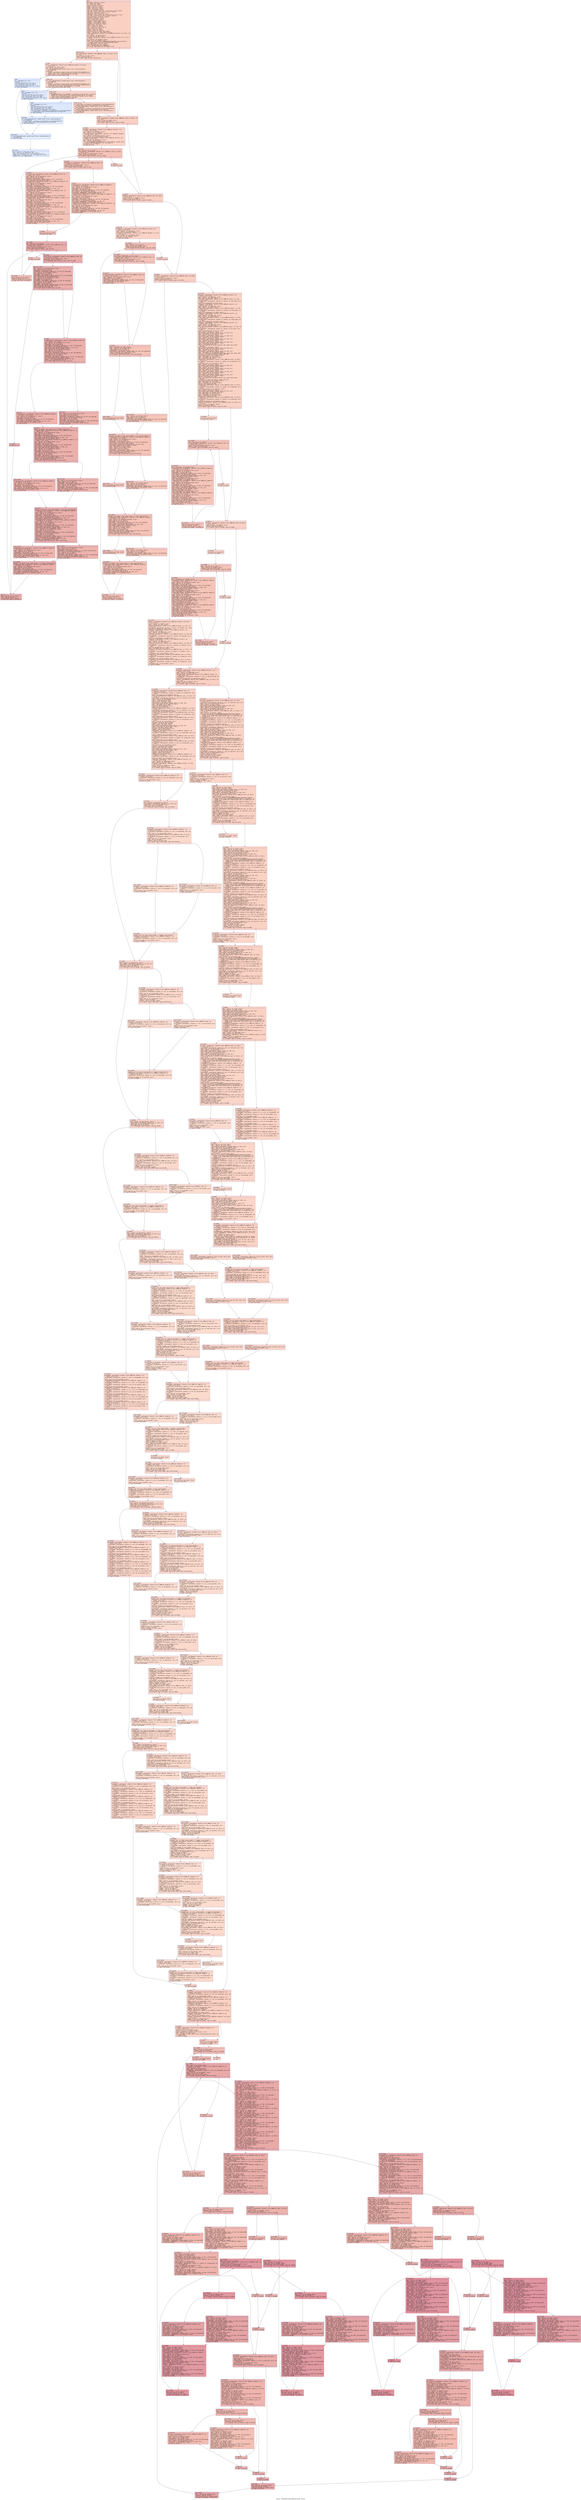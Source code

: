 digraph "CFG for '_ZN9LAMMPS_NS9CommBrick5setupEv' function" {
	label="CFG for '_ZN9LAMMPS_NS9CommBrick5setupEv' function";

	Node0x561fb2f5ec70 [shape=record,color="#3d50c3ff", style=filled, fillcolor="#f3947570" fontname="Courier",label="{entry:\l|  %this.addr = alloca ptr, align 8\l  %i = alloca i32, align 4\l  %j = alloca i32, align 4\l  %ntypes = alloca i32, align 4\l  %prd = alloca ptr, align 8\l  %sublo = alloca ptr, align 8\l  %subhi = alloca ptr, align 8\l  %cut = alloca double, align 8\l  %ref.tmp = alloca %\"class.std::__cxx11::basic_string\", align 8\l  %ref.tmp4 = alloca %\"class.std::allocator\", align 1\l  %exn.slot = alloca ptr, align 8\l  %ehselector.slot = alloca i32, align 4\l  %ref.tmp5 = alloca %\"class.std::__cxx11::basic_string\", align 8\l  %ref.tmp6 = alloca %\"class.std::allocator\", align 1\l  %cutcollectionsq = alloca ptr, align 8\l  %cuttype = alloca ptr, align 8\l  %tmp = alloca double, align 8\l  %h_inv = alloca ptr, align 8\l  %length0 = alloca double, align 8\l  %length1 = alloca double, align 8\l  %length2 = alloca double, align 8\l  %periodicity = alloca ptr, align 8\l  %left = alloca i32, align 4\l  %right = alloca i32, align 4\l  %all = alloca [6 x i32], align 16\l  %dim = alloca i32, align 4\l  %ineed = alloca i32, align 4\l  %iswap = alloca i32, align 4\l  store ptr %this, ptr %this.addr, align 8\l  %this1 = load ptr, ptr %this.addr, align 8\l  %atom = getelementptr inbounds %\"class.LAMMPS_NS::Pointers\", ptr %this1, i32\l... 0, i32 6\l  %0 = load ptr, ptr %atom, align 8\l  %1 = load ptr, ptr %0, align 8\l  %ntypes2 = getelementptr inbounds %\"class.LAMMPS_NS::Atom\", ptr %1, i32 0,\l... i32 17\l  %2 = load i32, ptr %ntypes2, align 8\l  store i32 %2, ptr %ntypes, align 4\l  %call = call noundef double @_ZN9LAMMPS_NS4Comm15get_comm_cutoffEv(ptr\l... noundef nonnull align 8 dereferenceable(600) %this1)\l  store double %call, ptr %cut, align 8\l  %3 = load double, ptr %cut, align 8\l  %cmp = fcmp oeq double %3, 0.000000e+00\l  br i1 %cmp, label %land.lhs.true, label %if.end\l|{<s0>T|<s1>F}}"];
	Node0x561fb2f5ec70:s0 -> Node0x561fb2f60a00[tooltip="entry -> land.lhs.true\nProbability 62.50%" ];
	Node0x561fb2f5ec70:s1 -> Node0x561fb2f60a50[tooltip="entry -> if.end\nProbability 37.50%" ];
	Node0x561fb2f60a00 [shape=record,color="#3d50c3ff", style=filled, fillcolor="#f4987a70" fontname="Courier",label="{land.lhs.true:\l|  %me = getelementptr inbounds %\"class.LAMMPS_NS::Comm\", ptr %this1, i32 0,\l... i32 4\l  %4 = load i32, ptr %me, align 4\l  %cmp3 = icmp eq i32 %4, 0\l  br i1 %cmp3, label %if.then, label %if.end\l|{<s0>T|<s1>F}}"];
	Node0x561fb2f60a00:s0 -> Node0x561fb2f60d80[tooltip="land.lhs.true -> if.then\nProbability 37.50%" ];
	Node0x561fb2f60a00:s1 -> Node0x561fb2f60a50[tooltip="land.lhs.true -> if.end\nProbability 62.50%" ];
	Node0x561fb2f60d80 [shape=record,color="#3d50c3ff", style=filled, fillcolor="#f6a38570" fontname="Courier",label="{if.then:\l|  %error = getelementptr inbounds %\"class.LAMMPS_NS::Pointers\", ptr %this1,\l... i32 0, i32 3\l  %5 = load ptr, ptr %error, align 8\l  %6 = load ptr, ptr %5, align 8\l  call void @_ZNSaIcEC1Ev(ptr noundef nonnull align 1 dereferenceable(1)\l... %ref.tmp4) #10\l  invoke void\l... @_ZNSt7__cxx1112basic_stringIcSt11char_traitsIcESaIcEEC2IS3_EEPKcRKS3_(ptr\l... noundef nonnull align 8 dereferenceable(32) %ref.tmp, ptr noundef @.str, ptr\l... noundef nonnull align 1 dereferenceable(1) %ref.tmp4)\l          to label %invoke.cont unwind label %lpad\l}"];
	Node0x561fb2f60d80 -> Node0x561fb2f61200[tooltip="if.then -> invoke.cont\nProbability 100.00%" ];
	Node0x561fb2f60d80 -> Node0x561fb2f61280[tooltip="if.then -> lpad\nProbability 0.00%" ];
	Node0x561fb2f61200 [shape=record,color="#3d50c3ff", style=filled, fillcolor="#f6a38570" fontname="Courier",label="{invoke.cont:\l|  call void @_ZNSaIcEC1Ev(ptr noundef nonnull align 1 dereferenceable(1)\l... %ref.tmp6) #10\l  invoke void\l... @_ZNSt7__cxx1112basic_stringIcSt11char_traitsIcESaIcEEC2IS3_EEPKcRKS3_(ptr\l... noundef nonnull align 8 dereferenceable(32) %ref.tmp5, ptr noundef @.str.9,\l... ptr noundef nonnull align 1 dereferenceable(1) %ref.tmp6)\l          to label %invoke.cont8 unwind label %lpad7\l}"];
	Node0x561fb2f61200 -> Node0x561fb2f615a0[tooltip="invoke.cont -> invoke.cont8\nProbability 100.00%" ];
	Node0x561fb2f61200 -> Node0x561fb2f615f0[tooltip="invoke.cont -> lpad7\nProbability 0.00%" ];
	Node0x561fb2f615a0 [shape=record,color="#3d50c3ff", style=filled, fillcolor="#f6a38570" fontname="Courier",label="{invoke.cont8:\l|  invoke void\l... @_ZN9LAMMPS_NS5Error7warningERKNSt7__cxx1112basic_stringIcSt11char_traitsIcESa\l...IcEEEiS8_(ptr noundef nonnull align 8 dereferenceable(196) %6, ptr noundef\l... nonnull align 8 dereferenceable(32) %ref.tmp, i32 noundef 210, ptr noundef\l... nonnull align 8 dereferenceable(32) %ref.tmp5)\l          to label %invoke.cont10 unwind label %lpad9\l}"];
	Node0x561fb2f615a0 -> Node0x561fb2f61550[tooltip="invoke.cont8 -> invoke.cont10\nProbability 100.00%" ];
	Node0x561fb2f615a0 -> Node0x561fb2f61850[tooltip="invoke.cont8 -> lpad9\nProbability 0.00%" ];
	Node0x561fb2f61550 [shape=record,color="#3d50c3ff", style=filled, fillcolor="#f6a38570" fontname="Courier",label="{invoke.cont10:\l|  call void @_ZNSt7__cxx1112basic_stringIcSt11char_traitsIcESaIcEED1Ev(ptr\l... noundef nonnull align 8 dereferenceable(32) %ref.tmp5) #10\l  call void @_ZNSaIcED1Ev(ptr noundef nonnull align 1 dereferenceable(1)\l... %ref.tmp6) #10\l  call void @_ZNSt7__cxx1112basic_stringIcSt11char_traitsIcESaIcEED1Ev(ptr\l... noundef nonnull align 8 dereferenceable(32) %ref.tmp) #10\l  call void @_ZNSaIcED1Ev(ptr noundef nonnull align 1 dereferenceable(1)\l... %ref.tmp4) #10\l  br label %if.end\l}"];
	Node0x561fb2f61550 -> Node0x561fb2f60a50[tooltip="invoke.cont10 -> if.end\nProbability 100.00%" ];
	Node0x561fb2f61280 [shape=record,color="#3d50c3ff", style=filled, fillcolor="#b2ccfb70" fontname="Courier",label="{lpad:\l|  %7 = landingpad \{ ptr, i32 \}\l          cleanup\l  %8 = extractvalue \{ ptr, i32 \} %7, 0\l  store ptr %8, ptr %exn.slot, align 8\l  %9 = extractvalue \{ ptr, i32 \} %7, 1\l  store i32 %9, ptr %ehselector.slot, align 4\l  br label %ehcleanup12\l}"];
	Node0x561fb2f61280 -> Node0x561fb2f62170[tooltip="lpad -> ehcleanup12\nProbability 100.00%" ];
	Node0x561fb2f615f0 [shape=record,color="#3d50c3ff", style=filled, fillcolor="#b2ccfb70" fontname="Courier",label="{lpad7:\l|  %10 = landingpad \{ ptr, i32 \}\l          cleanup\l  %11 = extractvalue \{ ptr, i32 \} %10, 0\l  store ptr %11, ptr %exn.slot, align 8\l  %12 = extractvalue \{ ptr, i32 \} %10, 1\l  store i32 %12, ptr %ehselector.slot, align 4\l  br label %ehcleanup\l}"];
	Node0x561fb2f615f0 -> Node0x561fb2f624e0[tooltip="lpad7 -> ehcleanup\nProbability 100.00%" ];
	Node0x561fb2f61850 [shape=record,color="#3d50c3ff", style=filled, fillcolor="#b2ccfb70" fontname="Courier",label="{lpad9:\l|  %13 = landingpad \{ ptr, i32 \}\l          cleanup\l  %14 = extractvalue \{ ptr, i32 \} %13, 0\l  store ptr %14, ptr %exn.slot, align 8\l  %15 = extractvalue \{ ptr, i32 \} %13, 1\l  store i32 %15, ptr %ehselector.slot, align 4\l  call void @_ZNSt7__cxx1112basic_stringIcSt11char_traitsIcESaIcEED1Ev(ptr\l... noundef nonnull align 8 dereferenceable(32) %ref.tmp5) #10\l  br label %ehcleanup\l}"];
	Node0x561fb2f61850 -> Node0x561fb2f624e0[tooltip="lpad9 -> ehcleanup\nProbability 100.00%" ];
	Node0x561fb2f624e0 [shape=record,color="#3d50c3ff", style=filled, fillcolor="#b9d0f970" fontname="Courier",label="{ehcleanup:\l|  call void @_ZNSaIcED1Ev(ptr noundef nonnull align 1 dereferenceable(1)\l... %ref.tmp6) #10\l  call void @_ZNSt7__cxx1112basic_stringIcSt11char_traitsIcESaIcEED1Ev(ptr\l... noundef nonnull align 8 dereferenceable(32) %ref.tmp) #10\l  br label %ehcleanup12\l}"];
	Node0x561fb2f624e0 -> Node0x561fb2f62170[tooltip="ehcleanup -> ehcleanup12\nProbability 100.00%" ];
	Node0x561fb2f62170 [shape=record,color="#3d50c3ff", style=filled, fillcolor="#bbd1f870" fontname="Courier",label="{ehcleanup12:\l|  call void @_ZNSaIcED1Ev(ptr noundef nonnull align 1 dereferenceable(1)\l... %ref.tmp4) #10\l  br label %eh.resume\l}"];
	Node0x561fb2f62170 -> Node0x561fb2f633b0[tooltip="ehcleanup12 -> eh.resume\nProbability 100.00%" ];
	Node0x561fb2f60a50 [shape=record,color="#3d50c3ff", style=filled, fillcolor="#f3947570" fontname="Courier",label="{if.end:\l|  %mode = getelementptr inbounds %\"class.LAMMPS_NS::Comm\", ptr %this1, i32\l... 0, i32 3\l  %16 = load i32, ptr %mode, align 8\l  %cmp13 = icmp eq i32 %16, 1\l  br i1 %cmp13, label %if.then14, label %if.end147\l|{<s0>T|<s1>F}}"];
	Node0x561fb2f60a50:s0 -> Node0x561fb2f63660[tooltip="if.end -> if.then14\nProbability 50.00%" ];
	Node0x561fb2f60a50:s1 -> Node0x561fb2f636e0[tooltip="if.end -> if.end147\nProbability 50.00%" ];
	Node0x561fb2f63660 [shape=record,color="#3d50c3ff", style=filled, fillcolor="#f59c7d70" fontname="Courier",label="{if.then14:\l|  %neighbor = getelementptr inbounds %\"class.LAMMPS_NS::Pointers\", ptr\l... %this1, i32 0, i32 8\l  %17 = load ptr, ptr %neighbor, align 8\l  %18 = load ptr, ptr %17, align 8\l  %cutcollectionsq15 = getelementptr inbounds %\"class.LAMMPS_NS::Neighbor\",\l... ptr %18, i32 0, i32 75\l  %19 = load ptr, ptr %cutcollectionsq15, align 8\l  store ptr %19, ptr %cutcollectionsq, align 8\l  %neighbor16 = getelementptr inbounds %\"class.LAMMPS_NS::Pointers\", ptr\l... %this1, i32 0, i32 8\l  %20 = load ptr, ptr %neighbor16, align 8\l  %21 = load ptr, ptr %20, align 8\l  call void @_ZN9LAMMPS_NS8Neighbor16build_collectionEi(ptr noundef nonnull\l... align 8 dereferenceable(1252) %21, i32 noundef 0)\l  store i32 0, ptr %i, align 4\l  br label %for.cond\l}"];
	Node0x561fb2f63660 -> Node0x561fb2f64180[tooltip="if.then14 -> for.cond\nProbability 100.00%" ];
	Node0x561fb2f64180 [shape=record,color="#3d50c3ff", style=filled, fillcolor="#e8765c70" fontname="Courier",label="{for.cond:\l|  %22 = load i32, ptr %i, align 4\l  %ncollections = getelementptr inbounds %\"class.LAMMPS_NS::Comm\", ptr %this1,\l... i32 0, i32 11\l  %23 = load i32, ptr %ncollections, align 8\l  %cmp17 = icmp slt i32 %22, %23\l  br i1 %cmp17, label %for.body, label %for.end146\l|{<s0>T|<s1>F}}"];
	Node0x561fb2f64180:s0 -> Node0x561fb2f64490[tooltip="for.cond -> for.body\nProbability 96.88%" ];
	Node0x561fb2f64180:s1 -> Node0x561fb2f64510[tooltip="for.cond -> for.end146\nProbability 3.12%" ];
	Node0x561fb2f64490 [shape=record,color="#3d50c3ff", style=filled, fillcolor="#e8765c70" fontname="Courier",label="{for.body:\l|  %cutusermulti = getelementptr inbounds %\"class.LAMMPS_NS::Comm\", ptr\l... %this1, i32 0, i32 9\l  %24 = load ptr, ptr %cutusermulti, align 8\l  %tobool = icmp ne ptr %24, null\l  br i1 %tobool, label %if.then18, label %if.else\l|{<s0>T|<s1>F}}"];
	Node0x561fb2f64490:s0 -> Node0x561fb2f64840[tooltip="for.body -> if.then18\nProbability 62.50%" ];
	Node0x561fb2f64490:s1 -> Node0x561fb2f648c0[tooltip="for.body -> if.else\nProbability 37.50%" ];
	Node0x561fb2f64840 [shape=record,color="#3d50c3ff", style=filled, fillcolor="#e97a5f70" fontname="Courier",label="{if.then18:\l|  %cutusermulti19 = getelementptr inbounds %\"class.LAMMPS_NS::Comm\", ptr\l... %this1, i32 0, i32 9\l  %25 = load ptr, ptr %cutusermulti19, align 8\l  %26 = load i32, ptr %i, align 4\l  %idxprom = sext i32 %26 to i64\l  %arrayidx = getelementptr inbounds double, ptr %25, i64 %idxprom\l  %27 = load double, ptr %arrayidx, align 8\l  %cutghostmulti = getelementptr inbounds %\"class.LAMMPS_NS::CommBrick\", ptr\l... %this1, i32 0, i32 19\l  %28 = load ptr, ptr %cutghostmulti, align 8\l  %29 = load i32, ptr %i, align 4\l  %idxprom20 = sext i32 %29 to i64\l  %arrayidx21 = getelementptr inbounds ptr, ptr %28, i64 %idxprom20\l  %30 = load ptr, ptr %arrayidx21, align 8\l  %arrayidx22 = getelementptr inbounds double, ptr %30, i64 0\l  store double %27, ptr %arrayidx22, align 8\l  %cutusermulti23 = getelementptr inbounds %\"class.LAMMPS_NS::Comm\", ptr\l... %this1, i32 0, i32 9\l  %31 = load ptr, ptr %cutusermulti23, align 8\l  %32 = load i32, ptr %i, align 4\l  %idxprom24 = sext i32 %32 to i64\l  %arrayidx25 = getelementptr inbounds double, ptr %31, i64 %idxprom24\l  %33 = load double, ptr %arrayidx25, align 8\l  %cutghostmulti26 = getelementptr inbounds %\"class.LAMMPS_NS::CommBrick\", ptr\l... %this1, i32 0, i32 19\l  %34 = load ptr, ptr %cutghostmulti26, align 8\l  %35 = load i32, ptr %i, align 4\l  %idxprom27 = sext i32 %35 to i64\l  %arrayidx28 = getelementptr inbounds ptr, ptr %34, i64 %idxprom27\l  %36 = load ptr, ptr %arrayidx28, align 8\l  %arrayidx29 = getelementptr inbounds double, ptr %36, i64 1\l  store double %33, ptr %arrayidx29, align 8\l  %cutusermulti30 = getelementptr inbounds %\"class.LAMMPS_NS::Comm\", ptr\l... %this1, i32 0, i32 9\l  %37 = load ptr, ptr %cutusermulti30, align 8\l  %38 = load i32, ptr %i, align 4\l  %idxprom31 = sext i32 %38 to i64\l  %arrayidx32 = getelementptr inbounds double, ptr %37, i64 %idxprom31\l  %39 = load double, ptr %arrayidx32, align 8\l  %cutghostmulti33 = getelementptr inbounds %\"class.LAMMPS_NS::CommBrick\", ptr\l... %this1, i32 0, i32 19\l  %40 = load ptr, ptr %cutghostmulti33, align 8\l  %41 = load i32, ptr %i, align 4\l  %idxprom34 = sext i32 %41 to i64\l  %arrayidx35 = getelementptr inbounds ptr, ptr %40, i64 %idxprom34\l  %42 = load ptr, ptr %arrayidx35, align 8\l  %arrayidx36 = getelementptr inbounds double, ptr %42, i64 2\l  store double %39, ptr %arrayidx36, align 8\l  br label %if.end49\l}"];
	Node0x561fb2f64840 -> Node0x561fb2f665f0[tooltip="if.then18 -> if.end49\nProbability 100.00%" ];
	Node0x561fb2f648c0 [shape=record,color="#3d50c3ff", style=filled, fillcolor="#ec7f6370" fontname="Courier",label="{if.else:\l|  %cutghostmulti37 = getelementptr inbounds %\"class.LAMMPS_NS::CommBrick\",\l... ptr %this1, i32 0, i32 19\l  %43 = load ptr, ptr %cutghostmulti37, align 8\l  %44 = load i32, ptr %i, align 4\l  %idxprom38 = sext i32 %44 to i64\l  %arrayidx39 = getelementptr inbounds ptr, ptr %43, i64 %idxprom38\l  %45 = load ptr, ptr %arrayidx39, align 8\l  %arrayidx40 = getelementptr inbounds double, ptr %45, i64 0\l  store double 0.000000e+00, ptr %arrayidx40, align 8\l  %cutghostmulti41 = getelementptr inbounds %\"class.LAMMPS_NS::CommBrick\", ptr\l... %this1, i32 0, i32 19\l  %46 = load ptr, ptr %cutghostmulti41, align 8\l  %47 = load i32, ptr %i, align 4\l  %idxprom42 = sext i32 %47 to i64\l  %arrayidx43 = getelementptr inbounds ptr, ptr %46, i64 %idxprom42\l  %48 = load ptr, ptr %arrayidx43, align 8\l  %arrayidx44 = getelementptr inbounds double, ptr %48, i64 1\l  store double 0.000000e+00, ptr %arrayidx44, align 8\l  %cutghostmulti45 = getelementptr inbounds %\"class.LAMMPS_NS::CommBrick\", ptr\l... %this1, i32 0, i32 19\l  %49 = load ptr, ptr %cutghostmulti45, align 8\l  %50 = load i32, ptr %i, align 4\l  %idxprom46 = sext i32 %50 to i64\l  %arrayidx47 = getelementptr inbounds ptr, ptr %49, i64 %idxprom46\l  %51 = load ptr, ptr %arrayidx47, align 8\l  %arrayidx48 = getelementptr inbounds double, ptr %51, i64 2\l  store double 0.000000e+00, ptr %arrayidx48, align 8\l  br label %if.end49\l}"];
	Node0x561fb2f648c0 -> Node0x561fb2f665f0[tooltip="if.else -> if.end49\nProbability 100.00%" ];
	Node0x561fb2f665f0 [shape=record,color="#3d50c3ff", style=filled, fillcolor="#e8765c70" fontname="Courier",label="{if.end49:\l|  store i32 0, ptr %j, align 4\l  br label %for.cond50\l}"];
	Node0x561fb2f665f0 -> Node0x561fb2f62aa0[tooltip="if.end49 -> for.cond50\nProbability 100.00%" ];
	Node0x561fb2f62aa0 [shape=record,color="#3d50c3ff", style=filled, fillcolor="#d0473d70" fontname="Courier",label="{for.cond50:\l|  %52 = load i32, ptr %j, align 4\l  %ncollections51 = getelementptr inbounds %\"class.LAMMPS_NS::Comm\", ptr\l... %this1, i32 0, i32 11\l  %53 = load i32, ptr %ncollections51, align 8\l  %cmp52 = icmp slt i32 %52, %53\l  br i1 %cmp52, label %for.body53, label %for.end\l|{<s0>T|<s1>F}}"];
	Node0x561fb2f62aa0:s0 -> Node0x561fb2f68980[tooltip="for.cond50 -> for.body53\nProbability 96.88%" ];
	Node0x561fb2f62aa0:s1 -> Node0x561fb2f68a00[tooltip="for.cond50 -> for.end\nProbability 3.12%" ];
	Node0x561fb2f68980 [shape=record,color="#3d50c3ff", style=filled, fillcolor="#d0473d70" fontname="Courier",label="{for.body53:\l|  %multi_reduce = getelementptr inbounds %\"class.LAMMPS_NS::Comm\", ptr\l... %this1, i32 0, i32 56\l  %54 = load i32, ptr %multi_reduce, align 4\l  %tobool54 = icmp ne i32 %54, 0\l  br i1 %tobool54, label %land.lhs.true55, label %if.end66\l|{<s0>T|<s1>F}}"];
	Node0x561fb2f68980:s0 -> Node0x561fb2f68d80[tooltip="for.body53 -> land.lhs.true55\nProbability 62.50%" ];
	Node0x561fb2f68980:s1 -> Node0x561fb2f68e00[tooltip="for.body53 -> if.end66\nProbability 37.50%" ];
	Node0x561fb2f68d80 [shape=record,color="#3d50c3ff", style=filled, fillcolor="#d24b4070" fontname="Courier",label="{land.lhs.true55:\l|  %55 = load ptr, ptr %cutcollectionsq, align 8\l  %56 = load i32, ptr %j, align 4\l  %idxprom56 = sext i32 %56 to i64\l  %arrayidx57 = getelementptr inbounds ptr, ptr %55, i64 %idxprom56\l  %57 = load ptr, ptr %arrayidx57, align 8\l  %58 = load i32, ptr %j, align 4\l  %idxprom58 = sext i32 %58 to i64\l  %arrayidx59 = getelementptr inbounds double, ptr %57, i64 %idxprom58\l  %59 = load double, ptr %arrayidx59, align 8\l  %60 = load ptr, ptr %cutcollectionsq, align 8\l  %61 = load i32, ptr %i, align 4\l  %idxprom60 = sext i32 %61 to i64\l  %arrayidx61 = getelementptr inbounds ptr, ptr %60, i64 %idxprom60\l  %62 = load ptr, ptr %arrayidx61, align 8\l  %63 = load i32, ptr %i, align 4\l  %idxprom62 = sext i32 %63 to i64\l  %arrayidx63 = getelementptr inbounds double, ptr %62, i64 %idxprom62\l  %64 = load double, ptr %arrayidx63, align 8\l  %cmp64 = fcmp ogt double %59, %64\l  br i1 %cmp64, label %if.then65, label %if.end66\l|{<s0>T|<s1>F}}"];
	Node0x561fb2f68d80:s0 -> Node0x561fb2f44650[tooltip="land.lhs.true55 -> if.then65\nProbability 50.00%" ];
	Node0x561fb2f68d80:s1 -> Node0x561fb2f68e00[tooltip="land.lhs.true55 -> if.end66\nProbability 50.00%" ];
	Node0x561fb2f44650 [shape=record,color="#3d50c3ff", style=filled, fillcolor="#d8564670" fontname="Courier",label="{if.then65:\l|  br label %for.inc\l}"];
	Node0x561fb2f44650 -> Node0x561fb2f44780[tooltip="if.then65 -> for.inc\nProbability 100.00%" ];
	Node0x561fb2f68e00 [shape=record,color="#3d50c3ff", style=filled, fillcolor="#d24b4070" fontname="Courier",label="{if.end66:\l|  %cutghostmulti67 = getelementptr inbounds %\"class.LAMMPS_NS::CommBrick\",\l... ptr %this1, i32 0, i32 19\l  %65 = load ptr, ptr %cutghostmulti67, align 8\l  %66 = load i32, ptr %i, align 4\l  %idxprom68 = sext i32 %66 to i64\l  %arrayidx69 = getelementptr inbounds ptr, ptr %65, i64 %idxprom68\l  %67 = load ptr, ptr %arrayidx69, align 8\l  %arrayidx70 = getelementptr inbounds double, ptr %67, i64 0\l  %68 = load double, ptr %arrayidx70, align 8\l  %69 = load ptr, ptr %cutcollectionsq, align 8\l  %70 = load i32, ptr %i, align 4\l  %idxprom71 = sext i32 %70 to i64\l  %arrayidx72 = getelementptr inbounds ptr, ptr %69, i64 %idxprom71\l  %71 = load ptr, ptr %arrayidx72, align 8\l  %72 = load i32, ptr %j, align 4\l  %idxprom73 = sext i32 %72 to i64\l  %arrayidx74 = getelementptr inbounds double, ptr %71, i64 %idxprom73\l  %73 = load double, ptr %arrayidx74, align 8\l  %call75 = call double @sqrt(double noundef %73) #10\l  %cmp76 = fcmp ogt double %68, %call75\l  br i1 %cmp76, label %cond.true, label %cond.false\l|{<s0>T|<s1>F}}"];
	Node0x561fb2f68e00:s0 -> Node0x561fb2f45550[tooltip="if.end66 -> cond.true\nProbability 50.00%" ];
	Node0x561fb2f68e00:s1 -> Node0x561fb2f45630[tooltip="if.end66 -> cond.false\nProbability 50.00%" ];
	Node0x561fb2f45550 [shape=record,color="#3d50c3ff", style=filled, fillcolor="#d8564670" fontname="Courier",label="{cond.true:\l|  %cutghostmulti77 = getelementptr inbounds %\"class.LAMMPS_NS::CommBrick\",\l... ptr %this1, i32 0, i32 19\l  %74 = load ptr, ptr %cutghostmulti77, align 8\l  %75 = load i32, ptr %i, align 4\l  %idxprom78 = sext i32 %75 to i64\l  %arrayidx79 = getelementptr inbounds ptr, ptr %74, i64 %idxprom78\l  %76 = load ptr, ptr %arrayidx79, align 8\l  %arrayidx80 = getelementptr inbounds double, ptr %76, i64 0\l  %77 = load double, ptr %arrayidx80, align 8\l  br label %cond.end\l}"];
	Node0x561fb2f45550 -> Node0x561fb2f45cf0[tooltip="cond.true -> cond.end\nProbability 100.00%" ];
	Node0x561fb2f45630 [shape=record,color="#3d50c3ff", style=filled, fillcolor="#d8564670" fontname="Courier",label="{cond.false:\l|  %78 = load ptr, ptr %cutcollectionsq, align 8\l  %79 = load i32, ptr %i, align 4\l  %idxprom81 = sext i32 %79 to i64\l  %arrayidx82 = getelementptr inbounds ptr, ptr %78, i64 %idxprom81\l  %80 = load ptr, ptr %arrayidx82, align 8\l  %81 = load i32, ptr %j, align 4\l  %idxprom83 = sext i32 %81 to i64\l  %arrayidx84 = getelementptr inbounds double, ptr %80, i64 %idxprom83\l  %82 = load double, ptr %arrayidx84, align 8\l  %call85 = call double @sqrt(double noundef %82) #10\l  br label %cond.end\l}"];
	Node0x561fb2f45630 -> Node0x561fb2f45cf0[tooltip="cond.false -> cond.end\nProbability 100.00%" ];
	Node0x561fb2f45cf0 [shape=record,color="#3d50c3ff", style=filled, fillcolor="#d24b4070" fontname="Courier",label="{cond.end:\l|  %cond = phi double [ %77, %cond.true ], [ %call85, %cond.false ]\l  %cutghostmulti86 = getelementptr inbounds %\"class.LAMMPS_NS::CommBrick\", ptr\l... %this1, i32 0, i32 19\l  %83 = load ptr, ptr %cutghostmulti86, align 8\l  %84 = load i32, ptr %i, align 4\l  %idxprom87 = sext i32 %84 to i64\l  %arrayidx88 = getelementptr inbounds ptr, ptr %83, i64 %idxprom87\l  %85 = load ptr, ptr %arrayidx88, align 8\l  %arrayidx89 = getelementptr inbounds double, ptr %85, i64 0\l  store double %cond, ptr %arrayidx89, align 8\l  %cutghostmulti90 = getelementptr inbounds %\"class.LAMMPS_NS::CommBrick\", ptr\l... %this1, i32 0, i32 19\l  %86 = load ptr, ptr %cutghostmulti90, align 8\l  %87 = load i32, ptr %i, align 4\l  %idxprom91 = sext i32 %87 to i64\l  %arrayidx92 = getelementptr inbounds ptr, ptr %86, i64 %idxprom91\l  %88 = load ptr, ptr %arrayidx92, align 8\l  %arrayidx93 = getelementptr inbounds double, ptr %88, i64 1\l  %89 = load double, ptr %arrayidx93, align 8\l  %90 = load ptr, ptr %cutcollectionsq, align 8\l  %91 = load i32, ptr %i, align 4\l  %idxprom94 = sext i32 %91 to i64\l  %arrayidx95 = getelementptr inbounds ptr, ptr %90, i64 %idxprom94\l  %92 = load ptr, ptr %arrayidx95, align 8\l  %93 = load i32, ptr %j, align 4\l  %idxprom96 = sext i32 %93 to i64\l  %arrayidx97 = getelementptr inbounds double, ptr %92, i64 %idxprom96\l  %94 = load double, ptr %arrayidx97, align 8\l  %call98 = call double @sqrt(double noundef %94) #10\l  %cmp99 = fcmp ogt double %89, %call98\l  br i1 %cmp99, label %cond.true100, label %cond.false105\l|{<s0>T|<s1>F}}"];
	Node0x561fb2f45cf0:s0 -> Node0x561fb2f476c0[tooltip="cond.end -> cond.true100\nProbability 50.00%" ];
	Node0x561fb2f45cf0:s1 -> Node0x561fb2f477a0[tooltip="cond.end -> cond.false105\nProbability 50.00%" ];
	Node0x561fb2f476c0 [shape=record,color="#3d50c3ff", style=filled, fillcolor="#d8564670" fontname="Courier",label="{cond.true100:\l|  %cutghostmulti101 = getelementptr inbounds %\"class.LAMMPS_NS::CommBrick\",\l... ptr %this1, i32 0, i32 19\l  %95 = load ptr, ptr %cutghostmulti101, align 8\l  %96 = load i32, ptr %i, align 4\l  %idxprom102 = sext i32 %96 to i64\l  %arrayidx103 = getelementptr inbounds ptr, ptr %95, i64 %idxprom102\l  %97 = load ptr, ptr %arrayidx103, align 8\l  %arrayidx104 = getelementptr inbounds double, ptr %97, i64 1\l  %98 = load double, ptr %arrayidx104, align 8\l  br label %cond.end111\l}"];
	Node0x561fb2f476c0 -> Node0x561fb2f47e90[tooltip="cond.true100 -> cond.end111\nProbability 100.00%" ];
	Node0x561fb2f477a0 [shape=record,color="#3d50c3ff", style=filled, fillcolor="#d8564670" fontname="Courier",label="{cond.false105:\l|  %99 = load ptr, ptr %cutcollectionsq, align 8\l  %100 = load i32, ptr %i, align 4\l  %idxprom106 = sext i32 %100 to i64\l  %arrayidx107 = getelementptr inbounds ptr, ptr %99, i64 %idxprom106\l  %101 = load ptr, ptr %arrayidx107, align 8\l  %102 = load i32, ptr %j, align 4\l  %idxprom108 = sext i32 %102 to i64\l  %arrayidx109 = getelementptr inbounds double, ptr %101, i64 %idxprom108\l  %103 = load double, ptr %arrayidx109, align 8\l  %call110 = call double @sqrt(double noundef %103) #10\l  br label %cond.end111\l}"];
	Node0x561fb2f477a0 -> Node0x561fb2f47e90[tooltip="cond.false105 -> cond.end111\nProbability 100.00%" ];
	Node0x561fb2f47e90 [shape=record,color="#3d50c3ff", style=filled, fillcolor="#d24b4070" fontname="Courier",label="{cond.end111:\l|  %cond112 = phi double [ %98, %cond.true100 ], [ %call110, %cond.false105 ]\l  %cutghostmulti113 = getelementptr inbounds %\"class.LAMMPS_NS::CommBrick\",\l... ptr %this1, i32 0, i32 19\l  %104 = load ptr, ptr %cutghostmulti113, align 8\l  %105 = load i32, ptr %i, align 4\l  %idxprom114 = sext i32 %105 to i64\l  %arrayidx115 = getelementptr inbounds ptr, ptr %104, i64 %idxprom114\l  %106 = load ptr, ptr %arrayidx115, align 8\l  %arrayidx116 = getelementptr inbounds double, ptr %106, i64 1\l  store double %cond112, ptr %arrayidx116, align 8\l  %cutghostmulti117 = getelementptr inbounds %\"class.LAMMPS_NS::CommBrick\",\l... ptr %this1, i32 0, i32 19\l  %107 = load ptr, ptr %cutghostmulti117, align 8\l  %108 = load i32, ptr %i, align 4\l  %idxprom118 = sext i32 %108 to i64\l  %arrayidx119 = getelementptr inbounds ptr, ptr %107, i64 %idxprom118\l  %109 = load ptr, ptr %arrayidx119, align 8\l  %arrayidx120 = getelementptr inbounds double, ptr %109, i64 2\l  %110 = load double, ptr %arrayidx120, align 8\l  %111 = load ptr, ptr %cutcollectionsq, align 8\l  %112 = load i32, ptr %i, align 4\l  %idxprom121 = sext i32 %112 to i64\l  %arrayidx122 = getelementptr inbounds ptr, ptr %111, i64 %idxprom121\l  %113 = load ptr, ptr %arrayidx122, align 8\l  %114 = load i32, ptr %j, align 4\l  %idxprom123 = sext i32 %114 to i64\l  %arrayidx124 = getelementptr inbounds double, ptr %113, i64 %idxprom123\l  %115 = load double, ptr %arrayidx124, align 8\l  %call125 = call double @sqrt(double noundef %115) #10\l  %cmp126 = fcmp ogt double %110, %call125\l  br i1 %cmp126, label %cond.true127, label %cond.false132\l|{<s0>T|<s1>F}}"];
	Node0x561fb2f47e90:s0 -> Node0x561fb2f73510[tooltip="cond.end111 -> cond.true127\nProbability 50.00%" ];
	Node0x561fb2f47e90:s1 -> Node0x561fb2f735f0[tooltip="cond.end111 -> cond.false132\nProbability 50.00%" ];
	Node0x561fb2f73510 [shape=record,color="#3d50c3ff", style=filled, fillcolor="#d8564670" fontname="Courier",label="{cond.true127:\l|  %cutghostmulti128 = getelementptr inbounds %\"class.LAMMPS_NS::CommBrick\",\l... ptr %this1, i32 0, i32 19\l  %116 = load ptr, ptr %cutghostmulti128, align 8\l  %117 = load i32, ptr %i, align 4\l  %idxprom129 = sext i32 %117 to i64\l  %arrayidx130 = getelementptr inbounds ptr, ptr %116, i64 %idxprom129\l  %118 = load ptr, ptr %arrayidx130, align 8\l  %arrayidx131 = getelementptr inbounds double, ptr %118, i64 2\l  %119 = load double, ptr %arrayidx131, align 8\l  br label %cond.end138\l}"];
	Node0x561fb2f73510 -> Node0x561fb2f73cb0[tooltip="cond.true127 -> cond.end138\nProbability 100.00%" ];
	Node0x561fb2f735f0 [shape=record,color="#3d50c3ff", style=filled, fillcolor="#d8564670" fontname="Courier",label="{cond.false132:\l|  %120 = load ptr, ptr %cutcollectionsq, align 8\l  %121 = load i32, ptr %i, align 4\l  %idxprom133 = sext i32 %121 to i64\l  %arrayidx134 = getelementptr inbounds ptr, ptr %120, i64 %idxprom133\l  %122 = load ptr, ptr %arrayidx134, align 8\l  %123 = load i32, ptr %j, align 4\l  %idxprom135 = sext i32 %123 to i64\l  %arrayidx136 = getelementptr inbounds double, ptr %122, i64 %idxprom135\l  %124 = load double, ptr %arrayidx136, align 8\l  %call137 = call double @sqrt(double noundef %124) #10\l  br label %cond.end138\l}"];
	Node0x561fb2f735f0 -> Node0x561fb2f73cb0[tooltip="cond.false132 -> cond.end138\nProbability 100.00%" ];
	Node0x561fb2f73cb0 [shape=record,color="#3d50c3ff", style=filled, fillcolor="#d24b4070" fontname="Courier",label="{cond.end138:\l|  %cond139 = phi double [ %119, %cond.true127 ], [ %call137, %cond.false132 ]\l  %cutghostmulti140 = getelementptr inbounds %\"class.LAMMPS_NS::CommBrick\",\l... ptr %this1, i32 0, i32 19\l  %125 = load ptr, ptr %cutghostmulti140, align 8\l  %126 = load i32, ptr %i, align 4\l  %idxprom141 = sext i32 %126 to i64\l  %arrayidx142 = getelementptr inbounds ptr, ptr %125, i64 %idxprom141\l  %127 = load ptr, ptr %arrayidx142, align 8\l  %arrayidx143 = getelementptr inbounds double, ptr %127, i64 2\l  store double %cond139, ptr %arrayidx143, align 8\l  br label %for.inc\l}"];
	Node0x561fb2f73cb0 -> Node0x561fb2f44780[tooltip="cond.end138 -> for.inc\nProbability 100.00%" ];
	Node0x561fb2f44780 [shape=record,color="#3d50c3ff", style=filled, fillcolor="#d0473d70" fontname="Courier",label="{for.inc:\l|  %128 = load i32, ptr %j, align 4\l  %inc = add nsw i32 %128, 1\l  store i32 %inc, ptr %j, align 4\l  br label %for.cond50, !llvm.loop !6\l}"];
	Node0x561fb2f44780 -> Node0x561fb2f62aa0[tooltip="for.inc -> for.cond50\nProbability 100.00%" ];
	Node0x561fb2f68a00 [shape=record,color="#3d50c3ff", style=filled, fillcolor="#e8765c70" fontname="Courier",label="{for.end:\l|  br label %for.inc144\l}"];
	Node0x561fb2f68a00 -> Node0x561fb2f759e0[tooltip="for.end -> for.inc144\nProbability 100.00%" ];
	Node0x561fb2f759e0 [shape=record,color="#3d50c3ff", style=filled, fillcolor="#e8765c70" fontname="Courier",label="{for.inc144:\l|  %129 = load i32, ptr %i, align 4\l  %inc145 = add nsw i32 %129, 1\l  store i32 %inc145, ptr %i, align 4\l  br label %for.cond, !llvm.loop !8\l}"];
	Node0x561fb2f759e0 -> Node0x561fb2f64180[tooltip="for.inc144 -> for.cond\nProbability 100.00%" ];
	Node0x561fb2f64510 [shape=record,color="#3d50c3ff", style=filled, fillcolor="#f59c7d70" fontname="Courier",label="{for.end146:\l|  br label %if.end147\l}"];
	Node0x561fb2f64510 -> Node0x561fb2f636e0[tooltip="for.end146 -> if.end147\nProbability 100.00%" ];
	Node0x561fb2f636e0 [shape=record,color="#3d50c3ff", style=filled, fillcolor="#f3947570" fontname="Courier",label="{if.end147:\l|  %mode148 = getelementptr inbounds %\"class.LAMMPS_NS::Comm\", ptr %this1,\l... i32 0, i32 3\l  %130 = load i32, ptr %mode148, align 8\l  %cmp149 = icmp eq i32 %130, 2\l  br i1 %cmp149, label %if.then150, label %if.end203\l|{<s0>T|<s1>F}}"];
	Node0x561fb2f636e0:s0 -> Node0x561fb2f760b0[tooltip="if.end147 -> if.then150\nProbability 50.00%" ];
	Node0x561fb2f636e0:s1 -> Node0x561fb2f76130[tooltip="if.end147 -> if.end203\nProbability 50.00%" ];
	Node0x561fb2f760b0 [shape=record,color="#3d50c3ff", style=filled, fillcolor="#f59c7d70" fontname="Courier",label="{if.then150:\l|  %neighbor151 = getelementptr inbounds %\"class.LAMMPS_NS::Pointers\", ptr\l... %this1, i32 0, i32 8\l  %131 = load ptr, ptr %neighbor151, align 8\l  %132 = load ptr, ptr %131, align 8\l  %cuttype152 = getelementptr inbounds %\"class.LAMMPS_NS::Neighbor\", ptr %132,\l... i32 0, i32 17\l  %133 = load ptr, ptr %cuttype152, align 8\l  store ptr %133, ptr %cuttype, align 8\l  store i32 1, ptr %i, align 4\l  br label %for.cond153\l}"];
	Node0x561fb2f760b0 -> Node0x561fb2f76700[tooltip="if.then150 -> for.cond153\nProbability 100.00%" ];
	Node0x561fb2f76700 [shape=record,color="#3d50c3ff", style=filled, fillcolor="#e8765c70" fontname="Courier",label="{for.cond153:\l|  %134 = load i32, ptr %i, align 4\l  %135 = load i32, ptr %ntypes, align 4\l  %cmp154 = icmp sle i32 %134, %135\l  br i1 %cmp154, label %for.body155, label %for.end202\l|{<s0>T|<s1>F}}"];
	Node0x561fb2f76700:s0 -> Node0x561fb2f769a0[tooltip="for.cond153 -> for.body155\nProbability 96.88%" ];
	Node0x561fb2f76700:s1 -> Node0x561fb2f76a20[tooltip="for.cond153 -> for.end202\nProbability 3.12%" ];
	Node0x561fb2f769a0 [shape=record,color="#3d50c3ff", style=filled, fillcolor="#e8765c70" fontname="Courier",label="{for.body155:\l|  store double 0.000000e+00, ptr %tmp, align 8\l  %cutusermultiold = getelementptr inbounds %\"class.LAMMPS_NS::Comm\", ptr\l... %this1, i32 0, i32 10\l  %136 = load ptr, ptr %cutusermultiold, align 8\l  %tobool156 = icmp ne ptr %136, null\l  br i1 %tobool156, label %if.then157, label %if.end161\l|{<s0>T|<s1>F}}"];
	Node0x561fb2f769a0:s0 -> Node0x561fb2f76e20[tooltip="for.body155 -> if.then157\nProbability 62.50%" ];
	Node0x561fb2f769a0:s1 -> Node0x561fb2f76ea0[tooltip="for.body155 -> if.end161\nProbability 37.50%" ];
	Node0x561fb2f76e20 [shape=record,color="#3d50c3ff", style=filled, fillcolor="#e97a5f70" fontname="Courier",label="{if.then157:\l|  %cutusermultiold158 = getelementptr inbounds %\"class.LAMMPS_NS::Comm\", ptr\l... %this1, i32 0, i32 10\l  %137 = load ptr, ptr %cutusermultiold158, align 8\l  %138 = load i32, ptr %i, align 4\l  %idxprom159 = sext i32 %138 to i64\l  %arrayidx160 = getelementptr inbounds double, ptr %137, i64 %idxprom159\l  %139 = load double, ptr %arrayidx160, align 8\l  store double %139, ptr %tmp, align 8\l  br label %if.end161\l}"];
	Node0x561fb2f76e20 -> Node0x561fb2f76ea0[tooltip="if.then157 -> if.end161\nProbability 100.00%" ];
	Node0x561fb2f76ea0 [shape=record,color="#3d50c3ff", style=filled, fillcolor="#e8765c70" fontname="Courier",label="{if.end161:\l|  %140 = load double, ptr %tmp, align 8\l  %141 = load ptr, ptr %cuttype, align 8\l  %142 = load i32, ptr %i, align 4\l  %idxprom162 = sext i32 %142 to i64\l  %arrayidx163 = getelementptr inbounds double, ptr %141, i64 %idxprom162\l  %143 = load double, ptr %arrayidx163, align 8\l  %cmp164 = fcmp ogt double %140, %143\l  br i1 %cmp164, label %cond.true165, label %cond.false166\l|{<s0>T|<s1>F}}"];
	Node0x561fb2f76ea0:s0 -> Node0x561fb2f778e0[tooltip="if.end161 -> cond.true165\nProbability 50.00%" ];
	Node0x561fb2f76ea0:s1 -> Node0x561fb2f77960[tooltip="if.end161 -> cond.false166\nProbability 50.00%" ];
	Node0x561fb2f778e0 [shape=record,color="#3d50c3ff", style=filled, fillcolor="#ec7f6370" fontname="Courier",label="{cond.true165:\l|  %144 = load double, ptr %tmp, align 8\l  br label %cond.end169\l}"];
	Node0x561fb2f778e0 -> Node0x561fb2f77b10[tooltip="cond.true165 -> cond.end169\nProbability 100.00%" ];
	Node0x561fb2f77960 [shape=record,color="#3d50c3ff", style=filled, fillcolor="#ec7f6370" fontname="Courier",label="{cond.false166:\l|  %145 = load ptr, ptr %cuttype, align 8\l  %146 = load i32, ptr %i, align 4\l  %idxprom167 = sext i32 %146 to i64\l  %arrayidx168 = getelementptr inbounds double, ptr %145, i64 %idxprom167\l  %147 = load double, ptr %arrayidx168, align 8\l  br label %cond.end169\l}"];
	Node0x561fb2f77960 -> Node0x561fb2f77b10[tooltip="cond.false166 -> cond.end169\nProbability 100.00%" ];
	Node0x561fb2f77b10 [shape=record,color="#3d50c3ff", style=filled, fillcolor="#e8765c70" fontname="Courier",label="{cond.end169:\l|  %cond170 = phi double [ %144, %cond.true165 ], [ %147, %cond.false166 ]\l  %cutghostmultiold = getelementptr inbounds %\"class.LAMMPS_NS::CommBrick\",\l... ptr %this1, i32 0, i32 20\l  %148 = load ptr, ptr %cutghostmultiold, align 8\l  %149 = load i32, ptr %i, align 4\l  %idxprom171 = sext i32 %149 to i64\l  %arrayidx172 = getelementptr inbounds ptr, ptr %148, i64 %idxprom171\l  %150 = load ptr, ptr %arrayidx172, align 8\l  %arrayidx173 = getelementptr inbounds double, ptr %150, i64 0\l  store double %cond170, ptr %arrayidx173, align 8\l  %151 = load double, ptr %tmp, align 8\l  %152 = load ptr, ptr %cuttype, align 8\l  %153 = load i32, ptr %i, align 4\l  %idxprom174 = sext i32 %153 to i64\l  %arrayidx175 = getelementptr inbounds double, ptr %152, i64 %idxprom174\l  %154 = load double, ptr %arrayidx175, align 8\l  %cmp176 = fcmp ogt double %151, %154\l  br i1 %cmp176, label %cond.true177, label %cond.false178\l|{<s0>T|<s1>F}}"];
	Node0x561fb2f77b10:s0 -> Node0x561fb2f78920[tooltip="cond.end169 -> cond.true177\nProbability 50.00%" ];
	Node0x561fb2f77b10:s1 -> Node0x561fb2f78a00[tooltip="cond.end169 -> cond.false178\nProbability 50.00%" ];
	Node0x561fb2f78920 [shape=record,color="#3d50c3ff", style=filled, fillcolor="#ec7f6370" fontname="Courier",label="{cond.true177:\l|  %155 = load double, ptr %tmp, align 8\l  br label %cond.end181\l}"];
	Node0x561fb2f78920 -> Node0x561fb2f78c10[tooltip="cond.true177 -> cond.end181\nProbability 100.00%" ];
	Node0x561fb2f78a00 [shape=record,color="#3d50c3ff", style=filled, fillcolor="#ec7f6370" fontname="Courier",label="{cond.false178:\l|  %156 = load ptr, ptr %cuttype, align 8\l  %157 = load i32, ptr %i, align 4\l  %idxprom179 = sext i32 %157 to i64\l  %arrayidx180 = getelementptr inbounds double, ptr %156, i64 %idxprom179\l  %158 = load double, ptr %arrayidx180, align 8\l  br label %cond.end181\l}"];
	Node0x561fb2f78a00 -> Node0x561fb2f78c10[tooltip="cond.false178 -> cond.end181\nProbability 100.00%" ];
	Node0x561fb2f78c10 [shape=record,color="#3d50c3ff", style=filled, fillcolor="#e8765c70" fontname="Courier",label="{cond.end181:\l|  %cond182 = phi double [ %155, %cond.true177 ], [ %158, %cond.false178 ]\l  %cutghostmultiold183 = getelementptr inbounds %\"class.LAMMPS_NS::CommBrick\",\l... ptr %this1, i32 0, i32 20\l  %159 = load ptr, ptr %cutghostmultiold183, align 8\l  %160 = load i32, ptr %i, align 4\l  %idxprom184 = sext i32 %160 to i64\l  %arrayidx185 = getelementptr inbounds ptr, ptr %159, i64 %idxprom184\l  %161 = load ptr, ptr %arrayidx185, align 8\l  %arrayidx186 = getelementptr inbounds double, ptr %161, i64 1\l  store double %cond182, ptr %arrayidx186, align 8\l  %162 = load double, ptr %tmp, align 8\l  %163 = load ptr, ptr %cuttype, align 8\l  %164 = load i32, ptr %i, align 4\l  %idxprom187 = sext i32 %164 to i64\l  %arrayidx188 = getelementptr inbounds double, ptr %163, i64 %idxprom187\l  %165 = load double, ptr %arrayidx188, align 8\l  %cmp189 = fcmp ogt double %162, %165\l  br i1 %cmp189, label %cond.true190, label %cond.false191\l|{<s0>T|<s1>F}}"];
	Node0x561fb2f78c10:s0 -> Node0x561fb2f799f0[tooltip="cond.end181 -> cond.true190\nProbability 50.00%" ];
	Node0x561fb2f78c10:s1 -> Node0x561fb2f79ad0[tooltip="cond.end181 -> cond.false191\nProbability 50.00%" ];
	Node0x561fb2f799f0 [shape=record,color="#3d50c3ff", style=filled, fillcolor="#ec7f6370" fontname="Courier",label="{cond.true190:\l|  %166 = load double, ptr %tmp, align 8\l  br label %cond.end194\l}"];
	Node0x561fb2f799f0 -> Node0x561fb2f79ce0[tooltip="cond.true190 -> cond.end194\nProbability 100.00%" ];
	Node0x561fb2f79ad0 [shape=record,color="#3d50c3ff", style=filled, fillcolor="#ec7f6370" fontname="Courier",label="{cond.false191:\l|  %167 = load ptr, ptr %cuttype, align 8\l  %168 = load i32, ptr %i, align 4\l  %idxprom192 = sext i32 %168 to i64\l  %arrayidx193 = getelementptr inbounds double, ptr %167, i64 %idxprom192\l  %169 = load double, ptr %arrayidx193, align 8\l  br label %cond.end194\l}"];
	Node0x561fb2f79ad0 -> Node0x561fb2f79ce0[tooltip="cond.false191 -> cond.end194\nProbability 100.00%" ];
	Node0x561fb2f79ce0 [shape=record,color="#3d50c3ff", style=filled, fillcolor="#e8765c70" fontname="Courier",label="{cond.end194:\l|  %cond195 = phi double [ %166, %cond.true190 ], [ %169, %cond.false191 ]\l  %cutghostmultiold196 = getelementptr inbounds %\"class.LAMMPS_NS::CommBrick\",\l... ptr %this1, i32 0, i32 20\l  %170 = load ptr, ptr %cutghostmultiold196, align 8\l  %171 = load i32, ptr %i, align 4\l  %idxprom197 = sext i32 %171 to i64\l  %arrayidx198 = getelementptr inbounds ptr, ptr %170, i64 %idxprom197\l  %172 = load ptr, ptr %arrayidx198, align 8\l  %arrayidx199 = getelementptr inbounds double, ptr %172, i64 2\l  store double %cond195, ptr %arrayidx199, align 8\l  br label %for.inc200\l}"];
	Node0x561fb2f79ce0 -> Node0x561fb2f7a6a0[tooltip="cond.end194 -> for.inc200\nProbability 100.00%" ];
	Node0x561fb2f7a6a0 [shape=record,color="#3d50c3ff", style=filled, fillcolor="#e8765c70" fontname="Courier",label="{for.inc200:\l|  %173 = load i32, ptr %i, align 4\l  %inc201 = add nsw i32 %173, 1\l  store i32 %inc201, ptr %i, align 4\l  br label %for.cond153, !llvm.loop !9\l}"];
	Node0x561fb2f7a6a0 -> Node0x561fb2f76700[tooltip="for.inc200 -> for.cond153\nProbability 100.00%" ];
	Node0x561fb2f76a20 [shape=record,color="#3d50c3ff", style=filled, fillcolor="#f59c7d70" fontname="Courier",label="{for.end202:\l|  br label %if.end203\l}"];
	Node0x561fb2f76a20 -> Node0x561fb2f76130[tooltip="for.end202 -> if.end203\nProbability 100.00%" ];
	Node0x561fb2f76130 [shape=record,color="#3d50c3ff", style=filled, fillcolor="#f3947570" fontname="Courier",label="{if.end203:\l|  %triclinic = getelementptr inbounds %\"class.LAMMPS_NS::Comm\", ptr %this1,\l... i32 0, i32 30\l  %174 = load i32, ptr %triclinic, align 8\l  %cmp204 = icmp eq i32 %174, 0\l  br i1 %cmp204, label %if.then205, label %if.else218\l|{<s0>T|<s1>F}}"];
	Node0x561fb2f76130:s0 -> Node0x561fb2f7ade0[tooltip="if.end203 -> if.then205\nProbability 37.50%" ];
	Node0x561fb2f76130:s1 -> Node0x561fb2f7ae60[tooltip="if.end203 -> if.else218\nProbability 62.50%" ];
	Node0x561fb2f7ade0 [shape=record,color="#3d50c3ff", style=filled, fillcolor="#f5a08170" fontname="Courier",label="{if.then205:\l|  %domain = getelementptr inbounds %\"class.LAMMPS_NS::Pointers\", ptr %this1,\l... i32 0, i32 10\l  %175 = load ptr, ptr %domain, align 8\l  %176 = load ptr, ptr %175, align 8\l  %prd206 = getelementptr inbounds %\"class.LAMMPS_NS::Domain\", ptr %176, i32\l... 0, i32 16\l  %arraydecay = getelementptr inbounds [3 x double], ptr %prd206, i64 0, i64 0\l  store ptr %arraydecay, ptr %prd, align 8\l  %domain207 = getelementptr inbounds %\"class.LAMMPS_NS::Pointers\", ptr\l... %this1, i32 0, i32 10\l  %177 = load ptr, ptr %domain207, align 8\l  %178 = load ptr, ptr %177, align 8\l  %sublo208 = getelementptr inbounds %\"class.LAMMPS_NS::Domain\", ptr %178, i32\l... 0, i32 33\l  %arraydecay209 = getelementptr inbounds [3 x double], ptr %sublo208, i64 0,\l... i64 0\l  store ptr %arraydecay209, ptr %sublo, align 8\l  %domain210 = getelementptr inbounds %\"class.LAMMPS_NS::Pointers\", ptr\l... %this1, i32 0, i32 10\l  %179 = load ptr, ptr %domain210, align 8\l  %180 = load ptr, ptr %179, align 8\l  %subhi211 = getelementptr inbounds %\"class.LAMMPS_NS::Domain\", ptr %180, i32\l... 0, i32 34\l  %arraydecay212 = getelementptr inbounds [3 x double], ptr %subhi211, i64 0,\l... i64 0\l  store ptr %arraydecay212, ptr %subhi, align 8\l  %181 = load double, ptr %cut, align 8\l  %cutghost = getelementptr inbounds %\"class.LAMMPS_NS::Comm\", ptr %this1, i32\l... 0, i32 7\l  %arrayidx213 = getelementptr inbounds [3 x double], ptr %cutghost, i64 0,\l... i64 2\l  store double %181, ptr %arrayidx213, align 8\l  %cutghost214 = getelementptr inbounds %\"class.LAMMPS_NS::Comm\", ptr %this1,\l... i32 0, i32 7\l  %arrayidx215 = getelementptr inbounds [3 x double], ptr %cutghost214, i64 0,\l... i64 1\l  store double %181, ptr %arrayidx215, align 8\l  %cutghost216 = getelementptr inbounds %\"class.LAMMPS_NS::Comm\", ptr %this1,\l... i32 0, i32 7\l  %arrayidx217 = getelementptr inbounds [3 x double], ptr %cutghost216, i64 0,\l... i64 0\l  store double %181, ptr %arrayidx217, align 8\l  br label %if.end303\l}"];
	Node0x561fb2f7ade0 -> Node0x561fb2f7cb40[tooltip="if.then205 -> if.end303\nProbability 100.00%" ];
	Node0x561fb2f7ae60 [shape=record,color="#3d50c3ff", style=filled, fillcolor="#f4987a70" fontname="Courier",label="{if.else218:\l|  %domain219 = getelementptr inbounds %\"class.LAMMPS_NS::Pointers\", ptr\l... %this1, i32 0, i32 10\l  %182 = load ptr, ptr %domain219, align 8\l  %183 = load ptr, ptr %182, align 8\l  %prd_lamda = getelementptr inbounds %\"class.LAMMPS_NS::Domain\", ptr %183,\l... i32 0, i32 18\l  %arraydecay220 = getelementptr inbounds [3 x double], ptr %prd_lamda, i64 0,\l... i64 0\l  store ptr %arraydecay220, ptr %prd, align 8\l  %domain221 = getelementptr inbounds %\"class.LAMMPS_NS::Pointers\", ptr\l... %this1, i32 0, i32 10\l  %184 = load ptr, ptr %domain221, align 8\l  %185 = load ptr, ptr %184, align 8\l  %sublo_lamda = getelementptr inbounds %\"class.LAMMPS_NS::Domain\", ptr %185,\l... i32 0, i32 35\l  %arraydecay222 = getelementptr inbounds [3 x double], ptr %sublo_lamda, i64\l... 0, i64 0\l  store ptr %arraydecay222, ptr %sublo, align 8\l  %domain223 = getelementptr inbounds %\"class.LAMMPS_NS::Pointers\", ptr\l... %this1, i32 0, i32 10\l  %186 = load ptr, ptr %domain223, align 8\l  %187 = load ptr, ptr %186, align 8\l  %subhi_lamda = getelementptr inbounds %\"class.LAMMPS_NS::Domain\", ptr %187,\l... i32 0, i32 36\l  %arraydecay224 = getelementptr inbounds [3 x double], ptr %subhi_lamda, i64\l... 0, i64 0\l  store ptr %arraydecay224, ptr %subhi, align 8\l  %domain225 = getelementptr inbounds %\"class.LAMMPS_NS::Pointers\", ptr\l... %this1, i32 0, i32 10\l  %188 = load ptr, ptr %domain225, align 8\l  %189 = load ptr, ptr %188, align 8\l  %h_inv226 = getelementptr inbounds %\"class.LAMMPS_NS::Domain\", ptr %189, i32\l... 0, i32 41\l  %arraydecay227 = getelementptr inbounds [6 x double], ptr %h_inv226, i64 0,\l... i64 0\l  store ptr %arraydecay227, ptr %h_inv, align 8\l  %190 = load ptr, ptr %h_inv, align 8\l  %arrayidx228 = getelementptr inbounds double, ptr %190, i64 0\l  %191 = load double, ptr %arrayidx228, align 8\l  %192 = load ptr, ptr %h_inv, align 8\l  %arrayidx229 = getelementptr inbounds double, ptr %192, i64 0\l  %193 = load double, ptr %arrayidx229, align 8\l  %194 = load ptr, ptr %h_inv, align 8\l  %arrayidx230 = getelementptr inbounds double, ptr %194, i64 5\l  %195 = load double, ptr %arrayidx230, align 8\l  %196 = load ptr, ptr %h_inv, align 8\l  %arrayidx231 = getelementptr inbounds double, ptr %196, i64 5\l  %197 = load double, ptr %arrayidx231, align 8\l  %mul232 = fmul double %195, %197\l  %198 = call double @llvm.fmuladd.f64(double %191, double %193, double\l... %mul232)\l  %199 = load ptr, ptr %h_inv, align 8\l  %arrayidx233 = getelementptr inbounds double, ptr %199, i64 4\l  %200 = load double, ptr %arrayidx233, align 8\l  %201 = load ptr, ptr %h_inv, align 8\l  %arrayidx234 = getelementptr inbounds double, ptr %201, i64 4\l  %202 = load double, ptr %arrayidx234, align 8\l  %203 = call double @llvm.fmuladd.f64(double %200, double %202, double %198)\l  %call235 = call double @sqrt(double noundef %203) #10\l  store double %call235, ptr %length0, align 8\l  %204 = load double, ptr %cut, align 8\l  %205 = load double, ptr %length0, align 8\l  %mul = fmul double %204, %205\l  %cutghost236 = getelementptr inbounds %\"class.LAMMPS_NS::Comm\", ptr %this1,\l... i32 0, i32 7\l  %arrayidx237 = getelementptr inbounds [3 x double], ptr %cutghost236, i64 0,\l... i64 0\l  store double %mul, ptr %arrayidx237, align 8\l  %206 = load ptr, ptr %h_inv, align 8\l  %arrayidx238 = getelementptr inbounds double, ptr %206, i64 1\l  %207 = load double, ptr %arrayidx238, align 8\l  %208 = load ptr, ptr %h_inv, align 8\l  %arrayidx239 = getelementptr inbounds double, ptr %208, i64 1\l  %209 = load double, ptr %arrayidx239, align 8\l  %210 = load ptr, ptr %h_inv, align 8\l  %arrayidx241 = getelementptr inbounds double, ptr %210, i64 3\l  %211 = load double, ptr %arrayidx241, align 8\l  %212 = load ptr, ptr %h_inv, align 8\l  %arrayidx242 = getelementptr inbounds double, ptr %212, i64 3\l  %213 = load double, ptr %arrayidx242, align 8\l  %mul243 = fmul double %211, %213\l  %214 = call double @llvm.fmuladd.f64(double %207, double %209, double\l... %mul243)\l  %call244 = call double @sqrt(double noundef %214) #10\l  store double %call244, ptr %length1, align 8\l  %215 = load double, ptr %cut, align 8\l  %216 = load double, ptr %length1, align 8\l  %mul245 = fmul double %215, %216\l  %cutghost246 = getelementptr inbounds %\"class.LAMMPS_NS::Comm\", ptr %this1,\l... i32 0, i32 7\l  %arrayidx247 = getelementptr inbounds [3 x double], ptr %cutghost246, i64 0,\l... i64 1\l  store double %mul245, ptr %arrayidx247, align 8\l  %217 = load ptr, ptr %h_inv, align 8\l  %arrayidx248 = getelementptr inbounds double, ptr %217, i64 2\l  %218 = load double, ptr %arrayidx248, align 8\l  store double %218, ptr %length2, align 8\l  %219 = load double, ptr %cut, align 8\l  %220 = load double, ptr %length2, align 8\l  %mul249 = fmul double %219, %220\l  %cutghost250 = getelementptr inbounds %\"class.LAMMPS_NS::Comm\", ptr %this1,\l... i32 0, i32 7\l  %arrayidx251 = getelementptr inbounds [3 x double], ptr %cutghost250, i64 0,\l... i64 2\l  store double %mul249, ptr %arrayidx251, align 8\l  %mode252 = getelementptr inbounds %\"class.LAMMPS_NS::Comm\", ptr %this1, i32\l... 0, i32 3\l  %221 = load i32, ptr %mode252, align 8\l  %cmp253 = icmp eq i32 %221, 1\l  br i1 %cmp253, label %if.then254, label %if.end277\l|{<s0>T|<s1>F}}"];
	Node0x561fb2f7ae60:s0 -> Node0x561fb2f81880[tooltip="if.else218 -> if.then254\nProbability 50.00%" ];
	Node0x561fb2f7ae60:s1 -> Node0x561fb2f81900[tooltip="if.else218 -> if.end277\nProbability 50.00%" ];
	Node0x561fb2f81880 [shape=record,color="#3d50c3ff", style=filled, fillcolor="#f5a08170" fontname="Courier",label="{if.then254:\l|  store i32 0, ptr %i, align 4\l  br label %for.cond255\l}"];
	Node0x561fb2f81880 -> Node0x561fb2f81b30[tooltip="if.then254 -> for.cond255\nProbability 100.00%" ];
	Node0x561fb2f81b30 [shape=record,color="#3d50c3ff", style=filled, fillcolor="#e97a5f70" fontname="Courier",label="{for.cond255:\l|  %222 = load i32, ptr %i, align 4\l  %ncollections256 = getelementptr inbounds %\"class.LAMMPS_NS::Comm\", ptr\l... %this1, i32 0, i32 11\l  %223 = load i32, ptr %ncollections256, align 8\l  %cmp257 = icmp slt i32 %222, %223\l  br i1 %cmp257, label %for.body258, label %for.end276\l|{<s0>T|<s1>F}}"];
	Node0x561fb2f81b30:s0 -> Node0x561fb2f81ef0[tooltip="for.cond255 -> for.body258\nProbability 96.88%" ];
	Node0x561fb2f81b30:s1 -> Node0x561fb2f81f40[tooltip="for.cond255 -> for.end276\nProbability 3.12%" ];
	Node0x561fb2f81ef0 [shape=record,color="#3d50c3ff", style=filled, fillcolor="#e97a5f70" fontname="Courier",label="{for.body258:\l|  %224 = load double, ptr %length0, align 8\l  %cutghostmulti259 = getelementptr inbounds %\"class.LAMMPS_NS::CommBrick\",\l... ptr %this1, i32 0, i32 19\l  %225 = load ptr, ptr %cutghostmulti259, align 8\l  %226 = load i32, ptr %i, align 4\l  %idxprom260 = sext i32 %226 to i64\l  %arrayidx261 = getelementptr inbounds ptr, ptr %225, i64 %idxprom260\l  %227 = load ptr, ptr %arrayidx261, align 8\l  %arrayidx262 = getelementptr inbounds double, ptr %227, i64 0\l  %228 = load double, ptr %arrayidx262, align 8\l  %mul263 = fmul double %228, %224\l  store double %mul263, ptr %arrayidx262, align 8\l  %229 = load double, ptr %length1, align 8\l  %cutghostmulti264 = getelementptr inbounds %\"class.LAMMPS_NS::CommBrick\",\l... ptr %this1, i32 0, i32 19\l  %230 = load ptr, ptr %cutghostmulti264, align 8\l  %231 = load i32, ptr %i, align 4\l  %idxprom265 = sext i32 %231 to i64\l  %arrayidx266 = getelementptr inbounds ptr, ptr %230, i64 %idxprom265\l  %232 = load ptr, ptr %arrayidx266, align 8\l  %arrayidx267 = getelementptr inbounds double, ptr %232, i64 1\l  %233 = load double, ptr %arrayidx267, align 8\l  %mul268 = fmul double %233, %229\l  store double %mul268, ptr %arrayidx267, align 8\l  %234 = load double, ptr %length2, align 8\l  %cutghostmulti269 = getelementptr inbounds %\"class.LAMMPS_NS::CommBrick\",\l... ptr %this1, i32 0, i32 19\l  %235 = load ptr, ptr %cutghostmulti269, align 8\l  %236 = load i32, ptr %i, align 4\l  %idxprom270 = sext i32 %236 to i64\l  %arrayidx271 = getelementptr inbounds ptr, ptr %235, i64 %idxprom270\l  %237 = load ptr, ptr %arrayidx271, align 8\l  %arrayidx272 = getelementptr inbounds double, ptr %237, i64 2\l  %238 = load double, ptr %arrayidx272, align 8\l  %mul273 = fmul double %238, %234\l  store double %mul273, ptr %arrayidx272, align 8\l  br label %for.inc274\l}"];
	Node0x561fb2f81ef0 -> Node0x561fb2f83600[tooltip="for.body258 -> for.inc274\nProbability 100.00%" ];
	Node0x561fb2f83600 [shape=record,color="#3d50c3ff", style=filled, fillcolor="#e97a5f70" fontname="Courier",label="{for.inc274:\l|  %239 = load i32, ptr %i, align 4\l  %inc275 = add nsw i32 %239, 1\l  store i32 %inc275, ptr %i, align 4\l  br label %for.cond255, !llvm.loop !10\l}"];
	Node0x561fb2f83600 -> Node0x561fb2f81b30[tooltip="for.inc274 -> for.cond255\nProbability 100.00%" ];
	Node0x561fb2f81f40 [shape=record,color="#3d50c3ff", style=filled, fillcolor="#f5a08170" fontname="Courier",label="{for.end276:\l|  br label %if.end277\l}"];
	Node0x561fb2f81f40 -> Node0x561fb2f81900[tooltip="for.end276 -> if.end277\nProbability 100.00%" ];
	Node0x561fb2f81900 [shape=record,color="#3d50c3ff", style=filled, fillcolor="#f4987a70" fontname="Courier",label="{if.end277:\l|  %mode278 = getelementptr inbounds %\"class.LAMMPS_NS::Comm\", ptr %this1,\l... i32 0, i32 3\l  %240 = load i32, ptr %mode278, align 8\l  %cmp279 = icmp eq i32 %240, 2\l  br i1 %cmp279, label %if.then280, label %if.end302\l|{<s0>T|<s1>F}}"];
	Node0x561fb2f81900:s0 -> Node0x561fb2f83d00[tooltip="if.end277 -> if.then280\nProbability 50.00%" ];
	Node0x561fb2f81900:s1 -> Node0x561fb2f83d50[tooltip="if.end277 -> if.end302\nProbability 50.00%" ];
	Node0x561fb2f83d00 [shape=record,color="#3d50c3ff", style=filled, fillcolor="#f5a08170" fontname="Courier",label="{if.then280:\l|  store i32 1, ptr %i, align 4\l  br label %for.cond281\l}"];
	Node0x561fb2f83d00 -> Node0x561fb2f83f20[tooltip="if.then280 -> for.cond281\nProbability 100.00%" ];
	Node0x561fb2f83f20 [shape=record,color="#3d50c3ff", style=filled, fillcolor="#e97a5f70" fontname="Courier",label="{for.cond281:\l|  %241 = load i32, ptr %i, align 4\l  %242 = load i32, ptr %ntypes, align 4\l  %cmp282 = icmp sle i32 %241, %242\l  br i1 %cmp282, label %for.body283, label %for.end301\l|{<s0>T|<s1>F}}"];
	Node0x561fb2f83f20:s0 -> Node0x561fb2f841c0[tooltip="for.cond281 -> for.body283\nProbability 96.88%" ];
	Node0x561fb2f83f20:s1 -> Node0x561fb2f84240[tooltip="for.cond281 -> for.end301\nProbability 3.12%" ];
	Node0x561fb2f841c0 [shape=record,color="#3d50c3ff", style=filled, fillcolor="#e97a5f70" fontname="Courier",label="{for.body283:\l|  %243 = load double, ptr %length0, align 8\l  %cutghostmultiold284 = getelementptr inbounds %\"class.LAMMPS_NS::CommBrick\",\l... ptr %this1, i32 0, i32 20\l  %244 = load ptr, ptr %cutghostmultiold284, align 8\l  %245 = load i32, ptr %i, align 4\l  %idxprom285 = sext i32 %245 to i64\l  %arrayidx286 = getelementptr inbounds ptr, ptr %244, i64 %idxprom285\l  %246 = load ptr, ptr %arrayidx286, align 8\l  %arrayidx287 = getelementptr inbounds double, ptr %246, i64 0\l  %247 = load double, ptr %arrayidx287, align 8\l  %mul288 = fmul double %247, %243\l  store double %mul288, ptr %arrayidx287, align 8\l  %248 = load double, ptr %length1, align 8\l  %cutghostmultiold289 = getelementptr inbounds %\"class.LAMMPS_NS::CommBrick\",\l... ptr %this1, i32 0, i32 20\l  %249 = load ptr, ptr %cutghostmultiold289, align 8\l  %250 = load i32, ptr %i, align 4\l  %idxprom290 = sext i32 %250 to i64\l  %arrayidx291 = getelementptr inbounds ptr, ptr %249, i64 %idxprom290\l  %251 = load ptr, ptr %arrayidx291, align 8\l  %arrayidx292 = getelementptr inbounds double, ptr %251, i64 1\l  %252 = load double, ptr %arrayidx292, align 8\l  %mul293 = fmul double %252, %248\l  store double %mul293, ptr %arrayidx292, align 8\l  %253 = load double, ptr %length2, align 8\l  %cutghostmultiold294 = getelementptr inbounds %\"class.LAMMPS_NS::CommBrick\",\l... ptr %this1, i32 0, i32 20\l  %254 = load ptr, ptr %cutghostmultiold294, align 8\l  %255 = load i32, ptr %i, align 4\l  %idxprom295 = sext i32 %255 to i64\l  %arrayidx296 = getelementptr inbounds ptr, ptr %254, i64 %idxprom295\l  %256 = load ptr, ptr %arrayidx296, align 8\l  %arrayidx297 = getelementptr inbounds double, ptr %256, i64 2\l  %257 = load double, ptr %arrayidx297, align 8\l  %mul298 = fmul double %257, %253\l  store double %mul298, ptr %arrayidx297, align 8\l  br label %for.inc299\l}"];
	Node0x561fb2f841c0 -> Node0x561fb2f858a0[tooltip="for.body283 -> for.inc299\nProbability 100.00%" ];
	Node0x561fb2f858a0 [shape=record,color="#3d50c3ff", style=filled, fillcolor="#e97a5f70" fontname="Courier",label="{for.inc299:\l|  %258 = load i32, ptr %i, align 4\l  %inc300 = add nsw i32 %258, 1\l  store i32 %inc300, ptr %i, align 4\l  br label %for.cond281, !llvm.loop !11\l}"];
	Node0x561fb2f858a0 -> Node0x561fb2f83f20[tooltip="for.inc299 -> for.cond281\nProbability 100.00%" ];
	Node0x561fb2f84240 [shape=record,color="#3d50c3ff", style=filled, fillcolor="#f5a08170" fontname="Courier",label="{for.end301:\l|  br label %if.end302\l}"];
	Node0x561fb2f84240 -> Node0x561fb2f83d50[tooltip="for.end301 -> if.end302\nProbability 100.00%" ];
	Node0x561fb2f83d50 [shape=record,color="#3d50c3ff", style=filled, fillcolor="#f4987a70" fontname="Courier",label="{if.end302:\l|  br label %if.end303\l}"];
	Node0x561fb2f83d50 -> Node0x561fb2f7cb40[tooltip="if.end302 -> if.end303\nProbability 100.00%" ];
	Node0x561fb2f7cb40 [shape=record,color="#3d50c3ff", style=filled, fillcolor="#f3947570" fontname="Courier",label="{if.end303:\l|  %domain304 = getelementptr inbounds %\"class.LAMMPS_NS::Pointers\", ptr\l... %this1, i32 0, i32 10\l  %259 = load ptr, ptr %domain304, align 8\l  %260 = load ptr, ptr %259, align 8\l  %periodicity305 = getelementptr inbounds %\"class.LAMMPS_NS::Domain\", ptr\l... %260, i32 0, i32 7\l  %arraydecay306 = getelementptr inbounds [3 x i32], ptr %periodicity305, i64\l... 0, i64 0\l  store ptr %arraydecay306, ptr %periodicity, align 8\l  %layout = getelementptr inbounds %\"class.LAMMPS_NS::Comm\", ptr %this1, i32\l... 0, i32 2\l  %261 = load i32, ptr %layout, align 4\l  %cmp307 = icmp eq i32 %261, 0\l  br i1 %cmp307, label %if.then308, label %if.else729\l|{<s0>T|<s1>F}}"];
	Node0x561fb2f7cb40:s0 -> Node0x561fb2f86450[tooltip="if.end303 -> if.then308\nProbability 37.50%" ];
	Node0x561fb2f7cb40:s1 -> Node0x561fb2f864d0[tooltip="if.end303 -> if.else729\nProbability 62.50%" ];
	Node0x561fb2f86450 [shape=record,color="#3d50c3ff", style=filled, fillcolor="#f5a08170" fontname="Courier",label="{if.then308:\l|  %cutghost309 = getelementptr inbounds %\"class.LAMMPS_NS::Comm\", ptr\l... %this1, i32 0, i32 7\l  %arrayidx310 = getelementptr inbounds [3 x double], ptr %cutghost309, i64 0,\l... i64 0\l  %262 = load double, ptr %arrayidx310, align 8\l  %procgrid = getelementptr inbounds %\"class.LAMMPS_NS::Comm\", ptr %this1, i32\l... 0, i32 17\l  %arrayidx311 = getelementptr inbounds [3 x i32], ptr %procgrid, i64 0, i64 0\l  %263 = load i32, ptr %arrayidx311, align 8\l  %conv = sitofp i32 %263 to double\l  %mul312 = fmul double %262, %conv\l  %264 = load ptr, ptr %prd, align 8\l  %arrayidx313 = getelementptr inbounds double, ptr %264, i64 0\l  %265 = load double, ptr %arrayidx313, align 8\l  %div = fdiv double %mul312, %265\l  %conv314 = fptosi double %div to i32\l  %add = add nsw i32 %conv314, 1\l  %maxneed = getelementptr inbounds %\"class.LAMMPS_NS::CommBrick\", ptr %this1,\l... i32 0, i32 4\l  %arrayidx315 = getelementptr inbounds [3 x i32], ptr %maxneed, i64 0, i64 0\l  store i32 %add, ptr %arrayidx315, align 4\l  %cutghost316 = getelementptr inbounds %\"class.LAMMPS_NS::Comm\", ptr %this1,\l... i32 0, i32 7\l  %arrayidx317 = getelementptr inbounds [3 x double], ptr %cutghost316, i64 0,\l... i64 1\l  %266 = load double, ptr %arrayidx317, align 8\l  %procgrid318 = getelementptr inbounds %\"class.LAMMPS_NS::Comm\", ptr %this1,\l... i32 0, i32 17\l  %arrayidx319 = getelementptr inbounds [3 x i32], ptr %procgrid318, i64 0,\l... i64 1\l  %267 = load i32, ptr %arrayidx319, align 4\l  %conv320 = sitofp i32 %267 to double\l  %mul321 = fmul double %266, %conv320\l  %268 = load ptr, ptr %prd, align 8\l  %arrayidx322 = getelementptr inbounds double, ptr %268, i64 1\l  %269 = load double, ptr %arrayidx322, align 8\l  %div323 = fdiv double %mul321, %269\l  %conv324 = fptosi double %div323 to i32\l  %add325 = add nsw i32 %conv324, 1\l  %maxneed326 = getelementptr inbounds %\"class.LAMMPS_NS::CommBrick\", ptr\l... %this1, i32 0, i32 4\l  %arrayidx327 = getelementptr inbounds [3 x i32], ptr %maxneed326, i64 0, i64\l... 1\l  store i32 %add325, ptr %arrayidx327, align 4\l  %cutghost328 = getelementptr inbounds %\"class.LAMMPS_NS::Comm\", ptr %this1,\l... i32 0, i32 7\l  %arrayidx329 = getelementptr inbounds [3 x double], ptr %cutghost328, i64 0,\l... i64 2\l  %270 = load double, ptr %arrayidx329, align 8\l  %procgrid330 = getelementptr inbounds %\"class.LAMMPS_NS::Comm\", ptr %this1,\l... i32 0, i32 17\l  %arrayidx331 = getelementptr inbounds [3 x i32], ptr %procgrid330, i64 0,\l... i64 2\l  %271 = load i32, ptr %arrayidx331, align 8\l  %conv332 = sitofp i32 %271 to double\l  %mul333 = fmul double %270, %conv332\l  %272 = load ptr, ptr %prd, align 8\l  %arrayidx334 = getelementptr inbounds double, ptr %272, i64 2\l  %273 = load double, ptr %arrayidx334, align 8\l  %div335 = fdiv double %mul333, %273\l  %conv336 = fptosi double %div335 to i32\l  %add337 = add nsw i32 %conv336, 1\l  %maxneed338 = getelementptr inbounds %\"class.LAMMPS_NS::CommBrick\", ptr\l... %this1, i32 0, i32 4\l  %arrayidx339 = getelementptr inbounds [3 x i32], ptr %maxneed338, i64 0, i64\l... 2\l  store i32 %add337, ptr %arrayidx339, align 4\l  %domain340 = getelementptr inbounds %\"class.LAMMPS_NS::Pointers\", ptr\l... %this1, i32 0, i32 10\l  %274 = load ptr, ptr %domain340, align 8\l  %275 = load ptr, ptr %274, align 8\l  %dimension = getelementptr inbounds %\"class.LAMMPS_NS::Domain\", ptr %275,\l... i32 0, i32 2\l  %276 = load i32, ptr %dimension, align 4\l  %cmp341 = icmp eq i32 %276, 2\l  br i1 %cmp341, label %if.then342, label %if.end345\l|{<s0>T|<s1>F}}"];
	Node0x561fb2f86450:s0 -> Node0x561fb2f8a6c0[tooltip="if.then308 -> if.then342\nProbability 50.00%" ];
	Node0x561fb2f86450:s1 -> Node0x561fb2f8a740[tooltip="if.then308 -> if.end345\nProbability 50.00%" ];
	Node0x561fb2f8a6c0 [shape=record,color="#3d50c3ff", style=filled, fillcolor="#f6a38570" fontname="Courier",label="{if.then342:\l|  %maxneed343 = getelementptr inbounds %\"class.LAMMPS_NS::CommBrick\", ptr\l... %this1, i32 0, i32 4\l  %arrayidx344 = getelementptr inbounds [3 x i32], ptr %maxneed343, i64 0, i64\l... 2\l  store i32 0, ptr %arrayidx344, align 4\l  br label %if.end345\l}"];
	Node0x561fb2f8a6c0 -> Node0x561fb2f8a740[tooltip="if.then342 -> if.end345\nProbability 100.00%" ];
	Node0x561fb2f8a740 [shape=record,color="#3d50c3ff", style=filled, fillcolor="#f5a08170" fontname="Courier",label="{if.end345:\l|  %277 = load ptr, ptr %periodicity, align 8\l  %arrayidx346 = getelementptr inbounds i32, ptr %277, i64 0\l  %278 = load i32, ptr %arrayidx346, align 4\l  %tobool347 = icmp ne i32 %278, 0\l  br i1 %tobool347, label %if.end365, label %if.then348\l|{<s0>T|<s1>F}}"];
	Node0x561fb2f8a740:s0 -> Node0x561fb2f8adf0[tooltip="if.end345 -> if.end365\nProbability 62.50%" ];
	Node0x561fb2f8a740:s1 -> Node0x561fb2f8ae70[tooltip="if.end345 -> if.then348\nProbability 37.50%" ];
	Node0x561fb2f8ae70 [shape=record,color="#3d50c3ff", style=filled, fillcolor="#f7a88970" fontname="Courier",label="{if.then348:\l|  %maxneed349 = getelementptr inbounds %\"class.LAMMPS_NS::CommBrick\", ptr\l... %this1, i32 0, i32 4\l  %arrayidx350 = getelementptr inbounds [3 x i32], ptr %maxneed349, i64 0, i64\l... 0\l  %279 = load i32, ptr %arrayidx350, align 4\l  %procgrid351 = getelementptr inbounds %\"class.LAMMPS_NS::Comm\", ptr %this1,\l... i32 0, i32 17\l  %arrayidx352 = getelementptr inbounds [3 x i32], ptr %procgrid351, i64 0,\l... i64 0\l  %280 = load i32, ptr %arrayidx352, align 8\l  %sub = sub nsw i32 %280, 1\l  %cmp353 = icmp slt i32 %279, %sub\l  br i1 %cmp353, label %cond.true354, label %cond.false357\l|{<s0>T|<s1>F}}"];
	Node0x561fb2f8ae70:s0 -> Node0x561fb2f8b5c0[tooltip="if.then348 -> cond.true354\nProbability 50.00%" ];
	Node0x561fb2f8ae70:s1 -> Node0x561fb2f8b640[tooltip="if.then348 -> cond.false357\nProbability 50.00%" ];
	Node0x561fb2f8b5c0 [shape=record,color="#3d50c3ff", style=filled, fillcolor="#f7af9170" fontname="Courier",label="{cond.true354:\l|  %maxneed355 = getelementptr inbounds %\"class.LAMMPS_NS::CommBrick\", ptr\l... %this1, i32 0, i32 4\l  %arrayidx356 = getelementptr inbounds [3 x i32], ptr %maxneed355, i64 0, i64\l... 0\l  %281 = load i32, ptr %arrayidx356, align 4\l  br label %cond.end361\l}"];
	Node0x561fb2f8b5c0 -> Node0x561fb2f8b9d0[tooltip="cond.true354 -> cond.end361\nProbability 100.00%" ];
	Node0x561fb2f8b640 [shape=record,color="#3d50c3ff", style=filled, fillcolor="#f7af9170" fontname="Courier",label="{cond.false357:\l|  %procgrid358 = getelementptr inbounds %\"class.LAMMPS_NS::Comm\", ptr\l... %this1, i32 0, i32 17\l  %arrayidx359 = getelementptr inbounds [3 x i32], ptr %procgrid358, i64 0,\l... i64 0\l  %282 = load i32, ptr %arrayidx359, align 8\l  %sub360 = sub nsw i32 %282, 1\l  br label %cond.end361\l}"];
	Node0x561fb2f8b640 -> Node0x561fb2f8b9d0[tooltip="cond.false357 -> cond.end361\nProbability 100.00%" ];
	Node0x561fb2f8b9d0 [shape=record,color="#3d50c3ff", style=filled, fillcolor="#f7a88970" fontname="Courier",label="{cond.end361:\l|  %cond362 = phi i32 [ %281, %cond.true354 ], [ %sub360, %cond.false357 ]\l  %maxneed363 = getelementptr inbounds %\"class.LAMMPS_NS::CommBrick\", ptr\l... %this1, i32 0, i32 4\l  %arrayidx364 = getelementptr inbounds [3 x i32], ptr %maxneed363, i64 0, i64\l... 0\l  store i32 %cond362, ptr %arrayidx364, align 4\l  br label %if.end365\l}"];
	Node0x561fb2f8b9d0 -> Node0x561fb2f8adf0[tooltip="cond.end361 -> if.end365\nProbability 100.00%" ];
	Node0x561fb2f8adf0 [shape=record,color="#3d50c3ff", style=filled, fillcolor="#f5a08170" fontname="Courier",label="{if.end365:\l|  %283 = load ptr, ptr %periodicity, align 8\l  %arrayidx366 = getelementptr inbounds i32, ptr %283, i64 1\l  %284 = load i32, ptr %arrayidx366, align 4\l  %tobool367 = icmp ne i32 %284, 0\l  br i1 %tobool367, label %if.end386, label %if.then368\l|{<s0>T|<s1>F}}"];
	Node0x561fb2f8adf0:s0 -> Node0x561fb2f8c3e0[tooltip="if.end365 -> if.end386\nProbability 62.50%" ];
	Node0x561fb2f8adf0:s1 -> Node0x561fb2f8c460[tooltip="if.end365 -> if.then368\nProbability 37.50%" ];
	Node0x561fb2f8c460 [shape=record,color="#3d50c3ff", style=filled, fillcolor="#f7a88970" fontname="Courier",label="{if.then368:\l|  %maxneed369 = getelementptr inbounds %\"class.LAMMPS_NS::CommBrick\", ptr\l... %this1, i32 0, i32 4\l  %arrayidx370 = getelementptr inbounds [3 x i32], ptr %maxneed369, i64 0, i64\l... 1\l  %285 = load i32, ptr %arrayidx370, align 4\l  %procgrid371 = getelementptr inbounds %\"class.LAMMPS_NS::Comm\", ptr %this1,\l... i32 0, i32 17\l  %arrayidx372 = getelementptr inbounds [3 x i32], ptr %procgrid371, i64 0,\l... i64 1\l  %286 = load i32, ptr %arrayidx372, align 4\l  %sub373 = sub nsw i32 %286, 1\l  %cmp374 = icmp slt i32 %285, %sub373\l  br i1 %cmp374, label %cond.true375, label %cond.false378\l|{<s0>T|<s1>F}}"];
	Node0x561fb2f8c460:s0 -> Node0x561fb2f8cc10[tooltip="if.then368 -> cond.true375\nProbability 50.00%" ];
	Node0x561fb2f8c460:s1 -> Node0x561fb2f8cc90[tooltip="if.then368 -> cond.false378\nProbability 50.00%" ];
	Node0x561fb2f8cc10 [shape=record,color="#3d50c3ff", style=filled, fillcolor="#f7af9170" fontname="Courier",label="{cond.true375:\l|  %maxneed376 = getelementptr inbounds %\"class.LAMMPS_NS::CommBrick\", ptr\l... %this1, i32 0, i32 4\l  %arrayidx377 = getelementptr inbounds [3 x i32], ptr %maxneed376, i64 0, i64\l... 1\l  %287 = load i32, ptr %arrayidx377, align 4\l  br label %cond.end382\l}"];
	Node0x561fb2f8cc10 -> Node0x561fb2f8d080[tooltip="cond.true375 -> cond.end382\nProbability 100.00%" ];
	Node0x561fb2f8cc90 [shape=record,color="#3d50c3ff", style=filled, fillcolor="#f7af9170" fontname="Courier",label="{cond.false378:\l|  %procgrid379 = getelementptr inbounds %\"class.LAMMPS_NS::Comm\", ptr\l... %this1, i32 0, i32 17\l  %arrayidx380 = getelementptr inbounds [3 x i32], ptr %procgrid379, i64 0,\l... i64 1\l  %288 = load i32, ptr %arrayidx380, align 4\l  %sub381 = sub nsw i32 %288, 1\l  br label %cond.end382\l}"];
	Node0x561fb2f8cc90 -> Node0x561fb2f8d080[tooltip="cond.false378 -> cond.end382\nProbability 100.00%" ];
	Node0x561fb2f8d080 [shape=record,color="#3d50c3ff", style=filled, fillcolor="#f7a88970" fontname="Courier",label="{cond.end382:\l|  %cond383 = phi i32 [ %287, %cond.true375 ], [ %sub381, %cond.false378 ]\l  %maxneed384 = getelementptr inbounds %\"class.LAMMPS_NS::CommBrick\", ptr\l... %this1, i32 0, i32 4\l  %arrayidx385 = getelementptr inbounds [3 x i32], ptr %maxneed384, i64 0, i64\l... 1\l  store i32 %cond383, ptr %arrayidx385, align 4\l  br label %if.end386\l}"];
	Node0x561fb2f8d080 -> Node0x561fb2f8c3e0[tooltip="cond.end382 -> if.end386\nProbability 100.00%" ];
	Node0x561fb2f8c3e0 [shape=record,color="#3d50c3ff", style=filled, fillcolor="#f5a08170" fontname="Courier",label="{if.end386:\l|  %289 = load ptr, ptr %periodicity, align 8\l  %arrayidx387 = getelementptr inbounds i32, ptr %289, i64 2\l  %290 = load i32, ptr %arrayidx387, align 4\l  %tobool388 = icmp ne i32 %290, 0\l  br i1 %tobool388, label %if.end407, label %if.then389\l|{<s0>T|<s1>F}}"];
	Node0x561fb2f8c3e0:s0 -> Node0x561fb2f8da90[tooltip="if.end386 -> if.end407\nProbability 62.50%" ];
	Node0x561fb2f8c3e0:s1 -> Node0x561fb2f8db10[tooltip="if.end386 -> if.then389\nProbability 37.50%" ];
	Node0x561fb2f8db10 [shape=record,color="#3d50c3ff", style=filled, fillcolor="#f7a88970" fontname="Courier",label="{if.then389:\l|  %maxneed390 = getelementptr inbounds %\"class.LAMMPS_NS::CommBrick\", ptr\l... %this1, i32 0, i32 4\l  %arrayidx391 = getelementptr inbounds [3 x i32], ptr %maxneed390, i64 0, i64\l... 2\l  %291 = load i32, ptr %arrayidx391, align 4\l  %procgrid392 = getelementptr inbounds %\"class.LAMMPS_NS::Comm\", ptr %this1,\l... i32 0, i32 17\l  %arrayidx393 = getelementptr inbounds [3 x i32], ptr %procgrid392, i64 0,\l... i64 2\l  %292 = load i32, ptr %arrayidx393, align 8\l  %sub394 = sub nsw i32 %292, 1\l  %cmp395 = icmp slt i32 %291, %sub394\l  br i1 %cmp395, label %cond.true396, label %cond.false399\l|{<s0>T|<s1>F}}"];
	Node0x561fb2f8db10:s0 -> Node0x561fb2f8e2c0[tooltip="if.then389 -> cond.true396\nProbability 50.00%" ];
	Node0x561fb2f8db10:s1 -> Node0x561fb2f8e340[tooltip="if.then389 -> cond.false399\nProbability 50.00%" ];
	Node0x561fb2f8e2c0 [shape=record,color="#3d50c3ff", style=filled, fillcolor="#f7af9170" fontname="Courier",label="{cond.true396:\l|  %maxneed397 = getelementptr inbounds %\"class.LAMMPS_NS::CommBrick\", ptr\l... %this1, i32 0, i32 4\l  %arrayidx398 = getelementptr inbounds [3 x i32], ptr %maxneed397, i64 0, i64\l... 2\l  %293 = load i32, ptr %arrayidx398, align 4\l  br label %cond.end403\l}"];
	Node0x561fb2f8e2c0 -> Node0x561fb2f8e730[tooltip="cond.true396 -> cond.end403\nProbability 100.00%" ];
	Node0x561fb2f8e340 [shape=record,color="#3d50c3ff", style=filled, fillcolor="#f7af9170" fontname="Courier",label="{cond.false399:\l|  %procgrid400 = getelementptr inbounds %\"class.LAMMPS_NS::Comm\", ptr\l... %this1, i32 0, i32 17\l  %arrayidx401 = getelementptr inbounds [3 x i32], ptr %procgrid400, i64 0,\l... i64 2\l  %294 = load i32, ptr %arrayidx401, align 8\l  %sub402 = sub nsw i32 %294, 1\l  br label %cond.end403\l}"];
	Node0x561fb2f8e340 -> Node0x561fb2f8e730[tooltip="cond.false399 -> cond.end403\nProbability 100.00%" ];
	Node0x561fb2f8e730 [shape=record,color="#3d50c3ff", style=filled, fillcolor="#f7a88970" fontname="Courier",label="{cond.end403:\l|  %cond404 = phi i32 [ %293, %cond.true396 ], [ %sub402, %cond.false399 ]\l  %maxneed405 = getelementptr inbounds %\"class.LAMMPS_NS::CommBrick\", ptr\l... %this1, i32 0, i32 4\l  %arrayidx406 = getelementptr inbounds [3 x i32], ptr %maxneed405, i64 0, i64\l... 2\l  store i32 %cond404, ptr %arrayidx406, align 4\l  br label %if.end407\l}"];
	Node0x561fb2f8e730 -> Node0x561fb2f8da90[tooltip="cond.end403 -> if.end407\nProbability 100.00%" ];
	Node0x561fb2f8da90 [shape=record,color="#3d50c3ff", style=filled, fillcolor="#f5a08170" fontname="Courier",label="{if.end407:\l|  %295 = load ptr, ptr %periodicity, align 8\l  %arrayidx408 = getelementptr inbounds i32, ptr %295, i64 0\l  %296 = load i32, ptr %arrayidx408, align 4\l  %tobool409 = icmp ne i32 %296, 0\l  br i1 %tobool409, label %if.else497, label %if.then410\l|{<s0>T|<s1>F}}"];
	Node0x561fb2f8da90:s0 -> Node0x561fb2f8f140[tooltip="if.end407 -> if.else497\nProbability 62.50%" ];
	Node0x561fb2f8da90:s1 -> Node0x561fb2f8f1c0[tooltip="if.end407 -> if.then410\nProbability 37.50%" ];
	Node0x561fb2f8f1c0 [shape=record,color="#3d50c3ff", style=filled, fillcolor="#f7a88970" fontname="Courier",label="{if.then410:\l|  %maxneed411 = getelementptr inbounds %\"class.LAMMPS_NS::CommBrick\", ptr\l... %this1, i32 0, i32 4\l  %arrayidx412 = getelementptr inbounds [3 x i32], ptr %maxneed411, i64 0, i64\l... 0\l  %297 = load i32, ptr %arrayidx412, align 4\l  %myloc = getelementptr inbounds %\"class.LAMMPS_NS::Comm\", ptr %this1, i32 0,\l... i32 19\l  %arrayidx413 = getelementptr inbounds [3 x i32], ptr %myloc, i64 0, i64 0\l  %298 = load i32, ptr %arrayidx413, align 8\l  %cmp414 = icmp slt i32 %297, %298\l  br i1 %cmp414, label %cond.true415, label %cond.false418\l|{<s0>T|<s1>F}}"];
	Node0x561fb2f8f1c0:s0 -> Node0x561fb2f8f8b0[tooltip="if.then410 -> cond.true415\nProbability 50.00%" ];
	Node0x561fb2f8f1c0:s1 -> Node0x561fb2f8f930[tooltip="if.then410 -> cond.false418\nProbability 50.00%" ];
	Node0x561fb2f8f8b0 [shape=record,color="#3d50c3ff", style=filled, fillcolor="#f7af9170" fontname="Courier",label="{cond.true415:\l|  %maxneed416 = getelementptr inbounds %\"class.LAMMPS_NS::CommBrick\", ptr\l... %this1, i32 0, i32 4\l  %arrayidx417 = getelementptr inbounds [3 x i32], ptr %maxneed416, i64 0, i64\l... 0\l  %299 = load i32, ptr %arrayidx417, align 4\l  br label %cond.end421\l}"];
	Node0x561fb2f8f8b0 -> Node0x561fb2f8fd20[tooltip="cond.true415 -> cond.end421\nProbability 100.00%" ];
	Node0x561fb2f8f930 [shape=record,color="#3d50c3ff", style=filled, fillcolor="#f7af9170" fontname="Courier",label="{cond.false418:\l|  %myloc419 = getelementptr inbounds %\"class.LAMMPS_NS::Comm\", ptr %this1,\l... i32 0, i32 19\l  %arrayidx420 = getelementptr inbounds [3 x i32], ptr %myloc419, i64 0, i64 0\l  %300 = load i32, ptr %arrayidx420, align 8\l  br label %cond.end421\l}"];
	Node0x561fb2f8f930 -> Node0x561fb2f8fd20[tooltip="cond.false418 -> cond.end421\nProbability 100.00%" ];
	Node0x561fb2f8fd20 [shape=record,color="#3d50c3ff", style=filled, fillcolor="#f7a88970" fontname="Courier",label="{cond.end421:\l|  %cond422 = phi i32 [ %299, %cond.true415 ], [ %300, %cond.false418 ]\l  %recvneed = getelementptr inbounds %\"class.LAMMPS_NS::CommBrick\", ptr\l... %this1, i32 0, i32 2\l  %arrayidx423 = getelementptr inbounds [3 x [2 x i32]], ptr %recvneed, i64 0,\l... i64 0\l  %arrayidx424 = getelementptr inbounds [2 x i32], ptr %arrayidx423, i64 0,\l... i64 0\l  store i32 %cond422, ptr %arrayidx424, align 4\l  %maxneed425 = getelementptr inbounds %\"class.LAMMPS_NS::CommBrick\", ptr\l... %this1, i32 0, i32 4\l  %arrayidx426 = getelementptr inbounds [3 x i32], ptr %maxneed425, i64 0, i64\l... 0\l  %301 = load i32, ptr %arrayidx426, align 4\l  %procgrid427 = getelementptr inbounds %\"class.LAMMPS_NS::Comm\", ptr %this1,\l... i32 0, i32 17\l  %arrayidx428 = getelementptr inbounds [3 x i32], ptr %procgrid427, i64 0,\l... i64 0\l  %302 = load i32, ptr %arrayidx428, align 8\l  %myloc429 = getelementptr inbounds %\"class.LAMMPS_NS::Comm\", ptr %this1, i32\l... 0, i32 19\l  %arrayidx430 = getelementptr inbounds [3 x i32], ptr %myloc429, i64 0, i64 0\l  %303 = load i32, ptr %arrayidx430, align 8\l  %sub431 = sub nsw i32 %302, %303\l  %sub432 = sub nsw i32 %sub431, 1\l  %cmp433 = icmp slt i32 %301, %sub432\l  br i1 %cmp433, label %cond.true434, label %cond.false437\l|{<s0>T|<s1>F}}"];
	Node0x561fb2f8fd20:s0 -> Node0x561fb2f90da0[tooltip="cond.end421 -> cond.true434\nProbability 50.00%" ];
	Node0x561fb2f8fd20:s1 -> Node0x561fb2f90e80[tooltip="cond.end421 -> cond.false437\nProbability 50.00%" ];
	Node0x561fb2f90da0 [shape=record,color="#3d50c3ff", style=filled, fillcolor="#f7af9170" fontname="Courier",label="{cond.true434:\l|  %maxneed435 = getelementptr inbounds %\"class.LAMMPS_NS::CommBrick\", ptr\l... %this1, i32 0, i32 4\l  %arrayidx436 = getelementptr inbounds [3 x i32], ptr %maxneed435, i64 0, i64\l... 0\l  %304 = load i32, ptr %arrayidx436, align 4\l  br label %cond.end444\l}"];
	Node0x561fb2f90da0 -> Node0x561fb2f91270[tooltip="cond.true434 -> cond.end444\nProbability 100.00%" ];
	Node0x561fb2f90e80 [shape=record,color="#3d50c3ff", style=filled, fillcolor="#f7af9170" fontname="Courier",label="{cond.false437:\l|  %procgrid438 = getelementptr inbounds %\"class.LAMMPS_NS::Comm\", ptr\l... %this1, i32 0, i32 17\l  %arrayidx439 = getelementptr inbounds [3 x i32], ptr %procgrid438, i64 0,\l... i64 0\l  %305 = load i32, ptr %arrayidx439, align 8\l  %myloc440 = getelementptr inbounds %\"class.LAMMPS_NS::Comm\", ptr %this1, i32\l... 0, i32 19\l  %arrayidx441 = getelementptr inbounds [3 x i32], ptr %myloc440, i64 0, i64 0\l  %306 = load i32, ptr %arrayidx441, align 8\l  %sub442 = sub nsw i32 %305, %306\l  %sub443 = sub nsw i32 %sub442, 1\l  br label %cond.end444\l}"];
	Node0x561fb2f90e80 -> Node0x561fb2f91270[tooltip="cond.false437 -> cond.end444\nProbability 100.00%" ];
	Node0x561fb2f91270 [shape=record,color="#3d50c3ff", style=filled, fillcolor="#f7a88970" fontname="Courier",label="{cond.end444:\l|  %cond445 = phi i32 [ %304, %cond.true434 ], [ %sub443, %cond.false437 ]\l  %recvneed446 = getelementptr inbounds %\"class.LAMMPS_NS::CommBrick\", ptr\l... %this1, i32 0, i32 2\l  %arrayidx447 = getelementptr inbounds [3 x [2 x i32]], ptr %recvneed446, i64\l... 0, i64 0\l  %arrayidx448 = getelementptr inbounds [2 x i32], ptr %arrayidx447, i64 0,\l... i64 1\l  store i32 %cond445, ptr %arrayidx448, align 4\l  %myloc449 = getelementptr inbounds %\"class.LAMMPS_NS::Comm\", ptr %this1, i32\l... 0, i32 19\l  %arrayidx450 = getelementptr inbounds [3 x i32], ptr %myloc449, i64 0, i64 0\l  %307 = load i32, ptr %arrayidx450, align 8\l  %sub451 = sub nsw i32 %307, 1\l  store i32 %sub451, ptr %left, align 4\l  %308 = load i32, ptr %left, align 4\l  %cmp452 = icmp slt i32 %308, 0\l  br i1 %cmp452, label %if.then453, label %if.end457\l|{<s0>T|<s1>F}}"];
	Node0x561fb2f91270:s0 -> Node0x561fb2f92260[tooltip="cond.end444 -> if.then453\nProbability 37.50%" ];
	Node0x561fb2f91270:s1 -> Node0x561fb2f92340[tooltip="cond.end444 -> if.end457\nProbability 62.50%" ];
	Node0x561fb2f92260 [shape=record,color="#3d50c3ff", style=filled, fillcolor="#f7b39670" fontname="Courier",label="{if.then453:\l|  %procgrid454 = getelementptr inbounds %\"class.LAMMPS_NS::Comm\", ptr\l... %this1, i32 0, i32 17\l  %arrayidx455 = getelementptr inbounds [3 x i32], ptr %procgrid454, i64 0,\l... i64 0\l  %309 = load i32, ptr %arrayidx455, align 8\l  %sub456 = sub nsw i32 %309, 1\l  store i32 %sub456, ptr %left, align 4\l  br label %if.end457\l}"];
	Node0x561fb2f92260 -> Node0x561fb2f92340[tooltip="if.then453 -> if.end457\nProbability 100.00%" ];
	Node0x561fb2f92340 [shape=record,color="#3d50c3ff", style=filled, fillcolor="#f7a88970" fontname="Courier",label="{if.end457:\l|  %maxneed458 = getelementptr inbounds %\"class.LAMMPS_NS::CommBrick\", ptr\l... %this1, i32 0, i32 4\l  %arrayidx459 = getelementptr inbounds [3 x i32], ptr %maxneed458, i64 0, i64\l... 0\l  %310 = load i32, ptr %arrayidx459, align 4\l  %procgrid460 = getelementptr inbounds %\"class.LAMMPS_NS::Comm\", ptr %this1,\l... i32 0, i32 17\l  %arrayidx461 = getelementptr inbounds [3 x i32], ptr %procgrid460, i64 0,\l... i64 0\l  %311 = load i32, ptr %arrayidx461, align 8\l  %312 = load i32, ptr %left, align 4\l  %sub462 = sub nsw i32 %311, %312\l  %sub463 = sub nsw i32 %sub462, 1\l  %cmp464 = icmp slt i32 %310, %sub463\l  br i1 %cmp464, label %cond.true465, label %cond.false468\l|{<s0>T|<s1>F}}"];
	Node0x561fb2f92340:s0 -> Node0x561fb2f93040[tooltip="if.end457 -> cond.true465\nProbability 50.00%" ];
	Node0x561fb2f92340:s1 -> Node0x561fb2f930c0[tooltip="if.end457 -> cond.false468\nProbability 50.00%" ];
	Node0x561fb2f93040 [shape=record,color="#3d50c3ff", style=filled, fillcolor="#f7af9170" fontname="Courier",label="{cond.true465:\l|  %maxneed466 = getelementptr inbounds %\"class.LAMMPS_NS::CommBrick\", ptr\l... %this1, i32 0, i32 4\l  %arrayidx467 = getelementptr inbounds [3 x i32], ptr %maxneed466, i64 0, i64\l... 0\l  %313 = load i32, ptr %arrayidx467, align 4\l  br label %cond.end473\l}"];
	Node0x561fb2f93040 -> Node0x561fb2f93450[tooltip="cond.true465 -> cond.end473\nProbability 100.00%" ];
	Node0x561fb2f930c0 [shape=record,color="#3d50c3ff", style=filled, fillcolor="#f7af9170" fontname="Courier",label="{cond.false468:\l|  %procgrid469 = getelementptr inbounds %\"class.LAMMPS_NS::Comm\", ptr\l... %this1, i32 0, i32 17\l  %arrayidx470 = getelementptr inbounds [3 x i32], ptr %procgrid469, i64 0,\l... i64 0\l  %314 = load i32, ptr %arrayidx470, align 8\l  %315 = load i32, ptr %left, align 4\l  %sub471 = sub nsw i32 %314, %315\l  %sub472 = sub nsw i32 %sub471, 1\l  br label %cond.end473\l}"];
	Node0x561fb2f930c0 -> Node0x561fb2f93450[tooltip="cond.false468 -> cond.end473\nProbability 100.00%" ];
	Node0x561fb2f93450 [shape=record,color="#3d50c3ff", style=filled, fillcolor="#f7a88970" fontname="Courier",label="{cond.end473:\l|  %cond474 = phi i32 [ %313, %cond.true465 ], [ %sub472, %cond.false468 ]\l  %sendneed = getelementptr inbounds %\"class.LAMMPS_NS::CommBrick\", ptr\l... %this1, i32 0, i32 3\l  %arrayidx475 = getelementptr inbounds [3 x [2 x i32]], ptr %sendneed, i64 0,\l... i64 0\l  %arrayidx476 = getelementptr inbounds [2 x i32], ptr %arrayidx475, i64 0,\l... i64 0\l  store i32 %cond474, ptr %arrayidx476, align 4\l  %myloc477 = getelementptr inbounds %\"class.LAMMPS_NS::Comm\", ptr %this1, i32\l... 0, i32 19\l  %arrayidx478 = getelementptr inbounds [3 x i32], ptr %myloc477, i64 0, i64 0\l  %316 = load i32, ptr %arrayidx478, align 8\l  %add479 = add nsw i32 %316, 1\l  store i32 %add479, ptr %right, align 4\l  %317 = load i32, ptr %right, align 4\l  %procgrid480 = getelementptr inbounds %\"class.LAMMPS_NS::Comm\", ptr %this1,\l... i32 0, i32 17\l  %arrayidx481 = getelementptr inbounds [3 x i32], ptr %procgrid480, i64 0,\l... i64 0\l  %318 = load i32, ptr %arrayidx481, align 8\l  %cmp482 = icmp eq i32 %317, %318\l  br i1 %cmp482, label %if.then483, label %if.end484\l|{<s0>T|<s1>F}}"];
	Node0x561fb2f93450:s0 -> Node0x561fb2f944c0[tooltip="cond.end473 -> if.then483\nProbability 50.00%" ];
	Node0x561fb2f93450:s1 -> Node0x561fb2f945a0[tooltip="cond.end473 -> if.end484\nProbability 50.00%" ];
	Node0x561fb2f944c0 [shape=record,color="#3d50c3ff", style=filled, fillcolor="#f7af9170" fontname="Courier",label="{if.then483:\l|  store i32 0, ptr %right, align 4\l  br label %if.end484\l}"];
	Node0x561fb2f944c0 -> Node0x561fb2f945a0[tooltip="if.then483 -> if.end484\nProbability 100.00%" ];
	Node0x561fb2f945a0 [shape=record,color="#3d50c3ff", style=filled, fillcolor="#f7a88970" fontname="Courier",label="{if.end484:\l|  %maxneed485 = getelementptr inbounds %\"class.LAMMPS_NS::CommBrick\", ptr\l... %this1, i32 0, i32 4\l  %arrayidx486 = getelementptr inbounds [3 x i32], ptr %maxneed485, i64 0, i64\l... 0\l  %319 = load i32, ptr %arrayidx486, align 4\l  %320 = load i32, ptr %right, align 4\l  %cmp487 = icmp slt i32 %319, %320\l  br i1 %cmp487, label %cond.true488, label %cond.false491\l|{<s0>T|<s1>F}}"];
	Node0x561fb2f945a0:s0 -> Node0x561fb2f94bd0[tooltip="if.end484 -> cond.true488\nProbability 50.00%" ];
	Node0x561fb2f945a0:s1 -> Node0x561fb2f94c50[tooltip="if.end484 -> cond.false491\nProbability 50.00%" ];
	Node0x561fb2f94bd0 [shape=record,color="#3d50c3ff", style=filled, fillcolor="#f7af9170" fontname="Courier",label="{cond.true488:\l|  %maxneed489 = getelementptr inbounds %\"class.LAMMPS_NS::CommBrick\", ptr\l... %this1, i32 0, i32 4\l  %arrayidx490 = getelementptr inbounds [3 x i32], ptr %maxneed489, i64 0, i64\l... 0\l  %321 = load i32, ptr %arrayidx490, align 4\l  br label %cond.end492\l}"];
	Node0x561fb2f94bd0 -> Node0x561fb2f94fe0[tooltip="cond.true488 -> cond.end492\nProbability 100.00%" ];
	Node0x561fb2f94c50 [shape=record,color="#3d50c3ff", style=filled, fillcolor="#f7af9170" fontname="Courier",label="{cond.false491:\l|  %322 = load i32, ptr %right, align 4\l  br label %cond.end492\l}"];
	Node0x561fb2f94c50 -> Node0x561fb2f94fe0[tooltip="cond.false491 -> cond.end492\nProbability 100.00%" ];
	Node0x561fb2f94fe0 [shape=record,color="#3d50c3ff", style=filled, fillcolor="#f7a88970" fontname="Courier",label="{cond.end492:\l|  %cond493 = phi i32 [ %321, %cond.true488 ], [ %322, %cond.false491 ]\l  %sendneed494 = getelementptr inbounds %\"class.LAMMPS_NS::CommBrick\", ptr\l... %this1, i32 0, i32 3\l  %arrayidx495 = getelementptr inbounds [3 x [2 x i32]], ptr %sendneed494, i64\l... 0, i64 0\l  %arrayidx496 = getelementptr inbounds [2 x i32], ptr %arrayidx495, i64 0,\l... i64 1\l  store i32 %cond493, ptr %arrayidx496, align 4\l  br label %if.end512\l}"];
	Node0x561fb2f94fe0 -> Node0x561fb2f95550[tooltip="cond.end492 -> if.end512\nProbability 100.00%" ];
	Node0x561fb2f8f140 [shape=record,color="#3d50c3ff", style=filled, fillcolor="#f6a38570" fontname="Courier",label="{if.else497:\l|  %maxneed498 = getelementptr inbounds %\"class.LAMMPS_NS::CommBrick\", ptr\l... %this1, i32 0, i32 4\l  %arrayidx499 = getelementptr inbounds [3 x i32], ptr %maxneed498, i64 0, i64\l... 0\l  %323 = load i32, ptr %arrayidx499, align 4\l  %sendneed500 = getelementptr inbounds %\"class.LAMMPS_NS::CommBrick\", ptr\l... %this1, i32 0, i32 3\l  %arrayidx501 = getelementptr inbounds [3 x [2 x i32]], ptr %sendneed500, i64\l... 0, i64 0\l  %arrayidx502 = getelementptr inbounds [2 x i32], ptr %arrayidx501, i64 0,\l... i64 1\l  store i32 %323, ptr %arrayidx502, align 4\l  %sendneed503 = getelementptr inbounds %\"class.LAMMPS_NS::CommBrick\", ptr\l... %this1, i32 0, i32 3\l  %arrayidx504 = getelementptr inbounds [3 x [2 x i32]], ptr %sendneed503, i64\l... 0, i64 0\l  %arrayidx505 = getelementptr inbounds [2 x i32], ptr %arrayidx504, i64 0,\l... i64 0\l  store i32 %323, ptr %arrayidx505, align 4\l  %recvneed506 = getelementptr inbounds %\"class.LAMMPS_NS::CommBrick\", ptr\l... %this1, i32 0, i32 2\l  %arrayidx507 = getelementptr inbounds [3 x [2 x i32]], ptr %recvneed506, i64\l... 0, i64 0\l  %arrayidx508 = getelementptr inbounds [2 x i32], ptr %arrayidx507, i64 0,\l... i64 1\l  store i32 %323, ptr %arrayidx508, align 4\l  %recvneed509 = getelementptr inbounds %\"class.LAMMPS_NS::CommBrick\", ptr\l... %this1, i32 0, i32 2\l  %arrayidx510 = getelementptr inbounds [3 x [2 x i32]], ptr %recvneed509, i64\l... 0, i64 0\l  %arrayidx511 = getelementptr inbounds [2 x i32], ptr %arrayidx510, i64 0,\l... i64 0\l  store i32 %323, ptr %arrayidx511, align 4\l  br label %if.end512\l}"];
	Node0x561fb2f8f140 -> Node0x561fb2f95550[tooltip="if.else497 -> if.end512\nProbability 100.00%" ];
	Node0x561fb2f95550 [shape=record,color="#3d50c3ff", style=filled, fillcolor="#f5a08170" fontname="Courier",label="{if.end512:\l|  %324 = load ptr, ptr %periodicity, align 8\l  %arrayidx513 = getelementptr inbounds i32, ptr %324, i64 1\l  %325 = load i32, ptr %arrayidx513, align 4\l  %tobool514 = icmp ne i32 %325, 0\l  br i1 %tobool514, label %if.else605, label %if.then515\l|{<s0>T|<s1>F}}"];
	Node0x561fb2f95550:s0 -> Node0x561fb2f969c0[tooltip="if.end512 -> if.else605\nProbability 62.50%" ];
	Node0x561fb2f95550:s1 -> Node0x561fb2f96a40[tooltip="if.end512 -> if.then515\nProbability 37.50%" ];
	Node0x561fb2f96a40 [shape=record,color="#3d50c3ff", style=filled, fillcolor="#f7a88970" fontname="Courier",label="{if.then515:\l|  %maxneed516 = getelementptr inbounds %\"class.LAMMPS_NS::CommBrick\", ptr\l... %this1, i32 0, i32 4\l  %arrayidx517 = getelementptr inbounds [3 x i32], ptr %maxneed516, i64 0, i64\l... 1\l  %326 = load i32, ptr %arrayidx517, align 4\l  %myloc518 = getelementptr inbounds %\"class.LAMMPS_NS::Comm\", ptr %this1, i32\l... 0, i32 19\l  %arrayidx519 = getelementptr inbounds [3 x i32], ptr %myloc518, i64 0, i64 1\l  %327 = load i32, ptr %arrayidx519, align 4\l  %cmp520 = icmp slt i32 %326, %327\l  br i1 %cmp520, label %cond.true521, label %cond.false524\l|{<s0>T|<s1>F}}"];
	Node0x561fb2f96a40:s0 -> Node0x561fb2f970e0[tooltip="if.then515 -> cond.true521\nProbability 50.00%" ];
	Node0x561fb2f96a40:s1 -> Node0x561fb2f97160[tooltip="if.then515 -> cond.false524\nProbability 50.00%" ];
	Node0x561fb2f970e0 [shape=record,color="#3d50c3ff", style=filled, fillcolor="#f7af9170" fontname="Courier",label="{cond.true521:\l|  %maxneed522 = getelementptr inbounds %\"class.LAMMPS_NS::CommBrick\", ptr\l... %this1, i32 0, i32 4\l  %arrayidx523 = getelementptr inbounds [3 x i32], ptr %maxneed522, i64 0, i64\l... 1\l  %328 = load i32, ptr %arrayidx523, align 4\l  br label %cond.end527\l}"];
	Node0x561fb2f970e0 -> Node0x561fb2f97550[tooltip="cond.true521 -> cond.end527\nProbability 100.00%" ];
	Node0x561fb2f97160 [shape=record,color="#3d50c3ff", style=filled, fillcolor="#f7af9170" fontname="Courier",label="{cond.false524:\l|  %myloc525 = getelementptr inbounds %\"class.LAMMPS_NS::Comm\", ptr %this1,\l... i32 0, i32 19\l  %arrayidx526 = getelementptr inbounds [3 x i32], ptr %myloc525, i64 0, i64 1\l  %329 = load i32, ptr %arrayidx526, align 4\l  br label %cond.end527\l}"];
	Node0x561fb2f97160 -> Node0x561fb2f97550[tooltip="cond.false524 -> cond.end527\nProbability 100.00%" ];
	Node0x561fb2f97550 [shape=record,color="#3d50c3ff", style=filled, fillcolor="#f7a88970" fontname="Courier",label="{cond.end527:\l|  %cond528 = phi i32 [ %328, %cond.true521 ], [ %329, %cond.false524 ]\l  %recvneed529 = getelementptr inbounds %\"class.LAMMPS_NS::CommBrick\", ptr\l... %this1, i32 0, i32 2\l  %arrayidx530 = getelementptr inbounds [3 x [2 x i32]], ptr %recvneed529, i64\l... 0, i64 1\l  %arrayidx531 = getelementptr inbounds [2 x i32], ptr %arrayidx530, i64 0,\l... i64 0\l  store i32 %cond528, ptr %arrayidx531, align 4\l  %maxneed532 = getelementptr inbounds %\"class.LAMMPS_NS::CommBrick\", ptr\l... %this1, i32 0, i32 4\l  %arrayidx533 = getelementptr inbounds [3 x i32], ptr %maxneed532, i64 0, i64\l... 1\l  %330 = load i32, ptr %arrayidx533, align 4\l  %procgrid534 = getelementptr inbounds %\"class.LAMMPS_NS::Comm\", ptr %this1,\l... i32 0, i32 17\l  %arrayidx535 = getelementptr inbounds [3 x i32], ptr %procgrid534, i64 0,\l... i64 1\l  %331 = load i32, ptr %arrayidx535, align 4\l  %myloc536 = getelementptr inbounds %\"class.LAMMPS_NS::Comm\", ptr %this1, i32\l... 0, i32 19\l  %arrayidx537 = getelementptr inbounds [3 x i32], ptr %myloc536, i64 0, i64 1\l  %332 = load i32, ptr %arrayidx537, align 4\l  %sub538 = sub nsw i32 %331, %332\l  %sub539 = sub nsw i32 %sub538, 1\l  %cmp540 = icmp slt i32 %330, %sub539\l  br i1 %cmp540, label %cond.true541, label %cond.false544\l|{<s0>T|<s1>F}}"];
	Node0x561fb2f97550:s0 -> Node0x561fb2f985d0[tooltip="cond.end527 -> cond.true541\nProbability 50.00%" ];
	Node0x561fb2f97550:s1 -> Node0x561fb2f986b0[tooltip="cond.end527 -> cond.false544\nProbability 50.00%" ];
	Node0x561fb2f985d0 [shape=record,color="#3d50c3ff", style=filled, fillcolor="#f7af9170" fontname="Courier",label="{cond.true541:\l|  %maxneed542 = getelementptr inbounds %\"class.LAMMPS_NS::CommBrick\", ptr\l... %this1, i32 0, i32 4\l  %arrayidx543 = getelementptr inbounds [3 x i32], ptr %maxneed542, i64 0, i64\l... 1\l  %333 = load i32, ptr %arrayidx543, align 4\l  br label %cond.end551\l}"];
	Node0x561fb2f985d0 -> Node0x561fb2f98aa0[tooltip="cond.true541 -> cond.end551\nProbability 100.00%" ];
	Node0x561fb2f986b0 [shape=record,color="#3d50c3ff", style=filled, fillcolor="#f7af9170" fontname="Courier",label="{cond.false544:\l|  %procgrid545 = getelementptr inbounds %\"class.LAMMPS_NS::Comm\", ptr\l... %this1, i32 0, i32 17\l  %arrayidx546 = getelementptr inbounds [3 x i32], ptr %procgrid545, i64 0,\l... i64 1\l  %334 = load i32, ptr %arrayidx546, align 4\l  %myloc547 = getelementptr inbounds %\"class.LAMMPS_NS::Comm\", ptr %this1, i32\l... 0, i32 19\l  %arrayidx548 = getelementptr inbounds [3 x i32], ptr %myloc547, i64 0, i64 1\l  %335 = load i32, ptr %arrayidx548, align 4\l  %sub549 = sub nsw i32 %334, %335\l  %sub550 = sub nsw i32 %sub549, 1\l  br label %cond.end551\l}"];
	Node0x561fb2f986b0 -> Node0x561fb2f98aa0[tooltip="cond.false544 -> cond.end551\nProbability 100.00%" ];
	Node0x561fb2f98aa0 [shape=record,color="#3d50c3ff", style=filled, fillcolor="#f7a88970" fontname="Courier",label="{cond.end551:\l|  %cond552 = phi i32 [ %333, %cond.true541 ], [ %sub550, %cond.false544 ]\l  %recvneed553 = getelementptr inbounds %\"class.LAMMPS_NS::CommBrick\", ptr\l... %this1, i32 0, i32 2\l  %arrayidx554 = getelementptr inbounds [3 x [2 x i32]], ptr %recvneed553, i64\l... 0, i64 1\l  %arrayidx555 = getelementptr inbounds [2 x i32], ptr %arrayidx554, i64 0,\l... i64 1\l  store i32 %cond552, ptr %arrayidx555, align 4\l  %myloc556 = getelementptr inbounds %\"class.LAMMPS_NS::Comm\", ptr %this1, i32\l... 0, i32 19\l  %arrayidx557 = getelementptr inbounds [3 x i32], ptr %myloc556, i64 0, i64 1\l  %336 = load i32, ptr %arrayidx557, align 4\l  %sub558 = sub nsw i32 %336, 1\l  store i32 %sub558, ptr %left, align 4\l  %337 = load i32, ptr %left, align 4\l  %cmp559 = icmp slt i32 %337, 0\l  br i1 %cmp559, label %if.then560, label %if.end564\l|{<s0>T|<s1>F}}"];
	Node0x561fb2f98aa0:s0 -> Node0x561fb2f99a90[tooltip="cond.end551 -> if.then560\nProbability 37.50%" ];
	Node0x561fb2f98aa0:s1 -> Node0x561fb2f99b70[tooltip="cond.end551 -> if.end564\nProbability 62.50%" ];
	Node0x561fb2f99a90 [shape=record,color="#3d50c3ff", style=filled, fillcolor="#f7b39670" fontname="Courier",label="{if.then560:\l|  %procgrid561 = getelementptr inbounds %\"class.LAMMPS_NS::Comm\", ptr\l... %this1, i32 0, i32 17\l  %arrayidx562 = getelementptr inbounds [3 x i32], ptr %procgrid561, i64 0,\l... i64 1\l  %338 = load i32, ptr %arrayidx562, align 4\l  %sub563 = sub nsw i32 %338, 1\l  store i32 %sub563, ptr %left, align 4\l  br label %if.end564\l}"];
	Node0x561fb2f99a90 -> Node0x561fb2f99b70[tooltip="if.then560 -> if.end564\nProbability 100.00%" ];
	Node0x561fb2f99b70 [shape=record,color="#3d50c3ff", style=filled, fillcolor="#f7a88970" fontname="Courier",label="{if.end564:\l|  %maxneed565 = getelementptr inbounds %\"class.LAMMPS_NS::CommBrick\", ptr\l... %this1, i32 0, i32 4\l  %arrayidx566 = getelementptr inbounds [3 x i32], ptr %maxneed565, i64 0, i64\l... 1\l  %339 = load i32, ptr %arrayidx566, align 4\l  %procgrid567 = getelementptr inbounds %\"class.LAMMPS_NS::Comm\", ptr %this1,\l... i32 0, i32 17\l  %arrayidx568 = getelementptr inbounds [3 x i32], ptr %procgrid567, i64 0,\l... i64 1\l  %340 = load i32, ptr %arrayidx568, align 4\l  %341 = load i32, ptr %left, align 4\l  %sub569 = sub nsw i32 %340, %341\l  %sub570 = sub nsw i32 %sub569, 1\l  %cmp571 = icmp slt i32 %339, %sub570\l  br i1 %cmp571, label %cond.true572, label %cond.false575\l|{<s0>T|<s1>F}}"];
	Node0x561fb2f99b70:s0 -> Node0x561fb2f9a870[tooltip="if.end564 -> cond.true572\nProbability 50.00%" ];
	Node0x561fb2f99b70:s1 -> Node0x561fb2f9a8f0[tooltip="if.end564 -> cond.false575\nProbability 50.00%" ];
	Node0x561fb2f9a870 [shape=record,color="#3d50c3ff", style=filled, fillcolor="#f7af9170" fontname="Courier",label="{cond.true572:\l|  %maxneed573 = getelementptr inbounds %\"class.LAMMPS_NS::CommBrick\", ptr\l... %this1, i32 0, i32 4\l  %arrayidx574 = getelementptr inbounds [3 x i32], ptr %maxneed573, i64 0, i64\l... 1\l  %342 = load i32, ptr %arrayidx574, align 4\l  br label %cond.end580\l}"];
	Node0x561fb2f9a870 -> Node0x561fb2f9ac80[tooltip="cond.true572 -> cond.end580\nProbability 100.00%" ];
	Node0x561fb2f9a8f0 [shape=record,color="#3d50c3ff", style=filled, fillcolor="#f7af9170" fontname="Courier",label="{cond.false575:\l|  %procgrid576 = getelementptr inbounds %\"class.LAMMPS_NS::Comm\", ptr\l... %this1, i32 0, i32 17\l  %arrayidx577 = getelementptr inbounds [3 x i32], ptr %procgrid576, i64 0,\l... i64 1\l  %343 = load i32, ptr %arrayidx577, align 4\l  %344 = load i32, ptr %left, align 4\l  %sub578 = sub nsw i32 %343, %344\l  %sub579 = sub nsw i32 %sub578, 1\l  br label %cond.end580\l}"];
	Node0x561fb2f9a8f0 -> Node0x561fb2f9ac80[tooltip="cond.false575 -> cond.end580\nProbability 100.00%" ];
	Node0x561fb2f9ac80 [shape=record,color="#3d50c3ff", style=filled, fillcolor="#f7a88970" fontname="Courier",label="{cond.end580:\l|  %cond581 = phi i32 [ %342, %cond.true572 ], [ %sub579, %cond.false575 ]\l  %sendneed582 = getelementptr inbounds %\"class.LAMMPS_NS::CommBrick\", ptr\l... %this1, i32 0, i32 3\l  %arrayidx583 = getelementptr inbounds [3 x [2 x i32]], ptr %sendneed582, i64\l... 0, i64 1\l  %arrayidx584 = getelementptr inbounds [2 x i32], ptr %arrayidx583, i64 0,\l... i64 0\l  store i32 %cond581, ptr %arrayidx584, align 4\l  %myloc585 = getelementptr inbounds %\"class.LAMMPS_NS::Comm\", ptr %this1, i32\l... 0, i32 19\l  %arrayidx586 = getelementptr inbounds [3 x i32], ptr %myloc585, i64 0, i64 1\l  %345 = load i32, ptr %arrayidx586, align 4\l  %add587 = add nsw i32 %345, 1\l  store i32 %add587, ptr %right, align 4\l  %346 = load i32, ptr %right, align 4\l  %procgrid588 = getelementptr inbounds %\"class.LAMMPS_NS::Comm\", ptr %this1,\l... i32 0, i32 17\l  %arrayidx589 = getelementptr inbounds [3 x i32], ptr %procgrid588, i64 0,\l... i64 1\l  %347 = load i32, ptr %arrayidx589, align 4\l  %cmp590 = icmp eq i32 %346, %347\l  br i1 %cmp590, label %if.then591, label %if.end592\l|{<s0>T|<s1>F}}"];
	Node0x561fb2f9ac80:s0 -> Node0x561fb2f9bcf0[tooltip="cond.end580 -> if.then591\nProbability 50.00%" ];
	Node0x561fb2f9ac80:s1 -> Node0x561fb2f9bdd0[tooltip="cond.end580 -> if.end592\nProbability 50.00%" ];
	Node0x561fb2f9bcf0 [shape=record,color="#3d50c3ff", style=filled, fillcolor="#f7af9170" fontname="Courier",label="{if.then591:\l|  store i32 0, ptr %right, align 4\l  br label %if.end592\l}"];
	Node0x561fb2f9bcf0 -> Node0x561fb2f9bdd0[tooltip="if.then591 -> if.end592\nProbability 100.00%" ];
	Node0x561fb2f9bdd0 [shape=record,color="#3d50c3ff", style=filled, fillcolor="#f7a88970" fontname="Courier",label="{if.end592:\l|  %maxneed593 = getelementptr inbounds %\"class.LAMMPS_NS::CommBrick\", ptr\l... %this1, i32 0, i32 4\l  %arrayidx594 = getelementptr inbounds [3 x i32], ptr %maxneed593, i64 0, i64\l... 1\l  %348 = load i32, ptr %arrayidx594, align 4\l  %349 = load i32, ptr %right, align 4\l  %cmp595 = icmp slt i32 %348, %349\l  br i1 %cmp595, label %cond.true596, label %cond.false599\l|{<s0>T|<s1>F}}"];
	Node0x561fb2f9bdd0:s0 -> Node0x561fb2f9c400[tooltip="if.end592 -> cond.true596\nProbability 50.00%" ];
	Node0x561fb2f9bdd0:s1 -> Node0x561fb2f9c480[tooltip="if.end592 -> cond.false599\nProbability 50.00%" ];
	Node0x561fb2f9c400 [shape=record,color="#3d50c3ff", style=filled, fillcolor="#f7af9170" fontname="Courier",label="{cond.true596:\l|  %maxneed597 = getelementptr inbounds %\"class.LAMMPS_NS::CommBrick\", ptr\l... %this1, i32 0, i32 4\l  %arrayidx598 = getelementptr inbounds [3 x i32], ptr %maxneed597, i64 0, i64\l... 1\l  %350 = load i32, ptr %arrayidx598, align 4\l  br label %cond.end600\l}"];
	Node0x561fb2f9c400 -> Node0x561fb2f9c810[tooltip="cond.true596 -> cond.end600\nProbability 100.00%" ];
	Node0x561fb2f9c480 [shape=record,color="#3d50c3ff", style=filled, fillcolor="#f7af9170" fontname="Courier",label="{cond.false599:\l|  %351 = load i32, ptr %right, align 4\l  br label %cond.end600\l}"];
	Node0x561fb2f9c480 -> Node0x561fb2f9c810[tooltip="cond.false599 -> cond.end600\nProbability 100.00%" ];
	Node0x561fb2f9c810 [shape=record,color="#3d50c3ff", style=filled, fillcolor="#f7a88970" fontname="Courier",label="{cond.end600:\l|  %cond601 = phi i32 [ %350, %cond.true596 ], [ %351, %cond.false599 ]\l  %sendneed602 = getelementptr inbounds %\"class.LAMMPS_NS::CommBrick\", ptr\l... %this1, i32 0, i32 3\l  %arrayidx603 = getelementptr inbounds [3 x [2 x i32]], ptr %sendneed602, i64\l... 0, i64 1\l  %arrayidx604 = getelementptr inbounds [2 x i32], ptr %arrayidx603, i64 0,\l... i64 1\l  store i32 %cond601, ptr %arrayidx604, align 4\l  br label %if.end620\l}"];
	Node0x561fb2f9c810 -> Node0x561fb2f9cd80[tooltip="cond.end600 -> if.end620\nProbability 100.00%" ];
	Node0x561fb2f969c0 [shape=record,color="#3d50c3ff", style=filled, fillcolor="#f6a38570" fontname="Courier",label="{if.else605:\l|  %maxneed606 = getelementptr inbounds %\"class.LAMMPS_NS::CommBrick\", ptr\l... %this1, i32 0, i32 4\l  %arrayidx607 = getelementptr inbounds [3 x i32], ptr %maxneed606, i64 0, i64\l... 1\l  %352 = load i32, ptr %arrayidx607, align 4\l  %sendneed608 = getelementptr inbounds %\"class.LAMMPS_NS::CommBrick\", ptr\l... %this1, i32 0, i32 3\l  %arrayidx609 = getelementptr inbounds [3 x [2 x i32]], ptr %sendneed608, i64\l... 0, i64 1\l  %arrayidx610 = getelementptr inbounds [2 x i32], ptr %arrayidx609, i64 0,\l... i64 1\l  store i32 %352, ptr %arrayidx610, align 4\l  %sendneed611 = getelementptr inbounds %\"class.LAMMPS_NS::CommBrick\", ptr\l... %this1, i32 0, i32 3\l  %arrayidx612 = getelementptr inbounds [3 x [2 x i32]], ptr %sendneed611, i64\l... 0, i64 1\l  %arrayidx613 = getelementptr inbounds [2 x i32], ptr %arrayidx612, i64 0,\l... i64 0\l  store i32 %352, ptr %arrayidx613, align 4\l  %recvneed614 = getelementptr inbounds %\"class.LAMMPS_NS::CommBrick\", ptr\l... %this1, i32 0, i32 2\l  %arrayidx615 = getelementptr inbounds [3 x [2 x i32]], ptr %recvneed614, i64\l... 0, i64 1\l  %arrayidx616 = getelementptr inbounds [2 x i32], ptr %arrayidx615, i64 0,\l... i64 1\l  store i32 %352, ptr %arrayidx616, align 4\l  %recvneed617 = getelementptr inbounds %\"class.LAMMPS_NS::CommBrick\", ptr\l... %this1, i32 0, i32 2\l  %arrayidx618 = getelementptr inbounds [3 x [2 x i32]], ptr %recvneed617, i64\l... 0, i64 1\l  %arrayidx619 = getelementptr inbounds [2 x i32], ptr %arrayidx618, i64 0,\l... i64 0\l  store i32 %352, ptr %arrayidx619, align 4\l  br label %if.end620\l}"];
	Node0x561fb2f969c0 -> Node0x561fb2f9cd80[tooltip="if.else605 -> if.end620\nProbability 100.00%" ];
	Node0x561fb2f9cd80 [shape=record,color="#3d50c3ff", style=filled, fillcolor="#f5a08170" fontname="Courier",label="{if.end620:\l|  %353 = load ptr, ptr %periodicity, align 8\l  %arrayidx621 = getelementptr inbounds i32, ptr %353, i64 2\l  %354 = load i32, ptr %arrayidx621, align 4\l  %tobool622 = icmp ne i32 %354, 0\l  br i1 %tobool622, label %if.else713, label %if.then623\l|{<s0>T|<s1>F}}"];
	Node0x561fb2f9cd80:s0 -> Node0x561fb2f9e1f0[tooltip="if.end620 -> if.else713\nProbability 62.50%" ];
	Node0x561fb2f9cd80:s1 -> Node0x561fb2f9e270[tooltip="if.end620 -> if.then623\nProbability 37.50%" ];
	Node0x561fb2f9e270 [shape=record,color="#3d50c3ff", style=filled, fillcolor="#f7a88970" fontname="Courier",label="{if.then623:\l|  %maxneed624 = getelementptr inbounds %\"class.LAMMPS_NS::CommBrick\", ptr\l... %this1, i32 0, i32 4\l  %arrayidx625 = getelementptr inbounds [3 x i32], ptr %maxneed624, i64 0, i64\l... 2\l  %355 = load i32, ptr %arrayidx625, align 4\l  %myloc626 = getelementptr inbounds %\"class.LAMMPS_NS::Comm\", ptr %this1, i32\l... 0, i32 19\l  %arrayidx627 = getelementptr inbounds [3 x i32], ptr %myloc626, i64 0, i64 2\l  %356 = load i32, ptr %arrayidx627, align 8\l  %cmp628 = icmp slt i32 %355, %356\l  br i1 %cmp628, label %cond.true629, label %cond.false632\l|{<s0>T|<s1>F}}"];
	Node0x561fb2f9e270:s0 -> Node0x561fb2f9e910[tooltip="if.then623 -> cond.true629\nProbability 50.00%" ];
	Node0x561fb2f9e270:s1 -> Node0x561fb2f9e990[tooltip="if.then623 -> cond.false632\nProbability 50.00%" ];
	Node0x561fb2f9e910 [shape=record,color="#3d50c3ff", style=filled, fillcolor="#f7af9170" fontname="Courier",label="{cond.true629:\l|  %maxneed630 = getelementptr inbounds %\"class.LAMMPS_NS::CommBrick\", ptr\l... %this1, i32 0, i32 4\l  %arrayidx631 = getelementptr inbounds [3 x i32], ptr %maxneed630, i64 0, i64\l... 2\l  %357 = load i32, ptr %arrayidx631, align 4\l  br label %cond.end635\l}"];
	Node0x561fb2f9e910 -> Node0x561fb2f9ed80[tooltip="cond.true629 -> cond.end635\nProbability 100.00%" ];
	Node0x561fb2f9e990 [shape=record,color="#3d50c3ff", style=filled, fillcolor="#f7af9170" fontname="Courier",label="{cond.false632:\l|  %myloc633 = getelementptr inbounds %\"class.LAMMPS_NS::Comm\", ptr %this1,\l... i32 0, i32 19\l  %arrayidx634 = getelementptr inbounds [3 x i32], ptr %myloc633, i64 0, i64 2\l  %358 = load i32, ptr %arrayidx634, align 8\l  br label %cond.end635\l}"];
	Node0x561fb2f9e990 -> Node0x561fb2f9ed80[tooltip="cond.false632 -> cond.end635\nProbability 100.00%" ];
	Node0x561fb2f9ed80 [shape=record,color="#3d50c3ff", style=filled, fillcolor="#f7a88970" fontname="Courier",label="{cond.end635:\l|  %cond636 = phi i32 [ %357, %cond.true629 ], [ %358, %cond.false632 ]\l  %recvneed637 = getelementptr inbounds %\"class.LAMMPS_NS::CommBrick\", ptr\l... %this1, i32 0, i32 2\l  %arrayidx638 = getelementptr inbounds [3 x [2 x i32]], ptr %recvneed637, i64\l... 0, i64 2\l  %arrayidx639 = getelementptr inbounds [2 x i32], ptr %arrayidx638, i64 0,\l... i64 0\l  store i32 %cond636, ptr %arrayidx639, align 4\l  %maxneed640 = getelementptr inbounds %\"class.LAMMPS_NS::CommBrick\", ptr\l... %this1, i32 0, i32 4\l  %arrayidx641 = getelementptr inbounds [3 x i32], ptr %maxneed640, i64 0, i64\l... 2\l  %359 = load i32, ptr %arrayidx641, align 4\l  %procgrid642 = getelementptr inbounds %\"class.LAMMPS_NS::Comm\", ptr %this1,\l... i32 0, i32 17\l  %arrayidx643 = getelementptr inbounds [3 x i32], ptr %procgrid642, i64 0,\l... i64 2\l  %360 = load i32, ptr %arrayidx643, align 8\l  %myloc644 = getelementptr inbounds %\"class.LAMMPS_NS::Comm\", ptr %this1, i32\l... 0, i32 19\l  %arrayidx645 = getelementptr inbounds [3 x i32], ptr %myloc644, i64 0, i64 2\l  %361 = load i32, ptr %arrayidx645, align 8\l  %sub646 = sub nsw i32 %360, %361\l  %sub647 = sub nsw i32 %sub646, 1\l  %cmp648 = icmp slt i32 %359, %sub647\l  br i1 %cmp648, label %cond.true649, label %cond.false652\l|{<s0>T|<s1>F}}"];
	Node0x561fb2f9ed80:s0 -> Node0x561fb2f9fe00[tooltip="cond.end635 -> cond.true649\nProbability 50.00%" ];
	Node0x561fb2f9ed80:s1 -> Node0x561fb2f9fee0[tooltip="cond.end635 -> cond.false652\nProbability 50.00%" ];
	Node0x561fb2f9fe00 [shape=record,color="#3d50c3ff", style=filled, fillcolor="#f7af9170" fontname="Courier",label="{cond.true649:\l|  %maxneed650 = getelementptr inbounds %\"class.LAMMPS_NS::CommBrick\", ptr\l... %this1, i32 0, i32 4\l  %arrayidx651 = getelementptr inbounds [3 x i32], ptr %maxneed650, i64 0, i64\l... 2\l  %362 = load i32, ptr %arrayidx651, align 4\l  br label %cond.end659\l}"];
	Node0x561fb2f9fe00 -> Node0x561fb2fa02d0[tooltip="cond.true649 -> cond.end659\nProbability 100.00%" ];
	Node0x561fb2f9fee0 [shape=record,color="#3d50c3ff", style=filled, fillcolor="#f7af9170" fontname="Courier",label="{cond.false652:\l|  %procgrid653 = getelementptr inbounds %\"class.LAMMPS_NS::Comm\", ptr\l... %this1, i32 0, i32 17\l  %arrayidx654 = getelementptr inbounds [3 x i32], ptr %procgrid653, i64 0,\l... i64 2\l  %363 = load i32, ptr %arrayidx654, align 8\l  %myloc655 = getelementptr inbounds %\"class.LAMMPS_NS::Comm\", ptr %this1, i32\l... 0, i32 19\l  %arrayidx656 = getelementptr inbounds [3 x i32], ptr %myloc655, i64 0, i64 2\l  %364 = load i32, ptr %arrayidx656, align 8\l  %sub657 = sub nsw i32 %363, %364\l  %sub658 = sub nsw i32 %sub657, 1\l  br label %cond.end659\l}"];
	Node0x561fb2f9fee0 -> Node0x561fb2fa02d0[tooltip="cond.false652 -> cond.end659\nProbability 100.00%" ];
	Node0x561fb2fa02d0 [shape=record,color="#3d50c3ff", style=filled, fillcolor="#f7a88970" fontname="Courier",label="{cond.end659:\l|  %cond660 = phi i32 [ %362, %cond.true649 ], [ %sub658, %cond.false652 ]\l  %recvneed661 = getelementptr inbounds %\"class.LAMMPS_NS::CommBrick\", ptr\l... %this1, i32 0, i32 2\l  %arrayidx662 = getelementptr inbounds [3 x [2 x i32]], ptr %recvneed661, i64\l... 0, i64 2\l  %arrayidx663 = getelementptr inbounds [2 x i32], ptr %arrayidx662, i64 0,\l... i64 1\l  store i32 %cond660, ptr %arrayidx663, align 4\l  %myloc664 = getelementptr inbounds %\"class.LAMMPS_NS::Comm\", ptr %this1, i32\l... 0, i32 19\l  %arrayidx665 = getelementptr inbounds [3 x i32], ptr %myloc664, i64 0, i64 2\l  %365 = load i32, ptr %arrayidx665, align 8\l  %sub666 = sub nsw i32 %365, 1\l  store i32 %sub666, ptr %left, align 4\l  %366 = load i32, ptr %left, align 4\l  %cmp667 = icmp slt i32 %366, 0\l  br i1 %cmp667, label %if.then668, label %if.end672\l|{<s0>T|<s1>F}}"];
	Node0x561fb2fa02d0:s0 -> Node0x561fb2fa12c0[tooltip="cond.end659 -> if.then668\nProbability 37.50%" ];
	Node0x561fb2fa02d0:s1 -> Node0x561fb2fa13a0[tooltip="cond.end659 -> if.end672\nProbability 62.50%" ];
	Node0x561fb2fa12c0 [shape=record,color="#3d50c3ff", style=filled, fillcolor="#f7b39670" fontname="Courier",label="{if.then668:\l|  %procgrid669 = getelementptr inbounds %\"class.LAMMPS_NS::Comm\", ptr\l... %this1, i32 0, i32 17\l  %arrayidx670 = getelementptr inbounds [3 x i32], ptr %procgrid669, i64 0,\l... i64 2\l  %367 = load i32, ptr %arrayidx670, align 8\l  %sub671 = sub nsw i32 %367, 1\l  store i32 %sub671, ptr %left, align 4\l  br label %if.end672\l}"];
	Node0x561fb2fa12c0 -> Node0x561fb2fa13a0[tooltip="if.then668 -> if.end672\nProbability 100.00%" ];
	Node0x561fb2fa13a0 [shape=record,color="#3d50c3ff", style=filled, fillcolor="#f7a88970" fontname="Courier",label="{if.end672:\l|  %maxneed673 = getelementptr inbounds %\"class.LAMMPS_NS::CommBrick\", ptr\l... %this1, i32 0, i32 4\l  %arrayidx674 = getelementptr inbounds [3 x i32], ptr %maxneed673, i64 0, i64\l... 2\l  %368 = load i32, ptr %arrayidx674, align 4\l  %procgrid675 = getelementptr inbounds %\"class.LAMMPS_NS::Comm\", ptr %this1,\l... i32 0, i32 17\l  %arrayidx676 = getelementptr inbounds [3 x i32], ptr %procgrid675, i64 0,\l... i64 2\l  %369 = load i32, ptr %arrayidx676, align 8\l  %370 = load i32, ptr %left, align 4\l  %sub677 = sub nsw i32 %369, %370\l  %sub678 = sub nsw i32 %sub677, 1\l  %cmp679 = icmp slt i32 %368, %sub678\l  br i1 %cmp679, label %cond.true680, label %cond.false683\l|{<s0>T|<s1>F}}"];
	Node0x561fb2fa13a0:s0 -> Node0x561fb2fa20a0[tooltip="if.end672 -> cond.true680\nProbability 50.00%" ];
	Node0x561fb2fa13a0:s1 -> Node0x561fb2fa2120[tooltip="if.end672 -> cond.false683\nProbability 50.00%" ];
	Node0x561fb2fa20a0 [shape=record,color="#3d50c3ff", style=filled, fillcolor="#f7af9170" fontname="Courier",label="{cond.true680:\l|  %maxneed681 = getelementptr inbounds %\"class.LAMMPS_NS::CommBrick\", ptr\l... %this1, i32 0, i32 4\l  %arrayidx682 = getelementptr inbounds [3 x i32], ptr %maxneed681, i64 0, i64\l... 2\l  %371 = load i32, ptr %arrayidx682, align 4\l  br label %cond.end688\l}"];
	Node0x561fb2fa20a0 -> Node0x561fb2fa24b0[tooltip="cond.true680 -> cond.end688\nProbability 100.00%" ];
	Node0x561fb2fa2120 [shape=record,color="#3d50c3ff", style=filled, fillcolor="#f7af9170" fontname="Courier",label="{cond.false683:\l|  %procgrid684 = getelementptr inbounds %\"class.LAMMPS_NS::Comm\", ptr\l... %this1, i32 0, i32 17\l  %arrayidx685 = getelementptr inbounds [3 x i32], ptr %procgrid684, i64 0,\l... i64 2\l  %372 = load i32, ptr %arrayidx685, align 8\l  %373 = load i32, ptr %left, align 4\l  %sub686 = sub nsw i32 %372, %373\l  %sub687 = sub nsw i32 %sub686, 1\l  br label %cond.end688\l}"];
	Node0x561fb2fa2120 -> Node0x561fb2fa24b0[tooltip="cond.false683 -> cond.end688\nProbability 100.00%" ];
	Node0x561fb2fa24b0 [shape=record,color="#3d50c3ff", style=filled, fillcolor="#f7a88970" fontname="Courier",label="{cond.end688:\l|  %cond689 = phi i32 [ %371, %cond.true680 ], [ %sub687, %cond.false683 ]\l  %sendneed690 = getelementptr inbounds %\"class.LAMMPS_NS::CommBrick\", ptr\l... %this1, i32 0, i32 3\l  %arrayidx691 = getelementptr inbounds [3 x [2 x i32]], ptr %sendneed690, i64\l... 0, i64 2\l  %arrayidx692 = getelementptr inbounds [2 x i32], ptr %arrayidx691, i64 0,\l... i64 0\l  store i32 %cond689, ptr %arrayidx692, align 4\l  %myloc693 = getelementptr inbounds %\"class.LAMMPS_NS::Comm\", ptr %this1, i32\l... 0, i32 19\l  %arrayidx694 = getelementptr inbounds [3 x i32], ptr %myloc693, i64 0, i64 2\l  %374 = load i32, ptr %arrayidx694, align 8\l  %add695 = add nsw i32 %374, 1\l  store i32 %add695, ptr %right, align 4\l  %375 = load i32, ptr %right, align 4\l  %procgrid696 = getelementptr inbounds %\"class.LAMMPS_NS::Comm\", ptr %this1,\l... i32 0, i32 17\l  %arrayidx697 = getelementptr inbounds [3 x i32], ptr %procgrid696, i64 0,\l... i64 2\l  %376 = load i32, ptr %arrayidx697, align 8\l  %cmp698 = icmp eq i32 %375, %376\l  br i1 %cmp698, label %if.then699, label %if.end700\l|{<s0>T|<s1>F}}"];
	Node0x561fb2fa24b0:s0 -> Node0x561fb2f878d0[tooltip="cond.end688 -> if.then699\nProbability 50.00%" ];
	Node0x561fb2fa24b0:s1 -> Node0x561fb2f879b0[tooltip="cond.end688 -> if.end700\nProbability 50.00%" ];
	Node0x561fb2f878d0 [shape=record,color="#3d50c3ff", style=filled, fillcolor="#f7af9170" fontname="Courier",label="{if.then699:\l|  store i32 0, ptr %right, align 4\l  br label %if.end700\l}"];
	Node0x561fb2f878d0 -> Node0x561fb2f879b0[tooltip="if.then699 -> if.end700\nProbability 100.00%" ];
	Node0x561fb2f879b0 [shape=record,color="#3d50c3ff", style=filled, fillcolor="#f7a88970" fontname="Courier",label="{if.end700:\l|  %maxneed701 = getelementptr inbounds %\"class.LAMMPS_NS::CommBrick\", ptr\l... %this1, i32 0, i32 4\l  %arrayidx702 = getelementptr inbounds [3 x i32], ptr %maxneed701, i64 0, i64\l... 2\l  %377 = load i32, ptr %arrayidx702, align 4\l  %378 = load i32, ptr %right, align 4\l  %cmp703 = icmp slt i32 %377, %378\l  br i1 %cmp703, label %cond.true704, label %cond.false707\l|{<s0>T|<s1>F}}"];
	Node0x561fb2f879b0:s0 -> Node0x561fb2f87fe0[tooltip="if.end700 -> cond.true704\nProbability 50.00%" ];
	Node0x561fb2f879b0:s1 -> Node0x561fb2f88060[tooltip="if.end700 -> cond.false707\nProbability 50.00%" ];
	Node0x561fb2f87fe0 [shape=record,color="#3d50c3ff", style=filled, fillcolor="#f7af9170" fontname="Courier",label="{cond.true704:\l|  %maxneed705 = getelementptr inbounds %\"class.LAMMPS_NS::CommBrick\", ptr\l... %this1, i32 0, i32 4\l  %arrayidx706 = getelementptr inbounds [3 x i32], ptr %maxneed705, i64 0, i64\l... 2\l  %379 = load i32, ptr %arrayidx706, align 4\l  br label %cond.end708\l}"];
	Node0x561fb2f87fe0 -> Node0x561fb2f883f0[tooltip="cond.true704 -> cond.end708\nProbability 100.00%" ];
	Node0x561fb2f88060 [shape=record,color="#3d50c3ff", style=filled, fillcolor="#f7af9170" fontname="Courier",label="{cond.false707:\l|  %380 = load i32, ptr %right, align 4\l  br label %cond.end708\l}"];
	Node0x561fb2f88060 -> Node0x561fb2f883f0[tooltip="cond.false707 -> cond.end708\nProbability 100.00%" ];
	Node0x561fb2f883f0 [shape=record,color="#3d50c3ff", style=filled, fillcolor="#f7a88970" fontname="Courier",label="{cond.end708:\l|  %cond709 = phi i32 [ %379, %cond.true704 ], [ %380, %cond.false707 ]\l  %sendneed710 = getelementptr inbounds %\"class.LAMMPS_NS::CommBrick\", ptr\l... %this1, i32 0, i32 3\l  %arrayidx711 = getelementptr inbounds [3 x [2 x i32]], ptr %sendneed710, i64\l... 0, i64 2\l  %arrayidx712 = getelementptr inbounds [2 x i32], ptr %arrayidx711, i64 0,\l... i64 1\l  store i32 %cond709, ptr %arrayidx712, align 4\l  br label %if.end728\l}"];
	Node0x561fb2f883f0 -> Node0x561fb2f88960[tooltip="cond.end708 -> if.end728\nProbability 100.00%" ];
	Node0x561fb2f9e1f0 [shape=record,color="#3d50c3ff", style=filled, fillcolor="#f6a38570" fontname="Courier",label="{if.else713:\l|  %maxneed714 = getelementptr inbounds %\"class.LAMMPS_NS::CommBrick\", ptr\l... %this1, i32 0, i32 4\l  %arrayidx715 = getelementptr inbounds [3 x i32], ptr %maxneed714, i64 0, i64\l... 2\l  %381 = load i32, ptr %arrayidx715, align 4\l  %sendneed716 = getelementptr inbounds %\"class.LAMMPS_NS::CommBrick\", ptr\l... %this1, i32 0, i32 3\l  %arrayidx717 = getelementptr inbounds [3 x [2 x i32]], ptr %sendneed716, i64\l... 0, i64 2\l  %arrayidx718 = getelementptr inbounds [2 x i32], ptr %arrayidx717, i64 0,\l... i64 1\l  store i32 %381, ptr %arrayidx718, align 4\l  %sendneed719 = getelementptr inbounds %\"class.LAMMPS_NS::CommBrick\", ptr\l... %this1, i32 0, i32 3\l  %arrayidx720 = getelementptr inbounds [3 x [2 x i32]], ptr %sendneed719, i64\l... 0, i64 2\l  %arrayidx721 = getelementptr inbounds [2 x i32], ptr %arrayidx720, i64 0,\l... i64 0\l  store i32 %381, ptr %arrayidx721, align 4\l  %recvneed722 = getelementptr inbounds %\"class.LAMMPS_NS::CommBrick\", ptr\l... %this1, i32 0, i32 2\l  %arrayidx723 = getelementptr inbounds [3 x [2 x i32]], ptr %recvneed722, i64\l... 0, i64 2\l  %arrayidx724 = getelementptr inbounds [2 x i32], ptr %arrayidx723, i64 0,\l... i64 1\l  store i32 %381, ptr %arrayidx724, align 4\l  %recvneed725 = getelementptr inbounds %\"class.LAMMPS_NS::CommBrick\", ptr\l... %this1, i32 0, i32 2\l  %arrayidx726 = getelementptr inbounds [3 x [2 x i32]], ptr %recvneed725, i64\l... 0, i64 2\l  %arrayidx727 = getelementptr inbounds [2 x i32], ptr %arrayidx726, i64 0,\l... i64 0\l  store i32 %381, ptr %arrayidx727, align 4\l  br label %if.end728\l}"];
	Node0x561fb2f9e1f0 -> Node0x561fb2f88960[tooltip="if.else713 -> if.end728\nProbability 100.00%" ];
	Node0x561fb2f88960 [shape=record,color="#3d50c3ff", style=filled, fillcolor="#f5a08170" fontname="Courier",label="{if.end728:\l|  br label %if.end930\l}"];
	Node0x561fb2f88960 -> Node0x561fb2f89b40[tooltip="if.end728 -> if.end930\nProbability 100.00%" ];
	Node0x561fb2f864d0 [shape=record,color="#3d50c3ff", style=filled, fillcolor="#f4987a70" fontname="Courier",label="{if.else729:\l|  %myloc730 = getelementptr inbounds %\"class.LAMMPS_NS::Comm\", ptr %this1,\l... i32 0, i32 19\l  %arrayidx731 = getelementptr inbounds [3 x i32], ptr %myloc730, i64 0, i64 0\l  %382 = load i32, ptr %arrayidx731, align 8\l  %383 = load ptr, ptr %prd, align 8\l  %arrayidx732 = getelementptr inbounds double, ptr %383, i64 0\l  %384 = load double, ptr %arrayidx732, align 8\l  %385 = load ptr, ptr %periodicity, align 8\l  %arrayidx733 = getelementptr inbounds i32, ptr %385, i64 0\l  %386 = load i32, ptr %arrayidx733, align 4\l  %xsplit = getelementptr inbounds %\"class.LAMMPS_NS::Comm\", ptr %this1, i32\l... 0, i32 21\l  %387 = load ptr, ptr %xsplit, align 8\l  %call734 = call noundef i32 @_ZN9LAMMPS_NS9CommBrick6updownEiiidiPd(ptr\l... noundef nonnull align 8 dereferenceable(872) %this1, i32 noundef 0, i32\l... noundef 0, i32 noundef %382, double noundef %384, i32 noundef %386, ptr\l... noundef %387)\l  %recvneed735 = getelementptr inbounds %\"class.LAMMPS_NS::CommBrick\", ptr\l... %this1, i32 0, i32 2\l  %arrayidx736 = getelementptr inbounds [3 x [2 x i32]], ptr %recvneed735, i64\l... 0, i64 0\l  %arrayidx737 = getelementptr inbounds [2 x i32], ptr %arrayidx736, i64 0,\l... i64 0\l  store i32 %call734, ptr %arrayidx737, align 4\l  %myloc738 = getelementptr inbounds %\"class.LAMMPS_NS::Comm\", ptr %this1, i32\l... 0, i32 19\l  %arrayidx739 = getelementptr inbounds [3 x i32], ptr %myloc738, i64 0, i64 0\l  %388 = load i32, ptr %arrayidx739, align 8\l  %389 = load ptr, ptr %prd, align 8\l  %arrayidx740 = getelementptr inbounds double, ptr %389, i64 0\l  %390 = load double, ptr %arrayidx740, align 8\l  %391 = load ptr, ptr %periodicity, align 8\l  %arrayidx741 = getelementptr inbounds i32, ptr %391, i64 0\l  %392 = load i32, ptr %arrayidx741, align 4\l  %xsplit742 = getelementptr inbounds %\"class.LAMMPS_NS::Comm\", ptr %this1,\l... i32 0, i32 21\l  %393 = load ptr, ptr %xsplit742, align 8\l  %call743 = call noundef i32 @_ZN9LAMMPS_NS9CommBrick6updownEiiidiPd(ptr\l... noundef nonnull align 8 dereferenceable(872) %this1, i32 noundef 0, i32\l... noundef 1, i32 noundef %388, double noundef %390, i32 noundef %392, ptr\l... noundef %393)\l  %recvneed744 = getelementptr inbounds %\"class.LAMMPS_NS::CommBrick\", ptr\l... %this1, i32 0, i32 2\l  %arrayidx745 = getelementptr inbounds [3 x [2 x i32]], ptr %recvneed744, i64\l... 0, i64 0\l  %arrayidx746 = getelementptr inbounds [2 x i32], ptr %arrayidx745, i64 0,\l... i64 1\l  store i32 %call743, ptr %arrayidx746, align 4\l  %myloc747 = getelementptr inbounds %\"class.LAMMPS_NS::Comm\", ptr %this1, i32\l... 0, i32 19\l  %arrayidx748 = getelementptr inbounds [3 x i32], ptr %myloc747, i64 0, i64 0\l  %394 = load i32, ptr %arrayidx748, align 8\l  %sub749 = sub nsw i32 %394, 1\l  store i32 %sub749, ptr %left, align 4\l  %395 = load i32, ptr %left, align 4\l  %cmp750 = icmp slt i32 %395, 0\l  br i1 %cmp750, label %if.then751, label %if.end755\l|{<s0>T|<s1>F}}"];
	Node0x561fb2f864d0:s0 -> Node0x561fb2f7fc30[tooltip="if.else729 -> if.then751\nProbability 37.50%" ];
	Node0x561fb2f864d0:s1 -> Node0x561fb2f7fcb0[tooltip="if.else729 -> if.end755\nProbability 62.50%" ];
	Node0x561fb2f7fc30 [shape=record,color="#3d50c3ff", style=filled, fillcolor="#f6a38570" fontname="Courier",label="{if.then751:\l|  %procgrid752 = getelementptr inbounds %\"class.LAMMPS_NS::Comm\", ptr\l... %this1, i32 0, i32 17\l  %arrayidx753 = getelementptr inbounds [3 x i32], ptr %procgrid752, i64 0,\l... i64 0\l  %396 = load i32, ptr %arrayidx753, align 8\l  %sub754 = sub nsw i32 %396, 1\l  store i32 %sub754, ptr %left, align 4\l  br label %if.end755\l}"];
	Node0x561fb2f7fc30 -> Node0x561fb2f7fcb0[tooltip="if.then751 -> if.end755\nProbability 100.00%" ];
	Node0x561fb2f7fcb0 [shape=record,color="#3d50c3ff", style=filled, fillcolor="#f4987a70" fontname="Courier",label="{if.end755:\l|  %397 = load i32, ptr %left, align 4\l  %398 = load ptr, ptr %prd, align 8\l  %arrayidx756 = getelementptr inbounds double, ptr %398, i64 0\l  %399 = load double, ptr %arrayidx756, align 8\l  %400 = load ptr, ptr %periodicity, align 8\l  %arrayidx757 = getelementptr inbounds i32, ptr %400, i64 0\l  %401 = load i32, ptr %arrayidx757, align 4\l  %xsplit758 = getelementptr inbounds %\"class.LAMMPS_NS::Comm\", ptr %this1,\l... i32 0, i32 21\l  %402 = load ptr, ptr %xsplit758, align 8\l  %call759 = call noundef i32 @_ZN9LAMMPS_NS9CommBrick6updownEiiidiPd(ptr\l... noundef nonnull align 8 dereferenceable(872) %this1, i32 noundef 0, i32\l... noundef 1, i32 noundef %397, double noundef %399, i32 noundef %401, ptr\l... noundef %402)\l  %sendneed760 = getelementptr inbounds %\"class.LAMMPS_NS::CommBrick\", ptr\l... %this1, i32 0, i32 3\l  %arrayidx761 = getelementptr inbounds [3 x [2 x i32]], ptr %sendneed760, i64\l... 0, i64 0\l  %arrayidx762 = getelementptr inbounds [2 x i32], ptr %arrayidx761, i64 0,\l... i64 0\l  store i32 %call759, ptr %arrayidx762, align 4\l  %myloc763 = getelementptr inbounds %\"class.LAMMPS_NS::Comm\", ptr %this1, i32\l... 0, i32 19\l  %arrayidx764 = getelementptr inbounds [3 x i32], ptr %myloc763, i64 0, i64 0\l  %403 = load i32, ptr %arrayidx764, align 8\l  %add765 = add nsw i32 %403, 1\l  store i32 %add765, ptr %right, align 4\l  %404 = load i32, ptr %right, align 4\l  %procgrid766 = getelementptr inbounds %\"class.LAMMPS_NS::Comm\", ptr %this1,\l... i32 0, i32 17\l  %arrayidx767 = getelementptr inbounds [3 x i32], ptr %procgrid766, i64 0,\l... i64 0\l  %405 = load i32, ptr %arrayidx767, align 8\l  %cmp768 = icmp eq i32 %404, %405\l  br i1 %cmp768, label %if.then769, label %if.end770\l|{<s0>T|<s1>F}}"];
	Node0x561fb2f7fcb0:s0 -> Node0x561fb2fadfa0[tooltip="if.end755 -> if.then769\nProbability 50.00%" ];
	Node0x561fb2f7fcb0:s1 -> Node0x561fb2fae020[tooltip="if.end755 -> if.end770\nProbability 50.00%" ];
	Node0x561fb2fadfa0 [shape=record,color="#3d50c3ff", style=filled, fillcolor="#f5a08170" fontname="Courier",label="{if.then769:\l|  store i32 0, ptr %right, align 4\l  br label %if.end770\l}"];
	Node0x561fb2fadfa0 -> Node0x561fb2fae020[tooltip="if.then769 -> if.end770\nProbability 100.00%" ];
	Node0x561fb2fae020 [shape=record,color="#3d50c3ff", style=filled, fillcolor="#f4987a70" fontname="Courier",label="{if.end770:\l|  %406 = load i32, ptr %right, align 4\l  %407 = load ptr, ptr %prd, align 8\l  %arrayidx771 = getelementptr inbounds double, ptr %407, i64 0\l  %408 = load double, ptr %arrayidx771, align 8\l  %409 = load ptr, ptr %periodicity, align 8\l  %arrayidx772 = getelementptr inbounds i32, ptr %409, i64 0\l  %410 = load i32, ptr %arrayidx772, align 4\l  %xsplit773 = getelementptr inbounds %\"class.LAMMPS_NS::Comm\", ptr %this1,\l... i32 0, i32 21\l  %411 = load ptr, ptr %xsplit773, align 8\l  %call774 = call noundef i32 @_ZN9LAMMPS_NS9CommBrick6updownEiiidiPd(ptr\l... noundef nonnull align 8 dereferenceable(872) %this1, i32 noundef 0, i32\l... noundef 0, i32 noundef %406, double noundef %408, i32 noundef %410, ptr\l... noundef %411)\l  %sendneed775 = getelementptr inbounds %\"class.LAMMPS_NS::CommBrick\", ptr\l... %this1, i32 0, i32 3\l  %arrayidx776 = getelementptr inbounds [3 x [2 x i32]], ptr %sendneed775, i64\l... 0, i64 0\l  %arrayidx777 = getelementptr inbounds [2 x i32], ptr %arrayidx776, i64 0,\l... i64 1\l  store i32 %call774, ptr %arrayidx777, align 4\l  %myloc778 = getelementptr inbounds %\"class.LAMMPS_NS::Comm\", ptr %this1, i32\l... 0, i32 19\l  %arrayidx779 = getelementptr inbounds [3 x i32], ptr %myloc778, i64 0, i64 1\l  %412 = load i32, ptr %arrayidx779, align 4\l  %413 = load ptr, ptr %prd, align 8\l  %arrayidx780 = getelementptr inbounds double, ptr %413, i64 1\l  %414 = load double, ptr %arrayidx780, align 8\l  %415 = load ptr, ptr %periodicity, align 8\l  %arrayidx781 = getelementptr inbounds i32, ptr %415, i64 1\l  %416 = load i32, ptr %arrayidx781, align 4\l  %ysplit = getelementptr inbounds %\"class.LAMMPS_NS::Comm\", ptr %this1, i32\l... 0, i32 22\l  %417 = load ptr, ptr %ysplit, align 8\l  %call782 = call noundef i32 @_ZN9LAMMPS_NS9CommBrick6updownEiiidiPd(ptr\l... noundef nonnull align 8 dereferenceable(872) %this1, i32 noundef 1, i32\l... noundef 0, i32 noundef %412, double noundef %414, i32 noundef %416, ptr\l... noundef %417)\l  %recvneed783 = getelementptr inbounds %\"class.LAMMPS_NS::CommBrick\", ptr\l... %this1, i32 0, i32 2\l  %arrayidx784 = getelementptr inbounds [3 x [2 x i32]], ptr %recvneed783, i64\l... 0, i64 1\l  %arrayidx785 = getelementptr inbounds [2 x i32], ptr %arrayidx784, i64 0,\l... i64 0\l  store i32 %call782, ptr %arrayidx785, align 4\l  %myloc786 = getelementptr inbounds %\"class.LAMMPS_NS::Comm\", ptr %this1, i32\l... 0, i32 19\l  %arrayidx787 = getelementptr inbounds [3 x i32], ptr %myloc786, i64 0, i64 1\l  %418 = load i32, ptr %arrayidx787, align 4\l  %419 = load ptr, ptr %prd, align 8\l  %arrayidx788 = getelementptr inbounds double, ptr %419, i64 1\l  %420 = load double, ptr %arrayidx788, align 8\l  %421 = load ptr, ptr %periodicity, align 8\l  %arrayidx789 = getelementptr inbounds i32, ptr %421, i64 1\l  %422 = load i32, ptr %arrayidx789, align 4\l  %ysplit790 = getelementptr inbounds %\"class.LAMMPS_NS::Comm\", ptr %this1,\l... i32 0, i32 22\l  %423 = load ptr, ptr %ysplit790, align 8\l  %call791 = call noundef i32 @_ZN9LAMMPS_NS9CommBrick6updownEiiidiPd(ptr\l... noundef nonnull align 8 dereferenceable(872) %this1, i32 noundef 1, i32\l... noundef 1, i32 noundef %418, double noundef %420, i32 noundef %422, ptr\l... noundef %423)\l  %recvneed792 = getelementptr inbounds %\"class.LAMMPS_NS::CommBrick\", ptr\l... %this1, i32 0, i32 2\l  %arrayidx793 = getelementptr inbounds [3 x [2 x i32]], ptr %recvneed792, i64\l... 0, i64 1\l  %arrayidx794 = getelementptr inbounds [2 x i32], ptr %arrayidx793, i64 0,\l... i64 1\l  store i32 %call791, ptr %arrayidx794, align 4\l  %myloc795 = getelementptr inbounds %\"class.LAMMPS_NS::Comm\", ptr %this1, i32\l... 0, i32 19\l  %arrayidx796 = getelementptr inbounds [3 x i32], ptr %myloc795, i64 0, i64 1\l  %424 = load i32, ptr %arrayidx796, align 4\l  %sub797 = sub nsw i32 %424, 1\l  store i32 %sub797, ptr %left, align 4\l  %425 = load i32, ptr %left, align 4\l  %cmp798 = icmp slt i32 %425, 0\l  br i1 %cmp798, label %if.then799, label %if.end803\l|{<s0>T|<s1>F}}"];
	Node0x561fb2fae020:s0 -> Node0x561fb2fb0b60[tooltip="if.end770 -> if.then799\nProbability 37.50%" ];
	Node0x561fb2fae020:s1 -> Node0x561fb2fb0be0[tooltip="if.end770 -> if.end803\nProbability 62.50%" ];
	Node0x561fb2fb0b60 [shape=record,color="#3d50c3ff", style=filled, fillcolor="#f6a38570" fontname="Courier",label="{if.then799:\l|  %procgrid800 = getelementptr inbounds %\"class.LAMMPS_NS::Comm\", ptr\l... %this1, i32 0, i32 17\l  %arrayidx801 = getelementptr inbounds [3 x i32], ptr %procgrid800, i64 0,\l... i64 1\l  %426 = load i32, ptr %arrayidx801, align 4\l  %sub802 = sub nsw i32 %426, 1\l  store i32 %sub802, ptr %left, align 4\l  br label %if.end803\l}"];
	Node0x561fb2fb0b60 -> Node0x561fb2fb0be0[tooltip="if.then799 -> if.end803\nProbability 100.00%" ];
	Node0x561fb2fb0be0 [shape=record,color="#3d50c3ff", style=filled, fillcolor="#f4987a70" fontname="Courier",label="{if.end803:\l|  %427 = load i32, ptr %left, align 4\l  %428 = load ptr, ptr %prd, align 8\l  %arrayidx804 = getelementptr inbounds double, ptr %428, i64 1\l  %429 = load double, ptr %arrayidx804, align 8\l  %430 = load ptr, ptr %periodicity, align 8\l  %arrayidx805 = getelementptr inbounds i32, ptr %430, i64 1\l  %431 = load i32, ptr %arrayidx805, align 4\l  %ysplit806 = getelementptr inbounds %\"class.LAMMPS_NS::Comm\", ptr %this1,\l... i32 0, i32 22\l  %432 = load ptr, ptr %ysplit806, align 8\l  %call807 = call noundef i32 @_ZN9LAMMPS_NS9CommBrick6updownEiiidiPd(ptr\l... noundef nonnull align 8 dereferenceable(872) %this1, i32 noundef 1, i32\l... noundef 1, i32 noundef %427, double noundef %429, i32 noundef %431, ptr\l... noundef %432)\l  %sendneed808 = getelementptr inbounds %\"class.LAMMPS_NS::CommBrick\", ptr\l... %this1, i32 0, i32 3\l  %arrayidx809 = getelementptr inbounds [3 x [2 x i32]], ptr %sendneed808, i64\l... 0, i64 1\l  %arrayidx810 = getelementptr inbounds [2 x i32], ptr %arrayidx809, i64 0,\l... i64 0\l  store i32 %call807, ptr %arrayidx810, align 4\l  %myloc811 = getelementptr inbounds %\"class.LAMMPS_NS::Comm\", ptr %this1, i32\l... 0, i32 19\l  %arrayidx812 = getelementptr inbounds [3 x i32], ptr %myloc811, i64 0, i64 1\l  %433 = load i32, ptr %arrayidx812, align 4\l  %add813 = add nsw i32 %433, 1\l  store i32 %add813, ptr %right, align 4\l  %434 = load i32, ptr %right, align 4\l  %procgrid814 = getelementptr inbounds %\"class.LAMMPS_NS::Comm\", ptr %this1,\l... i32 0, i32 17\l  %arrayidx815 = getelementptr inbounds [3 x i32], ptr %procgrid814, i64 0,\l... i64 1\l  %435 = load i32, ptr %arrayidx815, align 4\l  %cmp816 = icmp eq i32 %434, %435\l  br i1 %cmp816, label %if.then817, label %if.end818\l|{<s0>T|<s1>F}}"];
	Node0x561fb2fb0be0:s0 -> Node0x561fb2f6a9b0[tooltip="if.end803 -> if.then817\nProbability 50.00%" ];
	Node0x561fb2fb0be0:s1 -> Node0x561fb2f6aa30[tooltip="if.end803 -> if.end818\nProbability 50.00%" ];
	Node0x561fb2f6a9b0 [shape=record,color="#3d50c3ff", style=filled, fillcolor="#f5a08170" fontname="Courier",label="{if.then817:\l|  store i32 0, ptr %right, align 4\l  br label %if.end818\l}"];
	Node0x561fb2f6a9b0 -> Node0x561fb2f6aa30[tooltip="if.then817 -> if.end818\nProbability 100.00%" ];
	Node0x561fb2f6aa30 [shape=record,color="#3d50c3ff", style=filled, fillcolor="#f4987a70" fontname="Courier",label="{if.end818:\l|  %436 = load i32, ptr %right, align 4\l  %437 = load ptr, ptr %prd, align 8\l  %arrayidx819 = getelementptr inbounds double, ptr %437, i64 1\l  %438 = load double, ptr %arrayidx819, align 8\l  %439 = load ptr, ptr %periodicity, align 8\l  %arrayidx820 = getelementptr inbounds i32, ptr %439, i64 1\l  %440 = load i32, ptr %arrayidx820, align 4\l  %ysplit821 = getelementptr inbounds %\"class.LAMMPS_NS::Comm\", ptr %this1,\l... i32 0, i32 22\l  %441 = load ptr, ptr %ysplit821, align 8\l  %call822 = call noundef i32 @_ZN9LAMMPS_NS9CommBrick6updownEiiidiPd(ptr\l... noundef nonnull align 8 dereferenceable(872) %this1, i32 noundef 1, i32\l... noundef 0, i32 noundef %436, double noundef %438, i32 noundef %440, ptr\l... noundef %441)\l  %sendneed823 = getelementptr inbounds %\"class.LAMMPS_NS::CommBrick\", ptr\l... %this1, i32 0, i32 3\l  %arrayidx824 = getelementptr inbounds [3 x [2 x i32]], ptr %sendneed823, i64\l... 0, i64 1\l  %arrayidx825 = getelementptr inbounds [2 x i32], ptr %arrayidx824, i64 0,\l... i64 1\l  store i32 %call822, ptr %arrayidx825, align 4\l  %domain826 = getelementptr inbounds %\"class.LAMMPS_NS::Pointers\", ptr\l... %this1, i32 0, i32 10\l  %442 = load ptr, ptr %domain826, align 8\l  %443 = load ptr, ptr %442, align 8\l  %dimension827 = getelementptr inbounds %\"class.LAMMPS_NS::Domain\", ptr %443,\l... i32 0, i32 2\l  %444 = load i32, ptr %dimension827, align 4\l  %cmp828 = icmp eq i32 %444, 3\l  br i1 %cmp828, label %if.then829, label %if.else878\l|{<s0>T|<s1>F}}"];
	Node0x561fb2f6aa30:s0 -> Node0x561fb2f6bb50[tooltip="if.end818 -> if.then829\nProbability 50.00%" ];
	Node0x561fb2f6aa30:s1 -> Node0x561fb2f6bbd0[tooltip="if.end818 -> if.else878\nProbability 50.00%" ];
	Node0x561fb2f6bb50 [shape=record,color="#3d50c3ff", style=filled, fillcolor="#f5a08170" fontname="Courier",label="{if.then829:\l|  %myloc830 = getelementptr inbounds %\"class.LAMMPS_NS::Comm\", ptr %this1,\l... i32 0, i32 19\l  %arrayidx831 = getelementptr inbounds [3 x i32], ptr %myloc830, i64 0, i64 2\l  %445 = load i32, ptr %arrayidx831, align 8\l  %446 = load ptr, ptr %prd, align 8\l  %arrayidx832 = getelementptr inbounds double, ptr %446, i64 2\l  %447 = load double, ptr %arrayidx832, align 8\l  %448 = load ptr, ptr %periodicity, align 8\l  %arrayidx833 = getelementptr inbounds i32, ptr %448, i64 2\l  %449 = load i32, ptr %arrayidx833, align 4\l  %zsplit = getelementptr inbounds %\"class.LAMMPS_NS::Comm\", ptr %this1, i32\l... 0, i32 23\l  %450 = load ptr, ptr %zsplit, align 8\l  %call834 = call noundef i32 @_ZN9LAMMPS_NS9CommBrick6updownEiiidiPd(ptr\l... noundef nonnull align 8 dereferenceable(872) %this1, i32 noundef 2, i32\l... noundef 0, i32 noundef %445, double noundef %447, i32 noundef %449, ptr\l... noundef %450)\l  %recvneed835 = getelementptr inbounds %\"class.LAMMPS_NS::CommBrick\", ptr\l... %this1, i32 0, i32 2\l  %arrayidx836 = getelementptr inbounds [3 x [2 x i32]], ptr %recvneed835, i64\l... 0, i64 2\l  %arrayidx837 = getelementptr inbounds [2 x i32], ptr %arrayidx836, i64 0,\l... i64 0\l  store i32 %call834, ptr %arrayidx837, align 4\l  %myloc838 = getelementptr inbounds %\"class.LAMMPS_NS::Comm\", ptr %this1, i32\l... 0, i32 19\l  %arrayidx839 = getelementptr inbounds [3 x i32], ptr %myloc838, i64 0, i64 2\l  %451 = load i32, ptr %arrayidx839, align 8\l  %452 = load ptr, ptr %prd, align 8\l  %arrayidx840 = getelementptr inbounds double, ptr %452, i64 2\l  %453 = load double, ptr %arrayidx840, align 8\l  %454 = load ptr, ptr %periodicity, align 8\l  %arrayidx841 = getelementptr inbounds i32, ptr %454, i64 2\l  %455 = load i32, ptr %arrayidx841, align 4\l  %zsplit842 = getelementptr inbounds %\"class.LAMMPS_NS::Comm\", ptr %this1,\l... i32 0, i32 23\l  %456 = load ptr, ptr %zsplit842, align 8\l  %call843 = call noundef i32 @_ZN9LAMMPS_NS9CommBrick6updownEiiidiPd(ptr\l... noundef nonnull align 8 dereferenceable(872) %this1, i32 noundef 2, i32\l... noundef 1, i32 noundef %451, double noundef %453, i32 noundef %455, ptr\l... noundef %456)\l  %recvneed844 = getelementptr inbounds %\"class.LAMMPS_NS::CommBrick\", ptr\l... %this1, i32 0, i32 2\l  %arrayidx845 = getelementptr inbounds [3 x [2 x i32]], ptr %recvneed844, i64\l... 0, i64 2\l  %arrayidx846 = getelementptr inbounds [2 x i32], ptr %arrayidx845, i64 0,\l... i64 1\l  store i32 %call843, ptr %arrayidx846, align 4\l  %myloc847 = getelementptr inbounds %\"class.LAMMPS_NS::Comm\", ptr %this1, i32\l... 0, i32 19\l  %arrayidx848 = getelementptr inbounds [3 x i32], ptr %myloc847, i64 0, i64 2\l  %457 = load i32, ptr %arrayidx848, align 8\l  %sub849 = sub nsw i32 %457, 1\l  store i32 %sub849, ptr %left, align 4\l  %458 = load i32, ptr %left, align 4\l  %cmp850 = icmp slt i32 %458, 0\l  br i1 %cmp850, label %if.then851, label %if.end855\l|{<s0>T|<s1>F}}"];
	Node0x561fb2f6bb50:s0 -> Node0x561fb2f6db30[tooltip="if.then829 -> if.then851\nProbability 37.50%" ];
	Node0x561fb2f6bb50:s1 -> Node0x561fb2f6dbb0[tooltip="if.then829 -> if.end855\nProbability 62.50%" ];
	Node0x561fb2f6db30 [shape=record,color="#3d50c3ff", style=filled, fillcolor="#f7ac8e70" fontname="Courier",label="{if.then851:\l|  %procgrid852 = getelementptr inbounds %\"class.LAMMPS_NS::Comm\", ptr\l... %this1, i32 0, i32 17\l  %arrayidx853 = getelementptr inbounds [3 x i32], ptr %procgrid852, i64 0,\l... i64 2\l  %459 = load i32, ptr %arrayidx853, align 8\l  %sub854 = sub nsw i32 %459, 1\l  store i32 %sub854, ptr %left, align 4\l  br label %if.end855\l}"];
	Node0x561fb2f6db30 -> Node0x561fb2f6dbb0[tooltip="if.then851 -> if.end855\nProbability 100.00%" ];
	Node0x561fb2f6dbb0 [shape=record,color="#3d50c3ff", style=filled, fillcolor="#f5a08170" fontname="Courier",label="{if.end855:\l|  %460 = load i32, ptr %left, align 4\l  %461 = load ptr, ptr %prd, align 8\l  %arrayidx856 = getelementptr inbounds double, ptr %461, i64 2\l  %462 = load double, ptr %arrayidx856, align 8\l  %463 = load ptr, ptr %periodicity, align 8\l  %arrayidx857 = getelementptr inbounds i32, ptr %463, i64 2\l  %464 = load i32, ptr %arrayidx857, align 4\l  %zsplit858 = getelementptr inbounds %\"class.LAMMPS_NS::Comm\", ptr %this1,\l... i32 0, i32 23\l  %465 = load ptr, ptr %zsplit858, align 8\l  %call859 = call noundef i32 @_ZN9LAMMPS_NS9CommBrick6updownEiiidiPd(ptr\l... noundef nonnull align 8 dereferenceable(872) %this1, i32 noundef 2, i32\l... noundef 1, i32 noundef %460, double noundef %462, i32 noundef %464, ptr\l... noundef %465)\l  %sendneed860 = getelementptr inbounds %\"class.LAMMPS_NS::CommBrick\", ptr\l... %this1, i32 0, i32 3\l  %arrayidx861 = getelementptr inbounds [3 x [2 x i32]], ptr %sendneed860, i64\l... 0, i64 2\l  %arrayidx862 = getelementptr inbounds [2 x i32], ptr %arrayidx861, i64 0,\l... i64 0\l  store i32 %call859, ptr %arrayidx862, align 4\l  %myloc863 = getelementptr inbounds %\"class.LAMMPS_NS::Comm\", ptr %this1, i32\l... 0, i32 19\l  %arrayidx864 = getelementptr inbounds [3 x i32], ptr %myloc863, i64 0, i64 2\l  %466 = load i32, ptr %arrayidx864, align 8\l  %add865 = add nsw i32 %466, 1\l  store i32 %add865, ptr %right, align 4\l  %467 = load i32, ptr %right, align 4\l  %procgrid866 = getelementptr inbounds %\"class.LAMMPS_NS::Comm\", ptr %this1,\l... i32 0, i32 17\l  %arrayidx867 = getelementptr inbounds [3 x i32], ptr %procgrid866, i64 0,\l... i64 2\l  %468 = load i32, ptr %arrayidx867, align 8\l  %cmp868 = icmp eq i32 %467, %468\l  br i1 %cmp868, label %if.then869, label %if.end870\l|{<s0>T|<s1>F}}"];
	Node0x561fb2f6dbb0:s0 -> Node0x561fb2f6f370[tooltip="if.end855 -> if.then869\nProbability 50.00%" ];
	Node0x561fb2f6dbb0:s1 -> Node0x561fb2f6f3f0[tooltip="if.end855 -> if.end870\nProbability 50.00%" ];
	Node0x561fb2f6f370 [shape=record,color="#3d50c3ff", style=filled, fillcolor="#f7a88970" fontname="Courier",label="{if.then869:\l|  store i32 0, ptr %right, align 4\l  br label %if.end870\l}"];
	Node0x561fb2f6f370 -> Node0x561fb2f6f3f0[tooltip="if.then869 -> if.end870\nProbability 100.00%" ];
	Node0x561fb2f6f3f0 [shape=record,color="#3d50c3ff", style=filled, fillcolor="#f5a08170" fontname="Courier",label="{if.end870:\l|  %469 = load i32, ptr %right, align 4\l  %470 = load ptr, ptr %prd, align 8\l  %arrayidx871 = getelementptr inbounds double, ptr %470, i64 2\l  %471 = load double, ptr %arrayidx871, align 8\l  %472 = load ptr, ptr %periodicity, align 8\l  %arrayidx872 = getelementptr inbounds i32, ptr %472, i64 2\l  %473 = load i32, ptr %arrayidx872, align 4\l  %zsplit873 = getelementptr inbounds %\"class.LAMMPS_NS::Comm\", ptr %this1,\l... i32 0, i32 23\l  %474 = load ptr, ptr %zsplit873, align 8\l  %call874 = call noundef i32 @_ZN9LAMMPS_NS9CommBrick6updownEiiidiPd(ptr\l... noundef nonnull align 8 dereferenceable(872) %this1, i32 noundef 2, i32\l... noundef 0, i32 noundef %469, double noundef %471, i32 noundef %473, ptr\l... noundef %474)\l  %sendneed875 = getelementptr inbounds %\"class.LAMMPS_NS::CommBrick\", ptr\l... %this1, i32 0, i32 3\l  %arrayidx876 = getelementptr inbounds [3 x [2 x i32]], ptr %sendneed875, i64\l... 0, i64 2\l  %arrayidx877 = getelementptr inbounds [2 x i32], ptr %arrayidx876, i64 0,\l... i64 1\l  store i32 %call874, ptr %arrayidx877, align 4\l  br label %if.end891\l}"];
	Node0x561fb2f6f3f0 -> Node0x561fb2f701b0[tooltip="if.end870 -> if.end891\nProbability 100.00%" ];
	Node0x561fb2f6bbd0 [shape=record,color="#3d50c3ff", style=filled, fillcolor="#f5a08170" fontname="Courier",label="{if.else878:\l|  %sendneed879 = getelementptr inbounds %\"class.LAMMPS_NS::CommBrick\", ptr\l... %this1, i32 0, i32 3\l  %arrayidx880 = getelementptr inbounds [3 x [2 x i32]], ptr %sendneed879, i64\l... 0, i64 2\l  %arrayidx881 = getelementptr inbounds [2 x i32], ptr %arrayidx880, i64 0,\l... i64 1\l  store i32 0, ptr %arrayidx881, align 4\l  %sendneed882 = getelementptr inbounds %\"class.LAMMPS_NS::CommBrick\", ptr\l... %this1, i32 0, i32 3\l  %arrayidx883 = getelementptr inbounds [3 x [2 x i32]], ptr %sendneed882, i64\l... 0, i64 2\l  %arrayidx884 = getelementptr inbounds [2 x i32], ptr %arrayidx883, i64 0,\l... i64 0\l  store i32 0, ptr %arrayidx884, align 4\l  %recvneed885 = getelementptr inbounds %\"class.LAMMPS_NS::CommBrick\", ptr\l... %this1, i32 0, i32 2\l  %arrayidx886 = getelementptr inbounds [3 x [2 x i32]], ptr %recvneed885, i64\l... 0, i64 2\l  %arrayidx887 = getelementptr inbounds [2 x i32], ptr %arrayidx886, i64 0,\l... i64 1\l  store i32 0, ptr %arrayidx887, align 4\l  %recvneed888 = getelementptr inbounds %\"class.LAMMPS_NS::CommBrick\", ptr\l... %this1, i32 0, i32 2\l  %arrayidx889 = getelementptr inbounds [3 x [2 x i32]], ptr %recvneed888, i64\l... 0, i64 2\l  %arrayidx890 = getelementptr inbounds [2 x i32], ptr %arrayidx889, i64 0,\l... i64 0\l  store i32 0, ptr %arrayidx890, align 4\l  br label %if.end891\l}"];
	Node0x561fb2f6bbd0 -> Node0x561fb2f701b0[tooltip="if.else878 -> if.end891\nProbability 100.00%" ];
	Node0x561fb2f701b0 [shape=record,color="#3d50c3ff", style=filled, fillcolor="#f4987a70" fontname="Courier",label="{if.end891:\l|  %recvneed892 = getelementptr inbounds %\"class.LAMMPS_NS::CommBrick\", ptr\l... %this1, i32 0, i32 2\l  %arrayidx893 = getelementptr inbounds [3 x [2 x i32]], ptr %recvneed892, i64\l... 0, i64 0\l  %arrayidx894 = getelementptr inbounds [2 x i32], ptr %arrayidx893, i64 0,\l... i64 0\l  %arraydecay895 = getelementptr inbounds [6 x i32], ptr %all, i64 0, i64 0\l  %world = getelementptr inbounds %\"class.LAMMPS_NS::Pointers\", ptr %this1,\l... i32 0, i32 16\l  %475 = load ptr, ptr %world, align 8\l  %476 = load ptr, ptr %475, align 8\l  %call896 = call i32 @MPI_Allreduce(ptr noundef %arrayidx894, ptr noundef\l... %arraydecay895, i32 noundef 6, ptr noundef @ompi_mpi_int, ptr noundef\l... @ompi_mpi_op_max, ptr noundef %476)\l  %arrayidx897 = getelementptr inbounds [6 x i32], ptr %all, i64 0, i64 0\l  %477 = load i32, ptr %arrayidx897, align 16\l  %arrayidx898 = getelementptr inbounds [6 x i32], ptr %all, i64 0, i64 1\l  %478 = load i32, ptr %arrayidx898, align 4\l  %cmp899 = icmp sgt i32 %477, %478\l  br i1 %cmp899, label %cond.true900, label %cond.false902\l|{<s0>T|<s1>F}}"];
	Node0x561fb2f701b0:s0 -> Node0x561fb2fc1510[tooltip="if.end891 -> cond.true900\nProbability 50.00%" ];
	Node0x561fb2f701b0:s1 -> Node0x561fb2fc1590[tooltip="if.end891 -> cond.false902\nProbability 50.00%" ];
	Node0x561fb2fc1510 [shape=record,color="#3d50c3ff", style=filled, fillcolor="#f5a08170" fontname="Courier",label="{cond.true900:\l|  %arrayidx901 = getelementptr inbounds [6 x i32], ptr %all, i64 0, i64 0\l  %479 = load i32, ptr %arrayidx901, align 16\l  br label %cond.end904\l}"];
	Node0x561fb2fc1510 -> Node0x561fb2fc1830[tooltip="cond.true900 -> cond.end904\nProbability 100.00%" ];
	Node0x561fb2fc1590 [shape=record,color="#3d50c3ff", style=filled, fillcolor="#f5a08170" fontname="Courier",label="{cond.false902:\l|  %arrayidx903 = getelementptr inbounds [6 x i32], ptr %all, i64 0, i64 1\l  %480 = load i32, ptr %arrayidx903, align 4\l  br label %cond.end904\l}"];
	Node0x561fb2fc1590 -> Node0x561fb2fc1830[tooltip="cond.false902 -> cond.end904\nProbability 100.00%" ];
	Node0x561fb2fc1830 [shape=record,color="#3d50c3ff", style=filled, fillcolor="#f4987a70" fontname="Courier",label="{cond.end904:\l|  %cond905 = phi i32 [ %479, %cond.true900 ], [ %480, %cond.false902 ]\l  %maxneed906 = getelementptr inbounds %\"class.LAMMPS_NS::CommBrick\", ptr\l... %this1, i32 0, i32 4\l  %arrayidx907 = getelementptr inbounds [3 x i32], ptr %maxneed906, i64 0, i64\l... 0\l  store i32 %cond905, ptr %arrayidx907, align 4\l  %arrayidx908 = getelementptr inbounds [6 x i32], ptr %all, i64 0, i64 2\l  %481 = load i32, ptr %arrayidx908, align 8\l  %arrayidx909 = getelementptr inbounds [6 x i32], ptr %all, i64 0, i64 3\l  %482 = load i32, ptr %arrayidx909, align 4\l  %cmp910 = icmp sgt i32 %481, %482\l  br i1 %cmp910, label %cond.true911, label %cond.false913\l|{<s0>T|<s1>F}}"];
	Node0x561fb2fc1830:s0 -> Node0x561fb2fc2130[tooltip="cond.end904 -> cond.true911\nProbability 50.00%" ];
	Node0x561fb2fc1830:s1 -> Node0x561fb2fc2210[tooltip="cond.end904 -> cond.false913\nProbability 50.00%" ];
	Node0x561fb2fc2130 [shape=record,color="#3d50c3ff", style=filled, fillcolor="#f5a08170" fontname="Courier",label="{cond.true911:\l|  %arrayidx912 = getelementptr inbounds [6 x i32], ptr %all, i64 0, i64 2\l  %483 = load i32, ptr %arrayidx912, align 8\l  br label %cond.end915\l}"];
	Node0x561fb2fc2130 -> Node0x561fb2fc2510[tooltip="cond.true911 -> cond.end915\nProbability 100.00%" ];
	Node0x561fb2fc2210 [shape=record,color="#3d50c3ff", style=filled, fillcolor="#f5a08170" fontname="Courier",label="{cond.false913:\l|  %arrayidx914 = getelementptr inbounds [6 x i32], ptr %all, i64 0, i64 3\l  %484 = load i32, ptr %arrayidx914, align 4\l  br label %cond.end915\l}"];
	Node0x561fb2fc2210 -> Node0x561fb2fc2510[tooltip="cond.false913 -> cond.end915\nProbability 100.00%" ];
	Node0x561fb2fc2510 [shape=record,color="#3d50c3ff", style=filled, fillcolor="#f4987a70" fontname="Courier",label="{cond.end915:\l|  %cond916 = phi i32 [ %483, %cond.true911 ], [ %484, %cond.false913 ]\l  %maxneed917 = getelementptr inbounds %\"class.LAMMPS_NS::CommBrick\", ptr\l... %this1, i32 0, i32 4\l  %arrayidx918 = getelementptr inbounds [3 x i32], ptr %maxneed917, i64 0, i64\l... 1\l  store i32 %cond916, ptr %arrayidx918, align 4\l  %arrayidx919 = getelementptr inbounds [6 x i32], ptr %all, i64 0, i64 4\l  %485 = load i32, ptr %arrayidx919, align 16\l  %arrayidx920 = getelementptr inbounds [6 x i32], ptr %all, i64 0, i64 5\l  %486 = load i32, ptr %arrayidx920, align 4\l  %cmp921 = icmp sgt i32 %485, %486\l  br i1 %cmp921, label %cond.true922, label %cond.false924\l|{<s0>T|<s1>F}}"];
	Node0x561fb2fc2510:s0 -> Node0x561fb2fc2e10[tooltip="cond.end915 -> cond.true922\nProbability 50.00%" ];
	Node0x561fb2fc2510:s1 -> Node0x561fb2fc2ef0[tooltip="cond.end915 -> cond.false924\nProbability 50.00%" ];
	Node0x561fb2fc2e10 [shape=record,color="#3d50c3ff", style=filled, fillcolor="#f5a08170" fontname="Courier",label="{cond.true922:\l|  %arrayidx923 = getelementptr inbounds [6 x i32], ptr %all, i64 0, i64 4\l  %487 = load i32, ptr %arrayidx923, align 16\l  br label %cond.end926\l}"];
	Node0x561fb2fc2e10 -> Node0x561fb2fc31f0[tooltip="cond.true922 -> cond.end926\nProbability 100.00%" ];
	Node0x561fb2fc2ef0 [shape=record,color="#3d50c3ff", style=filled, fillcolor="#f5a08170" fontname="Courier",label="{cond.false924:\l|  %arrayidx925 = getelementptr inbounds [6 x i32], ptr %all, i64 0, i64 5\l  %488 = load i32, ptr %arrayidx925, align 4\l  br label %cond.end926\l}"];
	Node0x561fb2fc2ef0 -> Node0x561fb2fc31f0[tooltip="cond.false924 -> cond.end926\nProbability 100.00%" ];
	Node0x561fb2fc31f0 [shape=record,color="#3d50c3ff", style=filled, fillcolor="#f4987a70" fontname="Courier",label="{cond.end926:\l|  %cond927 = phi i32 [ %487, %cond.true922 ], [ %488, %cond.false924 ]\l  %maxneed928 = getelementptr inbounds %\"class.LAMMPS_NS::CommBrick\", ptr\l... %this1, i32 0, i32 4\l  %arrayidx929 = getelementptr inbounds [3 x i32], ptr %maxneed928, i64 0, i64\l... 2\l  store i32 %cond927, ptr %arrayidx929, align 4\l  br label %if.end930\l}"];
	Node0x561fb2fc31f0 -> Node0x561fb2f89b40[tooltip="cond.end926 -> if.end930\nProbability 100.00%" ];
	Node0x561fb2f89b40 [shape=record,color="#3d50c3ff", style=filled, fillcolor="#f3947570" fontname="Courier",label="{if.end930:\l|  %maxneed931 = getelementptr inbounds %\"class.LAMMPS_NS::CommBrick\", ptr\l... %this1, i32 0, i32 4\l  %arrayidx932 = getelementptr inbounds [3 x i32], ptr %maxneed931, i64 0, i64\l... 0\l  %489 = load i32, ptr %arrayidx932, align 4\l  %maxneed933 = getelementptr inbounds %\"class.LAMMPS_NS::CommBrick\", ptr\l... %this1, i32 0, i32 4\l  %arrayidx934 = getelementptr inbounds [3 x i32], ptr %maxneed933, i64 0, i64\l... 1\l  %490 = load i32, ptr %arrayidx934, align 4\l  %add935 = add nsw i32 %489, %490\l  %maxneed936 = getelementptr inbounds %\"class.LAMMPS_NS::CommBrick\", ptr\l... %this1, i32 0, i32 4\l  %arrayidx937 = getelementptr inbounds [3 x i32], ptr %maxneed936, i64 0, i64\l... 2\l  %491 = load i32, ptr %arrayidx937, align 4\l  %add938 = add nsw i32 %add935, %491\l  %mul939 = mul nsw i32 2, %add938\l  %nswap = getelementptr inbounds %\"class.LAMMPS_NS::CommBrick\", ptr %this1,\l... i32 0, i32 1\l  store i32 %mul939, ptr %nswap, align 8\l  %nswap940 = getelementptr inbounds %\"class.LAMMPS_NS::CommBrick\", ptr\l... %this1, i32 0, i32 1\l  %492 = load i32, ptr %nswap940, align 8\l  %maxswap = getelementptr inbounds %\"class.LAMMPS_NS::CommBrick\", ptr %this1,\l... i32 0, i32 5\l  %493 = load i32, ptr %maxswap, align 8\l  %cmp941 = icmp sgt i32 %492, %493\l  br i1 %cmp941, label %if.then942, label %if.end944\l|{<s0>T|<s1>F}}"];
	Node0x561fb2f89b40:s0 -> Node0x561fb2fc4600[tooltip="if.end930 -> if.then942\nProbability 50.00%" ];
	Node0x561fb2f89b40:s1 -> Node0x561fb2fc4680[tooltip="if.end930 -> if.end944\nProbability 50.00%" ];
	Node0x561fb2fc4600 [shape=record,color="#3d50c3ff", style=filled, fillcolor="#f59c7d70" fontname="Courier",label="{if.then942:\l|  %nswap943 = getelementptr inbounds %\"class.LAMMPS_NS::CommBrick\", ptr\l... %this1, i32 0, i32 1\l  %494 = load i32, ptr %nswap943, align 8\l  %vtable = load ptr, ptr %this1, align 8\l  %vfn = getelementptr inbounds ptr, ptr %vtable, i64 28\l  %495 = load ptr, ptr %vfn, align 8\l  call void %495(ptr noundef nonnull align 8 dereferenceable(872) %this1, i32\l... noundef %494)\l  br label %if.end944\l}"];
	Node0x561fb2fc4600 -> Node0x561fb2fc4680[tooltip="if.then942 -> if.end944\nProbability 100.00%" ];
	Node0x561fb2fc4680 [shape=record,color="#3d50c3ff", style=filled, fillcolor="#f3947570" fontname="Courier",label="{if.end944:\l|  store i32 0, ptr %iswap, align 4\l  store i32 0, ptr %dim, align 4\l  br label %for.cond945\l}"];
	Node0x561fb2fc4680 -> Node0x561fb2fc4e90[tooltip="if.end944 -> for.cond945\nProbability 100.00%" ];
	Node0x561fb2fc4e90 [shape=record,color="#3d50c3ff", style=filled, fillcolor="#e36c5570" fontname="Courier",label="{for.cond945:\l|  %496 = load i32, ptr %dim, align 4\l  %cmp946 = icmp slt i32 %496, 3\l  br i1 %cmp946, label %for.body947, label %for.end1315\l|{<s0>T|<s1>F}}"];
	Node0x561fb2fc4e90:s0 -> Node0x561fb2fc5090[tooltip="for.cond945 -> for.body947\nProbability 96.88%" ];
	Node0x561fb2fc4e90:s1 -> Node0x561fb2fc5110[tooltip="for.cond945 -> for.end1315\nProbability 3.12%" ];
	Node0x561fb2fc5090 [shape=record,color="#3d50c3ff", style=filled, fillcolor="#e36c5570" fontname="Courier",label="{for.body947:\l|  store i32 0, ptr %ineed, align 4\l  br label %for.cond948\l}"];
	Node0x561fb2fc5090 -> Node0x561fb2fc52e0[tooltip="for.body947 -> for.cond948\nProbability 100.00%" ];
	Node0x561fb2fc52e0 [shape=record,color="#3d50c3ff", style=filled, fillcolor="#ca3b3770" fontname="Courier",label="{for.cond948:\l|  %497 = load i32, ptr %ineed, align 4\l  %maxneed949 = getelementptr inbounds %\"class.LAMMPS_NS::CommBrick\", ptr\l... %this1, i32 0, i32 4\l  %498 = load i32, ptr %dim, align 4\l  %idxprom950 = sext i32 %498 to i64\l  %arrayidx951 = getelementptr inbounds [3 x i32], ptr %maxneed949, i64 0, i64\l... %idxprom950\l  %499 = load i32, ptr %arrayidx951, align 4\l  %mul952 = mul nsw i32 2, %499\l  %cmp953 = icmp slt i32 %497, %mul952\l  br i1 %cmp953, label %for.body954, label %for.end1312\l|{<s0>T|<s1>F}}"];
	Node0x561fb2fc52e0:s0 -> Node0x561fb2fc5910[tooltip="for.cond948 -> for.body954\nProbability 96.88%" ];
	Node0x561fb2fc52e0:s1 -> Node0x561fb2fc5990[tooltip="for.cond948 -> for.end1312\nProbability 3.12%" ];
	Node0x561fb2fc5910 [shape=record,color="#3d50c3ff", style=filled, fillcolor="#ca3b3770" fontname="Courier",label="{for.body954:\l|  %pbc_flag = getelementptr inbounds %\"class.LAMMPS_NS::CommBrick\", ptr\l... %this1, i32 0, i32 21\l  %500 = load ptr, ptr %pbc_flag, align 8\l  %501 = load i32, ptr %iswap, align 4\l  %idxprom955 = sext i32 %501 to i64\l  %arrayidx956 = getelementptr inbounds i32, ptr %500, i64 %idxprom955\l  store i32 0, ptr %arrayidx956, align 4\l  %pbc = getelementptr inbounds %\"class.LAMMPS_NS::CommBrick\", ptr %this1, i32\l... 0, i32 22\l  %502 = load ptr, ptr %pbc, align 8\l  %503 = load i32, ptr %iswap, align 4\l  %idxprom957 = sext i32 %503 to i64\l  %arrayidx958 = getelementptr inbounds ptr, ptr %502, i64 %idxprom957\l  %504 = load ptr, ptr %arrayidx958, align 8\l  %arrayidx959 = getelementptr inbounds i32, ptr %504, i64 5\l  store i32 0, ptr %arrayidx959, align 4\l  %pbc960 = getelementptr inbounds %\"class.LAMMPS_NS::CommBrick\", ptr %this1,\l... i32 0, i32 22\l  %505 = load ptr, ptr %pbc960, align 8\l  %506 = load i32, ptr %iswap, align 4\l  %idxprom961 = sext i32 %506 to i64\l  %arrayidx962 = getelementptr inbounds ptr, ptr %505, i64 %idxprom961\l  %507 = load ptr, ptr %arrayidx962, align 8\l  %arrayidx963 = getelementptr inbounds i32, ptr %507, i64 4\l  store i32 0, ptr %arrayidx963, align 4\l  %pbc964 = getelementptr inbounds %\"class.LAMMPS_NS::CommBrick\", ptr %this1,\l... i32 0, i32 22\l  %508 = load ptr, ptr %pbc964, align 8\l  %509 = load i32, ptr %iswap, align 4\l  %idxprom965 = sext i32 %509 to i64\l  %arrayidx966 = getelementptr inbounds ptr, ptr %508, i64 %idxprom965\l  %510 = load ptr, ptr %arrayidx966, align 8\l  %arrayidx967 = getelementptr inbounds i32, ptr %510, i64 3\l  store i32 0, ptr %arrayidx967, align 4\l  %pbc968 = getelementptr inbounds %\"class.LAMMPS_NS::CommBrick\", ptr %this1,\l... i32 0, i32 22\l  %511 = load ptr, ptr %pbc968, align 8\l  %512 = load i32, ptr %iswap, align 4\l  %idxprom969 = sext i32 %512 to i64\l  %arrayidx970 = getelementptr inbounds ptr, ptr %511, i64 %idxprom969\l  %513 = load ptr, ptr %arrayidx970, align 8\l  %arrayidx971 = getelementptr inbounds i32, ptr %513, i64 2\l  store i32 0, ptr %arrayidx971, align 4\l  %pbc972 = getelementptr inbounds %\"class.LAMMPS_NS::CommBrick\", ptr %this1,\l... i32 0, i32 22\l  %514 = load ptr, ptr %pbc972, align 8\l  %515 = load i32, ptr %iswap, align 4\l  %idxprom973 = sext i32 %515 to i64\l  %arrayidx974 = getelementptr inbounds ptr, ptr %514, i64 %idxprom973\l  %516 = load ptr, ptr %arrayidx974, align 8\l  %arrayidx975 = getelementptr inbounds i32, ptr %516, i64 1\l  store i32 0, ptr %arrayidx975, align 4\l  %pbc976 = getelementptr inbounds %\"class.LAMMPS_NS::CommBrick\", ptr %this1,\l... i32 0, i32 22\l  %517 = load ptr, ptr %pbc976, align 8\l  %518 = load i32, ptr %iswap, align 4\l  %idxprom977 = sext i32 %518 to i64\l  %arrayidx978 = getelementptr inbounds ptr, ptr %517, i64 %idxprom977\l  %519 = load ptr, ptr %arrayidx978, align 8\l  %arrayidx979 = getelementptr inbounds i32, ptr %519, i64 0\l  store i32 0, ptr %arrayidx979, align 4\l  %520 = load i32, ptr %ineed, align 4\l  %rem = srem i32 %520, 2\l  %cmp980 = icmp eq i32 %rem, 0\l  br i1 %cmp980, label %if.then981, label %if.else1138\l|{<s0>T|<s1>F}}"];
	Node0x561fb2fc5910:s0 -> Node0x561fb2fc8080[tooltip="for.body954 -> if.then981\nProbability 37.50%" ];
	Node0x561fb2fc5910:s1 -> Node0x561fb2fc8100[tooltip="for.body954 -> if.else1138\nProbability 62.50%" ];
	Node0x561fb2fc8080 [shape=record,color="#3d50c3ff", style=filled, fillcolor="#d0473d70" fontname="Courier",label="{if.then981:\l|  %procneigh = getelementptr inbounds %\"class.LAMMPS_NS::Comm\", ptr %this1,\l... i32 0, i32 20\l  %521 = load i32, ptr %dim, align 4\l  %idxprom982 = sext i32 %521 to i64\l  %arrayidx983 = getelementptr inbounds [3 x [2 x i32]], ptr %procneigh, i64\l... 0, i64 %idxprom982\l  %arrayidx984 = getelementptr inbounds [2 x i32], ptr %arrayidx983, i64 0,\l... i64 0\l  %522 = load i32, ptr %arrayidx984, align 4\l  %sendproc = getelementptr inbounds %\"class.LAMMPS_NS::CommBrick\", ptr\l... %this1, i32 0, i32 8\l  %523 = load ptr, ptr %sendproc, align 8\l  %524 = load i32, ptr %iswap, align 4\l  %idxprom985 = sext i32 %524 to i64\l  %arrayidx986 = getelementptr inbounds i32, ptr %523, i64 %idxprom985\l  store i32 %522, ptr %arrayidx986, align 4\l  %procneigh987 = getelementptr inbounds %\"class.LAMMPS_NS::Comm\", ptr %this1,\l... i32 0, i32 20\l  %525 = load i32, ptr %dim, align 4\l  %idxprom988 = sext i32 %525 to i64\l  %arrayidx989 = getelementptr inbounds [3 x [2 x i32]], ptr %procneigh987,\l... i64 0, i64 %idxprom988\l  %arrayidx990 = getelementptr inbounds [2 x i32], ptr %arrayidx989, i64 0,\l... i64 1\l  %526 = load i32, ptr %arrayidx990, align 4\l  %recvproc = getelementptr inbounds %\"class.LAMMPS_NS::CommBrick\", ptr\l... %this1, i32 0, i32 9\l  %527 = load ptr, ptr %recvproc, align 8\l  %528 = load i32, ptr %iswap, align 4\l  %idxprom991 = sext i32 %528 to i64\l  %arrayidx992 = getelementptr inbounds i32, ptr %527, i64 %idxprom991\l  store i32 %526, ptr %arrayidx992, align 4\l  %mode993 = getelementptr inbounds %\"class.LAMMPS_NS::Comm\", ptr %this1, i32\l... 0, i32 3\l  %529 = load i32, ptr %mode993, align 8\l  %cmp994 = icmp eq i32 %529, 0\l  br i1 %cmp994, label %if.then995, label %if.else1019\l|{<s0>T|<s1>F}}"];
	Node0x561fb2fc8080:s0 -> Node0x561fb2fc9580[tooltip="if.then981 -> if.then995\nProbability 37.50%" ];
	Node0x561fb2fc8080:s1 -> Node0x561fb2fc9600[tooltip="if.then981 -> if.else1019\nProbability 62.50%" ];
	Node0x561fb2fc9580 [shape=record,color="#3d50c3ff", style=filled, fillcolor="#d8564670" fontname="Courier",label="{if.then995:\l|  %530 = load i32, ptr %ineed, align 4\l  %cmp996 = icmp slt i32 %530, 2\l  br i1 %cmp996, label %if.then997, label %if.else1000\l|{<s0>T|<s1>F}}"];
	Node0x561fb2fc9580:s0 -> Node0x561fb2fc98c0[tooltip="if.then995 -> if.then997\nProbability 50.00%" ];
	Node0x561fb2fc9580:s1 -> Node0x561fb2fc9940[tooltip="if.then995 -> if.else1000\nProbability 50.00%" ];
	Node0x561fb2fc98c0 [shape=record,color="#3d50c3ff", style=filled, fillcolor="#de614d70" fontname="Courier",label="{if.then997:\l|  %slablo = getelementptr inbounds %\"class.LAMMPS_NS::CommBrick\", ptr\l... %this1, i32 0, i32 13\l  %531 = load ptr, ptr %slablo, align 8\l  %532 = load i32, ptr %iswap, align 4\l  %idxprom998 = sext i32 %532 to i64\l  %arrayidx999 = getelementptr inbounds double, ptr %531, i64 %idxprom998\l  store double -1.000000e+20, ptr %arrayidx999, align 8\l  br label %if.end1010\l}"];
	Node0x561fb2fc98c0 -> Node0x561fb2fc9f20[tooltip="if.then997 -> if.end1010\nProbability 100.00%" ];
	Node0x561fb2fc9940 [shape=record,color="#3d50c3ff", style=filled, fillcolor="#de614d70" fontname="Courier",label="{if.else1000:\l|  %533 = load ptr, ptr %sublo, align 8\l  %534 = load i32, ptr %dim, align 4\l  %idxprom1001 = sext i32 %534 to i64\l  %arrayidx1002 = getelementptr inbounds double, ptr %533, i64 %idxprom1001\l  %535 = load double, ptr %arrayidx1002, align 8\l  %536 = load ptr, ptr %subhi, align 8\l  %537 = load i32, ptr %dim, align 4\l  %idxprom1003 = sext i32 %537 to i64\l  %arrayidx1004 = getelementptr inbounds double, ptr %536, i64 %idxprom1003\l  %538 = load double, ptr %arrayidx1004, align 8\l  %add1005 = fadd double %535, %538\l  %mul1006 = fmul double 5.000000e-01, %add1005\l  %slablo1007 = getelementptr inbounds %\"class.LAMMPS_NS::CommBrick\", ptr\l... %this1, i32 0, i32 13\l  %539 = load ptr, ptr %slablo1007, align 8\l  %540 = load i32, ptr %iswap, align 4\l  %idxprom1008 = sext i32 %540 to i64\l  %arrayidx1009 = getelementptr inbounds double, ptr %539, i64 %idxprom1008\l  store double %mul1006, ptr %arrayidx1009, align 8\l  br label %if.end1010\l}"];
	Node0x561fb2fc9940 -> Node0x561fb2fc9f20[tooltip="if.else1000 -> if.end1010\nProbability 100.00%" ];
	Node0x561fb2fc9f20 [shape=record,color="#3d50c3ff", style=filled, fillcolor="#d8564670" fontname="Courier",label="{if.end1010:\l|  %541 = load ptr, ptr %sublo, align 8\l  %542 = load i32, ptr %dim, align 4\l  %idxprom1011 = sext i32 %542 to i64\l  %arrayidx1012 = getelementptr inbounds double, ptr %541, i64 %idxprom1011\l  %543 = load double, ptr %arrayidx1012, align 8\l  %cutghost1013 = getelementptr inbounds %\"class.LAMMPS_NS::Comm\", ptr %this1,\l... i32 0, i32 7\l  %544 = load i32, ptr %dim, align 4\l  %idxprom1014 = sext i32 %544 to i64\l  %arrayidx1015 = getelementptr inbounds [3 x double], ptr %cutghost1013, i64\l... 0, i64 %idxprom1014\l  %545 = load double, ptr %arrayidx1015, align 8\l  %add1016 = fadd double %543, %545\l  %slabhi = getelementptr inbounds %\"class.LAMMPS_NS::CommBrick\", ptr %this1,\l... i32 0, i32 14\l  %546 = load ptr, ptr %slabhi, align 8\l  %547 = load i32, ptr %iswap, align 4\l  %idxprom1017 = sext i32 %547 to i64\l  %arrayidx1018 = getelementptr inbounds double, ptr %546, i64 %idxprom1017\l  store double %add1016, ptr %arrayidx1018, align 8\l  br label %if.end1100\l}"];
	Node0x561fb2fc9f20 -> Node0x561fb2fcb6f0[tooltip="if.end1010 -> if.end1100\nProbability 100.00%" ];
	Node0x561fb2fc9600 [shape=record,color="#3d50c3ff", style=filled, fillcolor="#d6524470" fontname="Courier",label="{if.else1019:\l|  %mode1020 = getelementptr inbounds %\"class.LAMMPS_NS::Comm\", ptr %this1,\l... i32 0, i32 3\l  %548 = load i32, ptr %mode1020, align 8\l  %cmp1021 = icmp eq i32 %548, 1\l  br i1 %cmp1021, label %if.then1022, label %if.else1061\l|{<s0>T|<s1>F}}"];
	Node0x561fb2fc9600:s0 -> Node0x561fb2fcba00[tooltip="if.else1019 -> if.then1022\nProbability 50.00%" ];
	Node0x561fb2fc9600:s1 -> Node0x561fb2fcba80[tooltip="if.else1019 -> if.else1061\nProbability 50.00%" ];
	Node0x561fb2fcba00 [shape=record,color="#3d50c3ff", style=filled, fillcolor="#dc5d4a70" fontname="Courier",label="{if.then1022:\l|  store i32 0, ptr %i, align 4\l  br label %for.cond1023\l}"];
	Node0x561fb2fcba00 -> Node0x561fb2fcbc50[tooltip="if.then1022 -> for.cond1023\nProbability 100.00%" ];
	Node0x561fb2fcbc50 [shape=record,color="#b70d28ff", style=filled, fillcolor="#bb1b2c70" fontname="Courier",label="{for.cond1023:\l|  %549 = load i32, ptr %i, align 4\l  %ncollections1024 = getelementptr inbounds %\"class.LAMMPS_NS::Comm\", ptr\l... %this1, i32 0, i32 11\l  %550 = load i32, ptr %ncollections1024, align 8\l  %cmp1025 = icmp slt i32 %549, %550\l  br i1 %cmp1025, label %for.body1026, label %for.end1060\l|{<s0>T|<s1>F}}"];
	Node0x561fb2fcbc50:s0 -> Node0x561fb2fcc070[tooltip="for.cond1023 -> for.body1026\nProbability 96.88%" ];
	Node0x561fb2fcbc50:s1 -> Node0x561fb2fcc0c0[tooltip="for.cond1023 -> for.end1060\nProbability 3.12%" ];
	Node0x561fb2fcc070 [shape=record,color="#b70d28ff", style=filled, fillcolor="#bb1b2c70" fontname="Courier",label="{for.body1026:\l|  %551 = load i32, ptr %ineed, align 4\l  %cmp1027 = icmp slt i32 %551, 2\l  br i1 %cmp1027, label %if.then1028, label %if.else1033\l|{<s0>T|<s1>F}}"];
	Node0x561fb2fcc070:s0 -> Node0x561fb2fcc350[tooltip="for.body1026 -> if.then1028\nProbability 50.00%" ];
	Node0x561fb2fcc070:s1 -> Node0x561fb2fcc3a0[tooltip="for.body1026 -> if.else1033\nProbability 50.00%" ];
	Node0x561fb2fcc350 [shape=record,color="#3d50c3ff", style=filled, fillcolor="#c32e3170" fontname="Courier",label="{if.then1028:\l|  %multilo = getelementptr inbounds %\"class.LAMMPS_NS::CommBrick\", ptr\l... %this1, i32 0, i32 15\l  %552 = load ptr, ptr %multilo, align 8\l  %553 = load i32, ptr %iswap, align 4\l  %idxprom1029 = sext i32 %553 to i64\l  %arrayidx1030 = getelementptr inbounds ptr, ptr %552, i64 %idxprom1029\l  %554 = load ptr, ptr %arrayidx1030, align 8\l  %555 = load i32, ptr %i, align 4\l  %idxprom1031 = sext i32 %555 to i64\l  %arrayidx1032 = getelementptr inbounds double, ptr %554, i64 %idxprom1031\l  store double -1.000000e+20, ptr %arrayidx1032, align 8\l  br label %if.end1045\l}"];
	Node0x561fb2fcc350 -> Node0x561fb2fccbb0[tooltip="if.then1028 -> if.end1045\nProbability 100.00%" ];
	Node0x561fb2fcc3a0 [shape=record,color="#3d50c3ff", style=filled, fillcolor="#c32e3170" fontname="Courier",label="{if.else1033:\l|  %556 = load ptr, ptr %sublo, align 8\l  %557 = load i32, ptr %dim, align 4\l  %idxprom1034 = sext i32 %557 to i64\l  %arrayidx1035 = getelementptr inbounds double, ptr %556, i64 %idxprom1034\l  %558 = load double, ptr %arrayidx1035, align 8\l  %559 = load ptr, ptr %subhi, align 8\l  %560 = load i32, ptr %dim, align 4\l  %idxprom1036 = sext i32 %560 to i64\l  %arrayidx1037 = getelementptr inbounds double, ptr %559, i64 %idxprom1036\l  %561 = load double, ptr %arrayidx1037, align 8\l  %add1038 = fadd double %558, %561\l  %mul1039 = fmul double 5.000000e-01, %add1038\l  %multilo1040 = getelementptr inbounds %\"class.LAMMPS_NS::CommBrick\", ptr\l... %this1, i32 0, i32 15\l  %562 = load ptr, ptr %multilo1040, align 8\l  %563 = load i32, ptr %iswap, align 4\l  %idxprom1041 = sext i32 %563 to i64\l  %arrayidx1042 = getelementptr inbounds ptr, ptr %562, i64 %idxprom1041\l  %564 = load ptr, ptr %arrayidx1042, align 8\l  %565 = load i32, ptr %i, align 4\l  %idxprom1043 = sext i32 %565 to i64\l  %arrayidx1044 = getelementptr inbounds double, ptr %564, i64 %idxprom1043\l  store double %mul1039, ptr %arrayidx1044, align 8\l  br label %if.end1045\l}"];
	Node0x561fb2fcc3a0 -> Node0x561fb2fccbb0[tooltip="if.else1033 -> if.end1045\nProbability 100.00%" ];
	Node0x561fb2fccbb0 [shape=record,color="#b70d28ff", style=filled, fillcolor="#bb1b2c70" fontname="Courier",label="{if.end1045:\l|  %566 = load ptr, ptr %sublo, align 8\l  %567 = load i32, ptr %dim, align 4\l  %idxprom1046 = sext i32 %567 to i64\l  %arrayidx1047 = getelementptr inbounds double, ptr %566, i64 %idxprom1046\l  %568 = load double, ptr %arrayidx1047, align 8\l  %cutghostmulti1048 = getelementptr inbounds %\"class.LAMMPS_NS::CommBrick\",\l... ptr %this1, i32 0, i32 19\l  %569 = load ptr, ptr %cutghostmulti1048, align 8\l  %570 = load i32, ptr %i, align 4\l  %idxprom1049 = sext i32 %570 to i64\l  %arrayidx1050 = getelementptr inbounds ptr, ptr %569, i64 %idxprom1049\l  %571 = load ptr, ptr %arrayidx1050, align 8\l  %572 = load i32, ptr %dim, align 4\l  %idxprom1051 = sext i32 %572 to i64\l  %arrayidx1052 = getelementptr inbounds double, ptr %571, i64 %idxprom1051\l  %573 = load double, ptr %arrayidx1052, align 8\l  %add1053 = fadd double %568, %573\l  %multihi = getelementptr inbounds %\"class.LAMMPS_NS::CommBrick\", ptr %this1,\l... i32 0, i32 16\l  %574 = load ptr, ptr %multihi, align 8\l  %575 = load i32, ptr %iswap, align 4\l  %idxprom1054 = sext i32 %575 to i64\l  %arrayidx1055 = getelementptr inbounds ptr, ptr %574, i64 %idxprom1054\l  %576 = load ptr, ptr %arrayidx1055, align 8\l  %577 = load i32, ptr %i, align 4\l  %idxprom1056 = sext i32 %577 to i64\l  %arrayidx1057 = getelementptr inbounds double, ptr %576, i64 %idxprom1056\l  store double %add1053, ptr %arrayidx1057, align 8\l  br label %for.inc1058\l}"];
	Node0x561fb2fccbb0 -> Node0x561fb2fceb20[tooltip="if.end1045 -> for.inc1058\nProbability 100.00%" ];
	Node0x561fb2fceb20 [shape=record,color="#b70d28ff", style=filled, fillcolor="#bb1b2c70" fontname="Courier",label="{for.inc1058:\l|  %578 = load i32, ptr %i, align 4\l  %inc1059 = add nsw i32 %578, 1\l  store i32 %inc1059, ptr %i, align 4\l  br label %for.cond1023, !llvm.loop !12\l}"];
	Node0x561fb2fceb20 -> Node0x561fb2fcbc50[tooltip="for.inc1058 -> for.cond1023\nProbability 100.00%" ];
	Node0x561fb2fcc0c0 [shape=record,color="#3d50c3ff", style=filled, fillcolor="#dc5d4a70" fontname="Courier",label="{for.end1060:\l|  br label %if.end1099\l}"];
	Node0x561fb2fcc0c0 -> Node0x561fb2fcefa0[tooltip="for.end1060 -> if.end1099\nProbability 100.00%" ];
	Node0x561fb2fcba80 [shape=record,color="#3d50c3ff", style=filled, fillcolor="#dc5d4a70" fontname="Courier",label="{if.else1061:\l|  store i32 1, ptr %i, align 4\l  br label %for.cond1062\l}"];
	Node0x561fb2fcba80 -> Node0x561fb2fcf100[tooltip="if.else1061 -> for.cond1062\nProbability 100.00%" ];
	Node0x561fb2fcf100 [shape=record,color="#b70d28ff", style=filled, fillcolor="#bb1b2c70" fontname="Courier",label="{for.cond1062:\l|  %579 = load i32, ptr %i, align 4\l  %580 = load i32, ptr %ntypes, align 4\l  %cmp1063 = icmp sle i32 %579, %580\l  br i1 %cmp1063, label %for.body1064, label %for.end1098\l|{<s0>T|<s1>F}}"];
	Node0x561fb2fcf100:s0 -> Node0x561fb2fcf3a0[tooltip="for.cond1062 -> for.body1064\nProbability 96.88%" ];
	Node0x561fb2fcf100:s1 -> Node0x561fb2fcf420[tooltip="for.cond1062 -> for.end1098\nProbability 3.12%" ];
	Node0x561fb2fcf3a0 [shape=record,color="#b70d28ff", style=filled, fillcolor="#bb1b2c70" fontname="Courier",label="{for.body1064:\l|  %581 = load i32, ptr %ineed, align 4\l  %cmp1065 = icmp slt i32 %581, 2\l  br i1 %cmp1065, label %if.then1066, label %if.else1071\l|{<s0>T|<s1>F}}"];
	Node0x561fb2fcf3a0:s0 -> Node0x561fb2fcf680[tooltip="for.body1064 -> if.then1066\nProbability 50.00%" ];
	Node0x561fb2fcf3a0:s1 -> Node0x561fb2fcf700[tooltip="for.body1064 -> if.else1071\nProbability 50.00%" ];
	Node0x561fb2fcf680 [shape=record,color="#3d50c3ff", style=filled, fillcolor="#c32e3170" fontname="Courier",label="{if.then1066:\l|  %multioldlo = getelementptr inbounds %\"class.LAMMPS_NS::CommBrick\", ptr\l... %this1, i32 0, i32 17\l  %582 = load ptr, ptr %multioldlo, align 8\l  %583 = load i32, ptr %iswap, align 4\l  %idxprom1067 = sext i32 %583 to i64\l  %arrayidx1068 = getelementptr inbounds ptr, ptr %582, i64 %idxprom1067\l  %584 = load ptr, ptr %arrayidx1068, align 8\l  %585 = load i32, ptr %i, align 4\l  %idxprom1069 = sext i32 %585 to i64\l  %arrayidx1070 = getelementptr inbounds double, ptr %584, i64 %idxprom1069\l  store double -1.000000e+20, ptr %arrayidx1070, align 8\l  br label %if.end1083\l}"];
	Node0x561fb2fcf680 -> Node0x561fb2fcfec0[tooltip="if.then1066 -> if.end1083\nProbability 100.00%" ];
	Node0x561fb2fcf700 [shape=record,color="#3d50c3ff", style=filled, fillcolor="#c32e3170" fontname="Courier",label="{if.else1071:\l|  %586 = load ptr, ptr %sublo, align 8\l  %587 = load i32, ptr %dim, align 4\l  %idxprom1072 = sext i32 %587 to i64\l  %arrayidx1073 = getelementptr inbounds double, ptr %586, i64 %idxprom1072\l  %588 = load double, ptr %arrayidx1073, align 8\l  %589 = load ptr, ptr %subhi, align 8\l  %590 = load i32, ptr %dim, align 4\l  %idxprom1074 = sext i32 %590 to i64\l  %arrayidx1075 = getelementptr inbounds double, ptr %589, i64 %idxprom1074\l  %591 = load double, ptr %arrayidx1075, align 8\l  %add1076 = fadd double %588, %591\l  %mul1077 = fmul double 5.000000e-01, %add1076\l  %multioldlo1078 = getelementptr inbounds %\"class.LAMMPS_NS::CommBrick\", ptr\l... %this1, i32 0, i32 17\l  %592 = load ptr, ptr %multioldlo1078, align 8\l  %593 = load i32, ptr %iswap, align 4\l  %idxprom1079 = sext i32 %593 to i64\l  %arrayidx1080 = getelementptr inbounds ptr, ptr %592, i64 %idxprom1079\l  %594 = load ptr, ptr %arrayidx1080, align 8\l  %595 = load i32, ptr %i, align 4\l  %idxprom1081 = sext i32 %595 to i64\l  %arrayidx1082 = getelementptr inbounds double, ptr %594, i64 %idxprom1081\l  store double %mul1077, ptr %arrayidx1082, align 8\l  br label %if.end1083\l}"];
	Node0x561fb2fcf700 -> Node0x561fb2fcfec0[tooltip="if.else1071 -> if.end1083\nProbability 100.00%" ];
	Node0x561fb2fcfec0 [shape=record,color="#b70d28ff", style=filled, fillcolor="#bb1b2c70" fontname="Courier",label="{if.end1083:\l|  %596 = load ptr, ptr %sublo, align 8\l  %597 = load i32, ptr %dim, align 4\l  %idxprom1084 = sext i32 %597 to i64\l  %arrayidx1085 = getelementptr inbounds double, ptr %596, i64 %idxprom1084\l  %598 = load double, ptr %arrayidx1085, align 8\l  %cutghostmultiold1086 = getelementptr inbounds\l... %\"class.LAMMPS_NS::CommBrick\", ptr %this1, i32 0, i32 20\l  %599 = load ptr, ptr %cutghostmultiold1086, align 8\l  %600 = load i32, ptr %i, align 4\l  %idxprom1087 = sext i32 %600 to i64\l  %arrayidx1088 = getelementptr inbounds ptr, ptr %599, i64 %idxprom1087\l  %601 = load ptr, ptr %arrayidx1088, align 8\l  %602 = load i32, ptr %dim, align 4\l  %idxprom1089 = sext i32 %602 to i64\l  %arrayidx1090 = getelementptr inbounds double, ptr %601, i64 %idxprom1089\l  %603 = load double, ptr %arrayidx1090, align 8\l  %add1091 = fadd double %598, %603\l  %multioldhi = getelementptr inbounds %\"class.LAMMPS_NS::CommBrick\", ptr\l... %this1, i32 0, i32 18\l  %604 = load ptr, ptr %multioldhi, align 8\l  %605 = load i32, ptr %iswap, align 4\l  %idxprom1092 = sext i32 %605 to i64\l  %arrayidx1093 = getelementptr inbounds ptr, ptr %604, i64 %idxprom1092\l  %606 = load ptr, ptr %arrayidx1093, align 8\l  %607 = load i32, ptr %i, align 4\l  %idxprom1094 = sext i32 %607 to i64\l  %arrayidx1095 = getelementptr inbounds double, ptr %606, i64 %idxprom1094\l  store double %add1091, ptr %arrayidx1095, align 8\l  br label %for.inc1096\l}"];
	Node0x561fb2fcfec0 -> Node0x561fb2fd1e40[tooltip="if.end1083 -> for.inc1096\nProbability 100.00%" ];
	Node0x561fb2fd1e40 [shape=record,color="#b70d28ff", style=filled, fillcolor="#bb1b2c70" fontname="Courier",label="{for.inc1096:\l|  %608 = load i32, ptr %i, align 4\l  %inc1097 = add nsw i32 %608, 1\l  store i32 %inc1097, ptr %i, align 4\l  br label %for.cond1062, !llvm.loop !13\l}"];
	Node0x561fb2fd1e40 -> Node0x561fb2fcf100[tooltip="for.inc1096 -> for.cond1062\nProbability 100.00%" ];
	Node0x561fb2fcf420 [shape=record,color="#3d50c3ff", style=filled, fillcolor="#dc5d4a70" fontname="Courier",label="{for.end1098:\l|  br label %if.end1099\l}"];
	Node0x561fb2fcf420 -> Node0x561fb2fcefa0[tooltip="for.end1098 -> if.end1099\nProbability 100.00%" ];
	Node0x561fb2fcefa0 [shape=record,color="#3d50c3ff", style=filled, fillcolor="#d6524470" fontname="Courier",label="{if.end1099:\l|  br label %if.end1100\l}"];
	Node0x561fb2fcefa0 -> Node0x561fb2fcb6f0[tooltip="if.end1099 -> if.end1100\nProbability 100.00%" ];
	Node0x561fb2fcb6f0 [shape=record,color="#3d50c3ff", style=filled, fillcolor="#d0473d70" fontname="Courier",label="{if.end1100:\l|  %myloc1101 = getelementptr inbounds %\"class.LAMMPS_NS::Comm\", ptr %this1,\l... i32 0, i32 19\l  %609 = load i32, ptr %dim, align 4\l  %idxprom1102 = sext i32 %609 to i64\l  %arrayidx1103 = getelementptr inbounds [3 x i32], ptr %myloc1101, i64 0, i64\l... %idxprom1102\l  %610 = load i32, ptr %arrayidx1103, align 4\l  %cmp1104 = icmp eq i32 %610, 0\l  br i1 %cmp1104, label %if.then1105, label %if.end1137\l|{<s0>T|<s1>F}}"];
	Node0x561fb2fcb6f0:s0 -> Node0x561fb2fd27a0[tooltip="if.end1100 -> if.then1105\nProbability 37.50%" ];
	Node0x561fb2fcb6f0:s1 -> Node0x561fb2fd2820[tooltip="if.end1100 -> if.end1137\nProbability 62.50%" ];
	Node0x561fb2fd27a0 [shape=record,color="#3d50c3ff", style=filled, fillcolor="#d8564670" fontname="Courier",label="{if.then1105:\l|  %pbc_flag1106 = getelementptr inbounds %\"class.LAMMPS_NS::CommBrick\", ptr\l... %this1, i32 0, i32 21\l  %611 = load ptr, ptr %pbc_flag1106, align 8\l  %612 = load i32, ptr %iswap, align 4\l  %idxprom1107 = sext i32 %612 to i64\l  %arrayidx1108 = getelementptr inbounds i32, ptr %611, i64 %idxprom1107\l  store i32 1, ptr %arrayidx1108, align 4\l  %pbc1109 = getelementptr inbounds %\"class.LAMMPS_NS::CommBrick\", ptr %this1,\l... i32 0, i32 22\l  %613 = load ptr, ptr %pbc1109, align 8\l  %614 = load i32, ptr %iswap, align 4\l  %idxprom1110 = sext i32 %614 to i64\l  %arrayidx1111 = getelementptr inbounds ptr, ptr %613, i64 %idxprom1110\l  %615 = load ptr, ptr %arrayidx1111, align 8\l  %616 = load i32, ptr %dim, align 4\l  %idxprom1112 = sext i32 %616 to i64\l  %arrayidx1113 = getelementptr inbounds i32, ptr %615, i64 %idxprom1112\l  store i32 1, ptr %arrayidx1113, align 4\l  %triclinic1114 = getelementptr inbounds %\"class.LAMMPS_NS::Comm\", ptr\l... %this1, i32 0, i32 30\l  %617 = load i32, ptr %triclinic1114, align 8\l  %tobool1115 = icmp ne i32 %617, 0\l  br i1 %tobool1115, label %if.then1116, label %if.end1136\l|{<s0>T|<s1>F}}"];
	Node0x561fb2fd27a0:s0 -> Node0x561fb2fd35e0[tooltip="if.then1105 -> if.then1116\nProbability 62.50%" ];
	Node0x561fb2fd27a0:s1 -> Node0x561fb2fd3660[tooltip="if.then1105 -> if.end1136\nProbability 37.50%" ];
	Node0x561fb2fd35e0 [shape=record,color="#3d50c3ff", style=filled, fillcolor="#dc5d4a70" fontname="Courier",label="{if.then1116:\l|  %618 = load i32, ptr %dim, align 4\l  %cmp1117 = icmp eq i32 %618, 1\l  br i1 %cmp1117, label %if.then1118, label %if.else1123\l|{<s0>T|<s1>F}}"];
	Node0x561fb2fd35e0:s0 -> Node0x561fb2fd38c0[tooltip="if.then1116 -> if.then1118\nProbability 50.00%" ];
	Node0x561fb2fd35e0:s1 -> Node0x561fb2fd3940[tooltip="if.then1116 -> if.else1123\nProbability 50.00%" ];
	Node0x561fb2fd38c0 [shape=record,color="#3d50c3ff", style=filled, fillcolor="#e1675170" fontname="Courier",label="{if.then1118:\l|  %pbc1119 = getelementptr inbounds %\"class.LAMMPS_NS::CommBrick\", ptr\l... %this1, i32 0, i32 22\l  %619 = load ptr, ptr %pbc1119, align 8\l  %620 = load i32, ptr %iswap, align 4\l  %idxprom1120 = sext i32 %620 to i64\l  %arrayidx1121 = getelementptr inbounds ptr, ptr %619, i64 %idxprom1120\l  %621 = load ptr, ptr %arrayidx1121, align 8\l  %arrayidx1122 = getelementptr inbounds i32, ptr %621, i64 5\l  store i32 1, ptr %arrayidx1122, align 4\l  br label %if.end1135\l}"];
	Node0x561fb2fd38c0 -> Node0x561fb2fd3fb0[tooltip="if.then1118 -> if.end1135\nProbability 100.00%" ];
	Node0x561fb2fd3940 [shape=record,color="#3d50c3ff", style=filled, fillcolor="#e1675170" fontname="Courier",label="{if.else1123:\l|  %622 = load i32, ptr %dim, align 4\l  %cmp1124 = icmp eq i32 %622, 2\l  br i1 %cmp1124, label %if.then1125, label %if.end1134\l|{<s0>T|<s1>F}}"];
	Node0x561fb2fd3940:s0 -> Node0x561fb2fd41d0[tooltip="if.else1123 -> if.then1125\nProbability 50.00%" ];
	Node0x561fb2fd3940:s1 -> Node0x561fb2fd4250[tooltip="if.else1123 -> if.end1134\nProbability 50.00%" ];
	Node0x561fb2fd41d0 [shape=record,color="#3d50c3ff", style=filled, fillcolor="#e5705870" fontname="Courier",label="{if.then1125:\l|  %pbc1126 = getelementptr inbounds %\"class.LAMMPS_NS::CommBrick\", ptr\l... %this1, i32 0, i32 22\l  %623 = load ptr, ptr %pbc1126, align 8\l  %624 = load i32, ptr %iswap, align 4\l  %idxprom1127 = sext i32 %624 to i64\l  %arrayidx1128 = getelementptr inbounds ptr, ptr %623, i64 %idxprom1127\l  %625 = load ptr, ptr %arrayidx1128, align 8\l  %arrayidx1129 = getelementptr inbounds i32, ptr %625, i64 3\l  store i32 1, ptr %arrayidx1129, align 4\l  %pbc1130 = getelementptr inbounds %\"class.LAMMPS_NS::CommBrick\", ptr %this1,\l... i32 0, i32 22\l  %626 = load ptr, ptr %pbc1130, align 8\l  %627 = load i32, ptr %iswap, align 4\l  %idxprom1131 = sext i32 %627 to i64\l  %arrayidx1132 = getelementptr inbounds ptr, ptr %626, i64 %idxprom1131\l  %628 = load ptr, ptr %arrayidx1132, align 8\l  %arrayidx1133 = getelementptr inbounds i32, ptr %628, i64 4\l  store i32 1, ptr %arrayidx1133, align 4\l  br label %if.end1134\l}"];
	Node0x561fb2fd41d0 -> Node0x561fb2fd4250[tooltip="if.then1125 -> if.end1134\nProbability 100.00%" ];
	Node0x561fb2fd4250 [shape=record,color="#3d50c3ff", style=filled, fillcolor="#e1675170" fontname="Courier",label="{if.end1134:\l|  br label %if.end1135\l}"];
	Node0x561fb2fd4250 -> Node0x561fb2fd3fb0[tooltip="if.end1134 -> if.end1135\nProbability 100.00%" ];
	Node0x561fb2fd3fb0 [shape=record,color="#3d50c3ff", style=filled, fillcolor="#dc5d4a70" fontname="Courier",label="{if.end1135:\l|  br label %if.end1136\l}"];
	Node0x561fb2fd3fb0 -> Node0x561fb2fd3660[tooltip="if.end1135 -> if.end1136\nProbability 100.00%" ];
	Node0x561fb2fd3660 [shape=record,color="#3d50c3ff", style=filled, fillcolor="#d8564670" fontname="Courier",label="{if.end1136:\l|  br label %if.end1137\l}"];
	Node0x561fb2fd3660 -> Node0x561fb2fd2820[tooltip="if.end1136 -> if.end1137\nProbability 100.00%" ];
	Node0x561fb2fd2820 [shape=record,color="#3d50c3ff", style=filled, fillcolor="#d0473d70" fontname="Courier",label="{if.end1137:\l|  br label %if.end1308\l}"];
	Node0x561fb2fd2820 -> Node0x561fb2fd4fc0[tooltip="if.end1137 -> if.end1308\nProbability 100.00%" ];
	Node0x561fb2fc8100 [shape=record,color="#3d50c3ff", style=filled, fillcolor="#cc403a70" fontname="Courier",label="{if.else1138:\l|  %procneigh1139 = getelementptr inbounds %\"class.LAMMPS_NS::Comm\", ptr\l... %this1, i32 0, i32 20\l  %629 = load i32, ptr %dim, align 4\l  %idxprom1140 = sext i32 %629 to i64\l  %arrayidx1141 = getelementptr inbounds [3 x [2 x i32]], ptr %procneigh1139,\l... i64 0, i64 %idxprom1140\l  %arrayidx1142 = getelementptr inbounds [2 x i32], ptr %arrayidx1141, i64 0,\l... i64 1\l  %630 = load i32, ptr %arrayidx1142, align 4\l  %sendproc1143 = getelementptr inbounds %\"class.LAMMPS_NS::CommBrick\", ptr\l... %this1, i32 0, i32 8\l  %631 = load ptr, ptr %sendproc1143, align 8\l  %632 = load i32, ptr %iswap, align 4\l  %idxprom1144 = sext i32 %632 to i64\l  %arrayidx1145 = getelementptr inbounds i32, ptr %631, i64 %idxprom1144\l  store i32 %630, ptr %arrayidx1145, align 4\l  %procneigh1146 = getelementptr inbounds %\"class.LAMMPS_NS::Comm\", ptr\l... %this1, i32 0, i32 20\l  %633 = load i32, ptr %dim, align 4\l  %idxprom1147 = sext i32 %633 to i64\l  %arrayidx1148 = getelementptr inbounds [3 x [2 x i32]], ptr %procneigh1146,\l... i64 0, i64 %idxprom1147\l  %arrayidx1149 = getelementptr inbounds [2 x i32], ptr %arrayidx1148, i64 0,\l... i64 0\l  %634 = load i32, ptr %arrayidx1149, align 4\l  %recvproc1150 = getelementptr inbounds %\"class.LAMMPS_NS::CommBrick\", ptr\l... %this1, i32 0, i32 9\l  %635 = load ptr, ptr %recvproc1150, align 8\l  %636 = load i32, ptr %iswap, align 4\l  %idxprom1151 = sext i32 %636 to i64\l  %arrayidx1152 = getelementptr inbounds i32, ptr %635, i64 %idxprom1151\l  store i32 %634, ptr %arrayidx1152, align 4\l  %mode1153 = getelementptr inbounds %\"class.LAMMPS_NS::Comm\", ptr %this1, i32\l... 0, i32 3\l  %637 = load i32, ptr %mode1153, align 8\l  %cmp1154 = icmp eq i32 %637, 0\l  br i1 %cmp1154, label %if.then1155, label %if.else1181\l|{<s0>T|<s1>F}}"];
	Node0x561fb2fc8100:s0 -> Node0x561fb2fd63b0[tooltip="if.else1138 -> if.then1155\nProbability 37.50%" ];
	Node0x561fb2fc8100:s1 -> Node0x561fb2fd6430[tooltip="if.else1138 -> if.else1181\nProbability 62.50%" ];
	Node0x561fb2fd63b0 [shape=record,color="#3d50c3ff", style=filled, fillcolor="#d6524470" fontname="Courier",label="{if.then1155:\l|  %638 = load ptr, ptr %subhi, align 8\l  %639 = load i32, ptr %dim, align 4\l  %idxprom1156 = sext i32 %639 to i64\l  %arrayidx1157 = getelementptr inbounds double, ptr %638, i64 %idxprom1156\l  %640 = load double, ptr %arrayidx1157, align 8\l  %cutghost1158 = getelementptr inbounds %\"class.LAMMPS_NS::Comm\", ptr %this1,\l... i32 0, i32 7\l  %641 = load i32, ptr %dim, align 4\l  %idxprom1159 = sext i32 %641 to i64\l  %arrayidx1160 = getelementptr inbounds [3 x double], ptr %cutghost1158, i64\l... 0, i64 %idxprom1159\l  %642 = load double, ptr %arrayidx1160, align 8\l  %sub1161 = fsub double %640, %642\l  %slablo1162 = getelementptr inbounds %\"class.LAMMPS_NS::CommBrick\", ptr\l... %this1, i32 0, i32 13\l  %643 = load ptr, ptr %slablo1162, align 8\l  %644 = load i32, ptr %iswap, align 4\l  %idxprom1163 = sext i32 %644 to i64\l  %arrayidx1164 = getelementptr inbounds double, ptr %643, i64 %idxprom1163\l  store double %sub1161, ptr %arrayidx1164, align 8\l  %645 = load i32, ptr %ineed, align 4\l  %cmp1165 = icmp slt i32 %645, 2\l  br i1 %cmp1165, label %if.then1166, label %if.else1170\l|{<s0>T|<s1>F}}"];
	Node0x561fb2fd63b0:s0 -> Node0x561fb2fd71b0[tooltip="if.then1155 -> if.then1166\nProbability 50.00%" ];
	Node0x561fb2fd63b0:s1 -> Node0x561fb2fd7230[tooltip="if.then1155 -> if.else1170\nProbability 50.00%" ];
	Node0x561fb2fd71b0 [shape=record,color="#3d50c3ff", style=filled, fillcolor="#dc5d4a70" fontname="Courier",label="{if.then1166:\l|  %slabhi1167 = getelementptr inbounds %\"class.LAMMPS_NS::CommBrick\", ptr\l... %this1, i32 0, i32 14\l  %646 = load ptr, ptr %slabhi1167, align 8\l  %647 = load i32, ptr %iswap, align 4\l  %idxprom1168 = sext i32 %647 to i64\l  %arrayidx1169 = getelementptr inbounds double, ptr %646, i64 %idxprom1168\l  store double 1.000000e+20, ptr %arrayidx1169, align 8\l  br label %if.end1180\l}"];
	Node0x561fb2fd71b0 -> Node0x561fb2fd77c0[tooltip="if.then1166 -> if.end1180\nProbability 100.00%" ];
	Node0x561fb2fd7230 [shape=record,color="#3d50c3ff", style=filled, fillcolor="#dc5d4a70" fontname="Courier",label="{if.else1170:\l|  %648 = load ptr, ptr %sublo, align 8\l  %649 = load i32, ptr %dim, align 4\l  %idxprom1171 = sext i32 %649 to i64\l  %arrayidx1172 = getelementptr inbounds double, ptr %648, i64 %idxprom1171\l  %650 = load double, ptr %arrayidx1172, align 8\l  %651 = load ptr, ptr %subhi, align 8\l  %652 = load i32, ptr %dim, align 4\l  %idxprom1173 = sext i32 %652 to i64\l  %arrayidx1174 = getelementptr inbounds double, ptr %651, i64 %idxprom1173\l  %653 = load double, ptr %arrayidx1174, align 8\l  %add1175 = fadd double %650, %653\l  %mul1176 = fmul double 5.000000e-01, %add1175\l  %slabhi1177 = getelementptr inbounds %\"class.LAMMPS_NS::CommBrick\", ptr\l... %this1, i32 0, i32 14\l  %654 = load ptr, ptr %slabhi1177, align 8\l  %655 = load i32, ptr %iswap, align 4\l  %idxprom1178 = sext i32 %655 to i64\l  %arrayidx1179 = getelementptr inbounds double, ptr %654, i64 %idxprom1178\l  store double %mul1176, ptr %arrayidx1179, align 8\l  br label %if.end1180\l}"];
	Node0x561fb2fd7230 -> Node0x561fb2fd77c0[tooltip="if.else1170 -> if.end1180\nProbability 100.00%" ];
	Node0x561fb2fd77c0 [shape=record,color="#3d50c3ff", style=filled, fillcolor="#d6524470" fontname="Courier",label="{if.end1180:\l|  br label %if.end1266\l}"];
	Node0x561fb2fd77c0 -> Node0x561fb2fd8440[tooltip="if.end1180 -> if.end1266\nProbability 100.00%" ];
	Node0x561fb2fd6430 [shape=record,color="#3d50c3ff", style=filled, fillcolor="#d0473d70" fontname="Courier",label="{if.else1181:\l|  %mode1182 = getelementptr inbounds %\"class.LAMMPS_NS::Comm\", ptr %this1,\l... i32 0, i32 3\l  %656 = load i32, ptr %mode1182, align 8\l  %cmp1183 = icmp eq i32 %656, 1\l  br i1 %cmp1183, label %if.then1184, label %if.else1225\l|{<s0>T|<s1>F}}"];
	Node0x561fb2fd6430:s0 -> Node0x561fb2fd8750[tooltip="if.else1181 -> if.then1184\nProbability 50.00%" ];
	Node0x561fb2fd6430:s1 -> Node0x561fb2fd87d0[tooltip="if.else1181 -> if.else1225\nProbability 50.00%" ];
	Node0x561fb2fd8750 [shape=record,color="#3d50c3ff", style=filled, fillcolor="#d6524470" fontname="Courier",label="{if.then1184:\l|  store i32 0, ptr %i, align 4\l  br label %for.cond1185\l}"];
	Node0x561fb2fd8750 -> Node0x561fb2fd89a0[tooltip="if.then1184 -> for.cond1185\nProbability 100.00%" ];
	Node0x561fb2fd89a0 [shape=record,color="#b70d28ff", style=filled, fillcolor="#b70d2870" fontname="Courier",label="{for.cond1185:\l|  %657 = load i32, ptr %i, align 4\l  %ncollections1186 = getelementptr inbounds %\"class.LAMMPS_NS::Comm\", ptr\l... %this1, i32 0, i32 11\l  %658 = load i32, ptr %ncollections1186, align 8\l  %cmp1187 = icmp slt i32 %657, %658\l  br i1 %cmp1187, label %for.body1188, label %for.end1224\l|{<s0>T|<s1>F}}"];
	Node0x561fb2fd89a0:s0 -> Node0x561fb2fd8dc0[tooltip="for.cond1185 -> for.body1188\nProbability 96.88%" ];
	Node0x561fb2fd89a0:s1 -> Node0x561fb2fd8e10[tooltip="for.cond1185 -> for.end1224\nProbability 3.12%" ];
	Node0x561fb2fd8dc0 [shape=record,color="#b70d28ff", style=filled, fillcolor="#b70d2870" fontname="Courier",label="{for.body1188:\l|  %659 = load ptr, ptr %subhi, align 8\l  %660 = load i32, ptr %dim, align 4\l  %idxprom1189 = sext i32 %660 to i64\l  %arrayidx1190 = getelementptr inbounds double, ptr %659, i64 %idxprom1189\l  %661 = load double, ptr %arrayidx1190, align 8\l  %cutghostmulti1191 = getelementptr inbounds %\"class.LAMMPS_NS::CommBrick\",\l... ptr %this1, i32 0, i32 19\l  %662 = load ptr, ptr %cutghostmulti1191, align 8\l  %663 = load i32, ptr %i, align 4\l  %idxprom1192 = sext i32 %663 to i64\l  %arrayidx1193 = getelementptr inbounds ptr, ptr %662, i64 %idxprom1192\l  %664 = load ptr, ptr %arrayidx1193, align 8\l  %665 = load i32, ptr %dim, align 4\l  %idxprom1194 = sext i32 %665 to i64\l  %arrayidx1195 = getelementptr inbounds double, ptr %664, i64 %idxprom1194\l  %666 = load double, ptr %arrayidx1195, align 8\l  %sub1196 = fsub double %661, %666\l  %multilo1197 = getelementptr inbounds %\"class.LAMMPS_NS::CommBrick\", ptr\l... %this1, i32 0, i32 15\l  %667 = load ptr, ptr %multilo1197, align 8\l  %668 = load i32, ptr %iswap, align 4\l  %idxprom1198 = sext i32 %668 to i64\l  %arrayidx1199 = getelementptr inbounds ptr, ptr %667, i64 %idxprom1198\l  %669 = load ptr, ptr %arrayidx1199, align 8\l  %670 = load i32, ptr %i, align 4\l  %idxprom1200 = sext i32 %670 to i64\l  %arrayidx1201 = getelementptr inbounds double, ptr %669, i64 %idxprom1200\l  store double %sub1196, ptr %arrayidx1201, align 8\l  %671 = load i32, ptr %ineed, align 4\l  %cmp1202 = icmp slt i32 %671, 2\l  br i1 %cmp1202, label %if.then1203, label %if.else1209\l|{<s0>T|<s1>F}}"];
	Node0x561fb2fd8dc0:s0 -> Node0x561fb2fda0a0[tooltip="for.body1188 -> if.then1203\nProbability 50.00%" ];
	Node0x561fb2fd8dc0:s1 -> Node0x561fb2fda120[tooltip="for.body1188 -> if.else1209\nProbability 50.00%" ];
	Node0x561fb2fda0a0 [shape=record,color="#3d50c3ff", style=filled, fillcolor="#be242e70" fontname="Courier",label="{if.then1203:\l|  %multihi1204 = getelementptr inbounds %\"class.LAMMPS_NS::CommBrick\", ptr\l... %this1, i32 0, i32 16\l  %672 = load ptr, ptr %multihi1204, align 8\l  %673 = load i32, ptr %iswap, align 4\l  %idxprom1205 = sext i32 %673 to i64\l  %arrayidx1206 = getelementptr inbounds ptr, ptr %672, i64 %idxprom1205\l  %674 = load ptr, ptr %arrayidx1206, align 8\l  %675 = load i32, ptr %i, align 4\l  %idxprom1207 = sext i32 %675 to i64\l  %arrayidx1208 = getelementptr inbounds double, ptr %674, i64 %idxprom1207\l  store double 1.000000e+20, ptr %arrayidx1208, align 8\l  br label %if.end1221\l}"];
	Node0x561fb2fda0a0 -> Node0x561fb2fda8b0[tooltip="if.then1203 -> if.end1221\nProbability 100.00%" ];
	Node0x561fb2fda120 [shape=record,color="#3d50c3ff", style=filled, fillcolor="#be242e70" fontname="Courier",label="{if.else1209:\l|  %676 = load ptr, ptr %sublo, align 8\l  %677 = load i32, ptr %dim, align 4\l  %idxprom1210 = sext i32 %677 to i64\l  %arrayidx1211 = getelementptr inbounds double, ptr %676, i64 %idxprom1210\l  %678 = load double, ptr %arrayidx1211, align 8\l  %679 = load ptr, ptr %subhi, align 8\l  %680 = load i32, ptr %dim, align 4\l  %idxprom1212 = sext i32 %680 to i64\l  %arrayidx1213 = getelementptr inbounds double, ptr %679, i64 %idxprom1212\l  %681 = load double, ptr %arrayidx1213, align 8\l  %add1214 = fadd double %678, %681\l  %mul1215 = fmul double 5.000000e-01, %add1214\l  %multihi1216 = getelementptr inbounds %\"class.LAMMPS_NS::CommBrick\", ptr\l... %this1, i32 0, i32 16\l  %682 = load ptr, ptr %multihi1216, align 8\l  %683 = load i32, ptr %iswap, align 4\l  %idxprom1217 = sext i32 %683 to i64\l  %arrayidx1218 = getelementptr inbounds ptr, ptr %682, i64 %idxprom1217\l  %684 = load ptr, ptr %arrayidx1218, align 8\l  %685 = load i32, ptr %i, align 4\l  %idxprom1219 = sext i32 %685 to i64\l  %arrayidx1220 = getelementptr inbounds double, ptr %684, i64 %idxprom1219\l  store double %mul1215, ptr %arrayidx1220, align 8\l  br label %if.end1221\l}"];
	Node0x561fb2fda120 -> Node0x561fb2fda8b0[tooltip="if.else1209 -> if.end1221\nProbability 100.00%" ];
	Node0x561fb2fda8b0 [shape=record,color="#b70d28ff", style=filled, fillcolor="#b70d2870" fontname="Courier",label="{if.end1221:\l|  br label %for.inc1222\l}"];
	Node0x561fb2fda8b0 -> Node0x561fb2fdb7a0[tooltip="if.end1221 -> for.inc1222\nProbability 100.00%" ];
	Node0x561fb2fdb7a0 [shape=record,color="#b70d28ff", style=filled, fillcolor="#b70d2870" fontname="Courier",label="{for.inc1222:\l|  %686 = load i32, ptr %i, align 4\l  %inc1223 = add nsw i32 %686, 1\l  store i32 %inc1223, ptr %i, align 4\l  br label %for.cond1185, !llvm.loop !14\l}"];
	Node0x561fb2fdb7a0 -> Node0x561fb2fd89a0[tooltip="for.inc1222 -> for.cond1185\nProbability 100.00%" ];
	Node0x561fb2fd8e10 [shape=record,color="#3d50c3ff", style=filled, fillcolor="#d6524470" fontname="Courier",label="{for.end1224:\l|  br label %if.end1265\l}"];
	Node0x561fb2fd8e10 -> Node0x561fb2fdbc20[tooltip="for.end1224 -> if.end1265\nProbability 100.00%" ];
	Node0x561fb2fd87d0 [shape=record,color="#3d50c3ff", style=filled, fillcolor="#d6524470" fontname="Courier",label="{if.else1225:\l|  store i32 1, ptr %i, align 4\l  br label %for.cond1226\l}"];
	Node0x561fb2fd87d0 -> Node0x561fb2fdbdb0[tooltip="if.else1225 -> for.cond1226\nProbability 100.00%" ];
	Node0x561fb2fdbdb0 [shape=record,color="#b70d28ff", style=filled, fillcolor="#b70d2870" fontname="Courier",label="{for.cond1226:\l|  %687 = load i32, ptr %i, align 4\l  %688 = load i32, ptr %ntypes, align 4\l  %cmp1227 = icmp sle i32 %687, %688\l  br i1 %cmp1227, label %for.body1228, label %for.end1264\l|{<s0>T|<s1>F}}"];
	Node0x561fb2fdbdb0:s0 -> Node0x561fb2fdc050[tooltip="for.cond1226 -> for.body1228\nProbability 96.88%" ];
	Node0x561fb2fdbdb0:s1 -> Node0x561fb2fdc0d0[tooltip="for.cond1226 -> for.end1264\nProbability 3.12%" ];
	Node0x561fb2fdc050 [shape=record,color="#b70d28ff", style=filled, fillcolor="#b70d2870" fontname="Courier",label="{for.body1228:\l|  %689 = load ptr, ptr %subhi, align 8\l  %690 = load i32, ptr %dim, align 4\l  %idxprom1229 = sext i32 %690 to i64\l  %arrayidx1230 = getelementptr inbounds double, ptr %689, i64 %idxprom1229\l  %691 = load double, ptr %arrayidx1230, align 8\l  %cutghostmultiold1231 = getelementptr inbounds\l... %\"class.LAMMPS_NS::CommBrick\", ptr %this1, i32 0, i32 20\l  %692 = load ptr, ptr %cutghostmultiold1231, align 8\l  %693 = load i32, ptr %i, align 4\l  %idxprom1232 = sext i32 %693 to i64\l  %arrayidx1233 = getelementptr inbounds ptr, ptr %692, i64 %idxprom1232\l  %694 = load ptr, ptr %arrayidx1233, align 8\l  %695 = load i32, ptr %dim, align 4\l  %idxprom1234 = sext i32 %695 to i64\l  %arrayidx1235 = getelementptr inbounds double, ptr %694, i64 %idxprom1234\l  %696 = load double, ptr %arrayidx1235, align 8\l  %sub1236 = fsub double %691, %696\l  %multioldlo1237 = getelementptr inbounds %\"class.LAMMPS_NS::CommBrick\", ptr\l... %this1, i32 0, i32 17\l  %697 = load ptr, ptr %multioldlo1237, align 8\l  %698 = load i32, ptr %iswap, align 4\l  %idxprom1238 = sext i32 %698 to i64\l  %arrayidx1239 = getelementptr inbounds ptr, ptr %697, i64 %idxprom1238\l  %699 = load ptr, ptr %arrayidx1239, align 8\l  %700 = load i32, ptr %i, align 4\l  %idxprom1240 = sext i32 %700 to i64\l  %arrayidx1241 = getelementptr inbounds double, ptr %699, i64 %idxprom1240\l  store double %sub1236, ptr %arrayidx1241, align 8\l  %701 = load i32, ptr %ineed, align 4\l  %cmp1242 = icmp slt i32 %701, 2\l  br i1 %cmp1242, label %if.then1243, label %if.else1249\l|{<s0>T|<s1>F}}"];
	Node0x561fb2fdc050:s0 -> Node0x561fb2fdd3c0[tooltip="for.body1228 -> if.then1243\nProbability 50.00%" ];
	Node0x561fb2fdc050:s1 -> Node0x561fb2fdd440[tooltip="for.body1228 -> if.else1249\nProbability 50.00%" ];
	Node0x561fb2fdd3c0 [shape=record,color="#3d50c3ff", style=filled, fillcolor="#be242e70" fontname="Courier",label="{if.then1243:\l|  %multioldhi1244 = getelementptr inbounds %\"class.LAMMPS_NS::CommBrick\",\l... ptr %this1, i32 0, i32 18\l  %702 = load ptr, ptr %multioldhi1244, align 8\l  %703 = load i32, ptr %iswap, align 4\l  %idxprom1245 = sext i32 %703 to i64\l  %arrayidx1246 = getelementptr inbounds ptr, ptr %702, i64 %idxprom1245\l  %704 = load ptr, ptr %arrayidx1246, align 8\l  %705 = load i32, ptr %i, align 4\l  %idxprom1247 = sext i32 %705 to i64\l  %arrayidx1248 = getelementptr inbounds double, ptr %704, i64 %idxprom1247\l  store double 1.000000e+20, ptr %arrayidx1248, align 8\l  br label %if.end1261\l}"];
	Node0x561fb2fdd3c0 -> Node0x561fb2fddbd0[tooltip="if.then1243 -> if.end1261\nProbability 100.00%" ];
	Node0x561fb2fdd440 [shape=record,color="#3d50c3ff", style=filled, fillcolor="#be242e70" fontname="Courier",label="{if.else1249:\l|  %706 = load ptr, ptr %sublo, align 8\l  %707 = load i32, ptr %dim, align 4\l  %idxprom1250 = sext i32 %707 to i64\l  %arrayidx1251 = getelementptr inbounds double, ptr %706, i64 %idxprom1250\l  %708 = load double, ptr %arrayidx1251, align 8\l  %709 = load ptr, ptr %subhi, align 8\l  %710 = load i32, ptr %dim, align 4\l  %idxprom1252 = sext i32 %710 to i64\l  %arrayidx1253 = getelementptr inbounds double, ptr %709, i64 %idxprom1252\l  %711 = load double, ptr %arrayidx1253, align 8\l  %add1254 = fadd double %708, %711\l  %mul1255 = fmul double 5.000000e-01, %add1254\l  %multioldhi1256 = getelementptr inbounds %\"class.LAMMPS_NS::CommBrick\", ptr\l... %this1, i32 0, i32 18\l  %712 = load ptr, ptr %multioldhi1256, align 8\l  %713 = load i32, ptr %iswap, align 4\l  %idxprom1257 = sext i32 %713 to i64\l  %arrayidx1258 = getelementptr inbounds ptr, ptr %712, i64 %idxprom1257\l  %714 = load ptr, ptr %arrayidx1258, align 8\l  %715 = load i32, ptr %i, align 4\l  %idxprom1259 = sext i32 %715 to i64\l  %arrayidx1260 = getelementptr inbounds double, ptr %714, i64 %idxprom1259\l  store double %mul1255, ptr %arrayidx1260, align 8\l  br label %if.end1261\l}"];
	Node0x561fb2fdd440 -> Node0x561fb2fddbd0[tooltip="if.else1249 -> if.end1261\nProbability 100.00%" ];
	Node0x561fb2fddbd0 [shape=record,color="#b70d28ff", style=filled, fillcolor="#b70d2870" fontname="Courier",label="{if.end1261:\l|  br label %for.inc1262\l}"];
	Node0x561fb2fddbd0 -> Node0x561fb2fdeac0[tooltip="if.end1261 -> for.inc1262\nProbability 100.00%" ];
	Node0x561fb2fdeac0 [shape=record,color="#b70d28ff", style=filled, fillcolor="#b70d2870" fontname="Courier",label="{for.inc1262:\l|  %716 = load i32, ptr %i, align 4\l  %inc1263 = add nsw i32 %716, 1\l  store i32 %inc1263, ptr %i, align 4\l  br label %for.cond1226, !llvm.loop !15\l}"];
	Node0x561fb2fdeac0 -> Node0x561fb2fdbdb0[tooltip="for.inc1262 -> for.cond1226\nProbability 100.00%" ];
	Node0x561fb2fdc0d0 [shape=record,color="#3d50c3ff", style=filled, fillcolor="#d6524470" fontname="Courier",label="{for.end1264:\l|  br label %if.end1265\l}"];
	Node0x561fb2fdc0d0 -> Node0x561fb2fdbc20[tooltip="for.end1264 -> if.end1265\nProbability 100.00%" ];
	Node0x561fb2fdbc20 [shape=record,color="#3d50c3ff", style=filled, fillcolor="#d0473d70" fontname="Courier",label="{if.end1265:\l|  br label %if.end1266\l}"];
	Node0x561fb2fdbc20 -> Node0x561fb2fd8440[tooltip="if.end1265 -> if.end1266\nProbability 100.00%" ];
	Node0x561fb2fd8440 [shape=record,color="#3d50c3ff", style=filled, fillcolor="#cc403a70" fontname="Courier",label="{if.end1266:\l|  %myloc1267 = getelementptr inbounds %\"class.LAMMPS_NS::Comm\", ptr %this1,\l... i32 0, i32 19\l  %717 = load i32, ptr %dim, align 4\l  %idxprom1268 = sext i32 %717 to i64\l  %arrayidx1269 = getelementptr inbounds [3 x i32], ptr %myloc1267, i64 0, i64\l... %idxprom1268\l  %718 = load i32, ptr %arrayidx1269, align 4\l  %procgrid1270 = getelementptr inbounds %\"class.LAMMPS_NS::Comm\", ptr %this1,\l... i32 0, i32 17\l  %719 = load i32, ptr %dim, align 4\l  %idxprom1271 = sext i32 %719 to i64\l  %arrayidx1272 = getelementptr inbounds [3 x i32], ptr %procgrid1270, i64 0,\l... i64 %idxprom1271\l  %720 = load i32, ptr %arrayidx1272, align 4\l  %sub1273 = sub nsw i32 %720, 1\l  %cmp1274 = icmp eq i32 %718, %sub1273\l  br i1 %cmp1274, label %if.then1275, label %if.end1307\l|{<s0>T|<s1>F}}"];
	Node0x561fb2fd8440:s0 -> Node0x561fb2fdf880[tooltip="if.end1266 -> if.then1275\nProbability 50.00%" ];
	Node0x561fb2fd8440:s1 -> Node0x561fb2fdf900[tooltip="if.end1266 -> if.end1307\nProbability 50.00%" ];
	Node0x561fb2fdf880 [shape=record,color="#3d50c3ff", style=filled, fillcolor="#d24b4070" fontname="Courier",label="{if.then1275:\l|  %pbc_flag1276 = getelementptr inbounds %\"class.LAMMPS_NS::CommBrick\", ptr\l... %this1, i32 0, i32 21\l  %721 = load ptr, ptr %pbc_flag1276, align 8\l  %722 = load i32, ptr %iswap, align 4\l  %idxprom1277 = sext i32 %722 to i64\l  %arrayidx1278 = getelementptr inbounds i32, ptr %721, i64 %idxprom1277\l  store i32 1, ptr %arrayidx1278, align 4\l  %pbc1279 = getelementptr inbounds %\"class.LAMMPS_NS::CommBrick\", ptr %this1,\l... i32 0, i32 22\l  %723 = load ptr, ptr %pbc1279, align 8\l  %724 = load i32, ptr %iswap, align 4\l  %idxprom1280 = sext i32 %724 to i64\l  %arrayidx1281 = getelementptr inbounds ptr, ptr %723, i64 %idxprom1280\l  %725 = load ptr, ptr %arrayidx1281, align 8\l  %726 = load i32, ptr %dim, align 4\l  %idxprom1282 = sext i32 %726 to i64\l  %arrayidx1283 = getelementptr inbounds i32, ptr %725, i64 %idxprom1282\l  store i32 -1, ptr %arrayidx1283, align 4\l  %triclinic1284 = getelementptr inbounds %\"class.LAMMPS_NS::Comm\", ptr\l... %this1, i32 0, i32 30\l  %727 = load i32, ptr %triclinic1284, align 8\l  %tobool1285 = icmp ne i32 %727, 0\l  br i1 %tobool1285, label %if.then1286, label %if.end1306\l|{<s0>T|<s1>F}}"];
	Node0x561fb2fdf880:s0 -> Node0x561fb2fe06f0[tooltip="if.then1275 -> if.then1286\nProbability 62.50%" ];
	Node0x561fb2fdf880:s1 -> Node0x561fb2fe0770[tooltip="if.then1275 -> if.end1306\nProbability 37.50%" ];
	Node0x561fb2fe06f0 [shape=record,color="#3d50c3ff", style=filled, fillcolor="#d6524470" fontname="Courier",label="{if.then1286:\l|  %728 = load i32, ptr %dim, align 4\l  %cmp1287 = icmp eq i32 %728, 1\l  br i1 %cmp1287, label %if.then1288, label %if.else1293\l|{<s0>T|<s1>F}}"];
	Node0x561fb2fe06f0:s0 -> Node0x561fb2fe09d0[tooltip="if.then1286 -> if.then1288\nProbability 50.00%" ];
	Node0x561fb2fe06f0:s1 -> Node0x561fb2fe0a50[tooltip="if.then1286 -> if.else1293\nProbability 50.00%" ];
	Node0x561fb2fe09d0 [shape=record,color="#3d50c3ff", style=filled, fillcolor="#dc5d4a70" fontname="Courier",label="{if.then1288:\l|  %pbc1289 = getelementptr inbounds %\"class.LAMMPS_NS::CommBrick\", ptr\l... %this1, i32 0, i32 22\l  %729 = load ptr, ptr %pbc1289, align 8\l  %730 = load i32, ptr %iswap, align 4\l  %idxprom1290 = sext i32 %730 to i64\l  %arrayidx1291 = getelementptr inbounds ptr, ptr %729, i64 %idxprom1290\l  %731 = load ptr, ptr %arrayidx1291, align 8\l  %arrayidx1292 = getelementptr inbounds i32, ptr %731, i64 5\l  store i32 -1, ptr %arrayidx1292, align 4\l  br label %if.end1305\l}"];
	Node0x561fb2fe09d0 -> Node0x561fb2fe10c0[tooltip="if.then1288 -> if.end1305\nProbability 100.00%" ];
	Node0x561fb2fe0a50 [shape=record,color="#3d50c3ff", style=filled, fillcolor="#dc5d4a70" fontname="Courier",label="{if.else1293:\l|  %732 = load i32, ptr %dim, align 4\l  %cmp1294 = icmp eq i32 %732, 2\l  br i1 %cmp1294, label %if.then1295, label %if.end1304\l|{<s0>T|<s1>F}}"];
	Node0x561fb2fe0a50:s0 -> Node0x561fb2fe12e0[tooltip="if.else1293 -> if.then1295\nProbability 50.00%" ];
	Node0x561fb2fe0a50:s1 -> Node0x561fb2fe1360[tooltip="if.else1293 -> if.end1304\nProbability 50.00%" ];
	Node0x561fb2fe12e0 [shape=record,color="#3d50c3ff", style=filled, fillcolor="#e1675170" fontname="Courier",label="{if.then1295:\l|  %pbc1296 = getelementptr inbounds %\"class.LAMMPS_NS::CommBrick\", ptr\l... %this1, i32 0, i32 22\l  %733 = load ptr, ptr %pbc1296, align 8\l  %734 = load i32, ptr %iswap, align 4\l  %idxprom1297 = sext i32 %734 to i64\l  %arrayidx1298 = getelementptr inbounds ptr, ptr %733, i64 %idxprom1297\l  %735 = load ptr, ptr %arrayidx1298, align 8\l  %arrayidx1299 = getelementptr inbounds i32, ptr %735, i64 3\l  store i32 -1, ptr %arrayidx1299, align 4\l  %pbc1300 = getelementptr inbounds %\"class.LAMMPS_NS::CommBrick\", ptr %this1,\l... i32 0, i32 22\l  %736 = load ptr, ptr %pbc1300, align 8\l  %737 = load i32, ptr %iswap, align 4\l  %idxprom1301 = sext i32 %737 to i64\l  %arrayidx1302 = getelementptr inbounds ptr, ptr %736, i64 %idxprom1301\l  %738 = load ptr, ptr %arrayidx1302, align 8\l  %arrayidx1303 = getelementptr inbounds i32, ptr %738, i64 4\l  store i32 -1, ptr %arrayidx1303, align 4\l  br label %if.end1304\l}"];
	Node0x561fb2fe12e0 -> Node0x561fb2fe1360[tooltip="if.then1295 -> if.end1304\nProbability 100.00%" ];
	Node0x561fb2fe1360 [shape=record,color="#3d50c3ff", style=filled, fillcolor="#dc5d4a70" fontname="Courier",label="{if.end1304:\l|  br label %if.end1305\l}"];
	Node0x561fb2fe1360 -> Node0x561fb2fe10c0[tooltip="if.end1304 -> if.end1305\nProbability 100.00%" ];
	Node0x561fb2fe10c0 [shape=record,color="#3d50c3ff", style=filled, fillcolor="#d6524470" fontname="Courier",label="{if.end1305:\l|  br label %if.end1306\l}"];
	Node0x561fb2fe10c0 -> Node0x561fb2fe0770[tooltip="if.end1305 -> if.end1306\nProbability 100.00%" ];
	Node0x561fb2fe0770 [shape=record,color="#3d50c3ff", style=filled, fillcolor="#d24b4070" fontname="Courier",label="{if.end1306:\l|  br label %if.end1307\l}"];
	Node0x561fb2fe0770 -> Node0x561fb2fdf900[tooltip="if.end1306 -> if.end1307\nProbability 100.00%" ];
	Node0x561fb2fdf900 [shape=record,color="#3d50c3ff", style=filled, fillcolor="#cc403a70" fontname="Courier",label="{if.end1307:\l|  br label %if.end1308\l}"];
	Node0x561fb2fdf900 -> Node0x561fb2fd4fc0[tooltip="if.end1307 -> if.end1308\nProbability 100.00%" ];
	Node0x561fb2fd4fc0 [shape=record,color="#3d50c3ff", style=filled, fillcolor="#ca3b3770" fontname="Courier",label="{if.end1308:\l|  %739 = load i32, ptr %iswap, align 4\l  %inc1309 = add nsw i32 %739, 1\l  store i32 %inc1309, ptr %iswap, align 4\l  br label %for.inc1310\l}"];
	Node0x561fb2fd4fc0 -> Node0x561fb2fe2310[tooltip="if.end1308 -> for.inc1310\nProbability 100.00%" ];
	Node0x561fb2fe2310 [shape=record,color="#3d50c3ff", style=filled, fillcolor="#ca3b3770" fontname="Courier",label="{for.inc1310:\l|  %740 = load i32, ptr %ineed, align 4\l  %inc1311 = add nsw i32 %740, 1\l  store i32 %inc1311, ptr %ineed, align 4\l  br label %for.cond948, !llvm.loop !16\l}"];
	Node0x561fb2fe2310 -> Node0x561fb2fc52e0[tooltip="for.inc1310 -> for.cond948\nProbability 100.00%" ];
	Node0x561fb2fc5990 [shape=record,color="#3d50c3ff", style=filled, fillcolor="#e36c5570" fontname="Courier",label="{for.end1312:\l|  br label %for.inc1313\l}"];
	Node0x561fb2fc5990 -> Node0x561fb2fe2790[tooltip="for.end1312 -> for.inc1313\nProbability 100.00%" ];
	Node0x561fb2fe2790 [shape=record,color="#3d50c3ff", style=filled, fillcolor="#e36c5570" fontname="Courier",label="{for.inc1313:\l|  %741 = load i32, ptr %dim, align 4\l  %inc1314 = add nsw i32 %741, 1\l  store i32 %inc1314, ptr %dim, align 4\l  br label %for.cond945, !llvm.loop !17\l}"];
	Node0x561fb2fe2790 -> Node0x561fb2fc4e90[tooltip="for.inc1313 -> for.cond945\nProbability 100.00%" ];
	Node0x561fb2fc5110 [shape=record,color="#3d50c3ff", style=filled, fillcolor="#f3947570" fontname="Courier",label="{for.end1315:\l|  ret void\l}"];
	Node0x561fb2f633b0 [shape=record,color="#3d50c3ff", style=filled, fillcolor="#bbd1f870" fontname="Courier",label="{eh.resume:\l|  %exn = load ptr, ptr %exn.slot, align 8\l  %sel = load i32, ptr %ehselector.slot, align 4\l  %lpad.val = insertvalue \{ ptr, i32 \} poison, ptr %exn, 0\l  %lpad.val1316 = insertvalue \{ ptr, i32 \} %lpad.val, i32 %sel, 1\l  resume \{ ptr, i32 \} %lpad.val1316\l}"];
}
